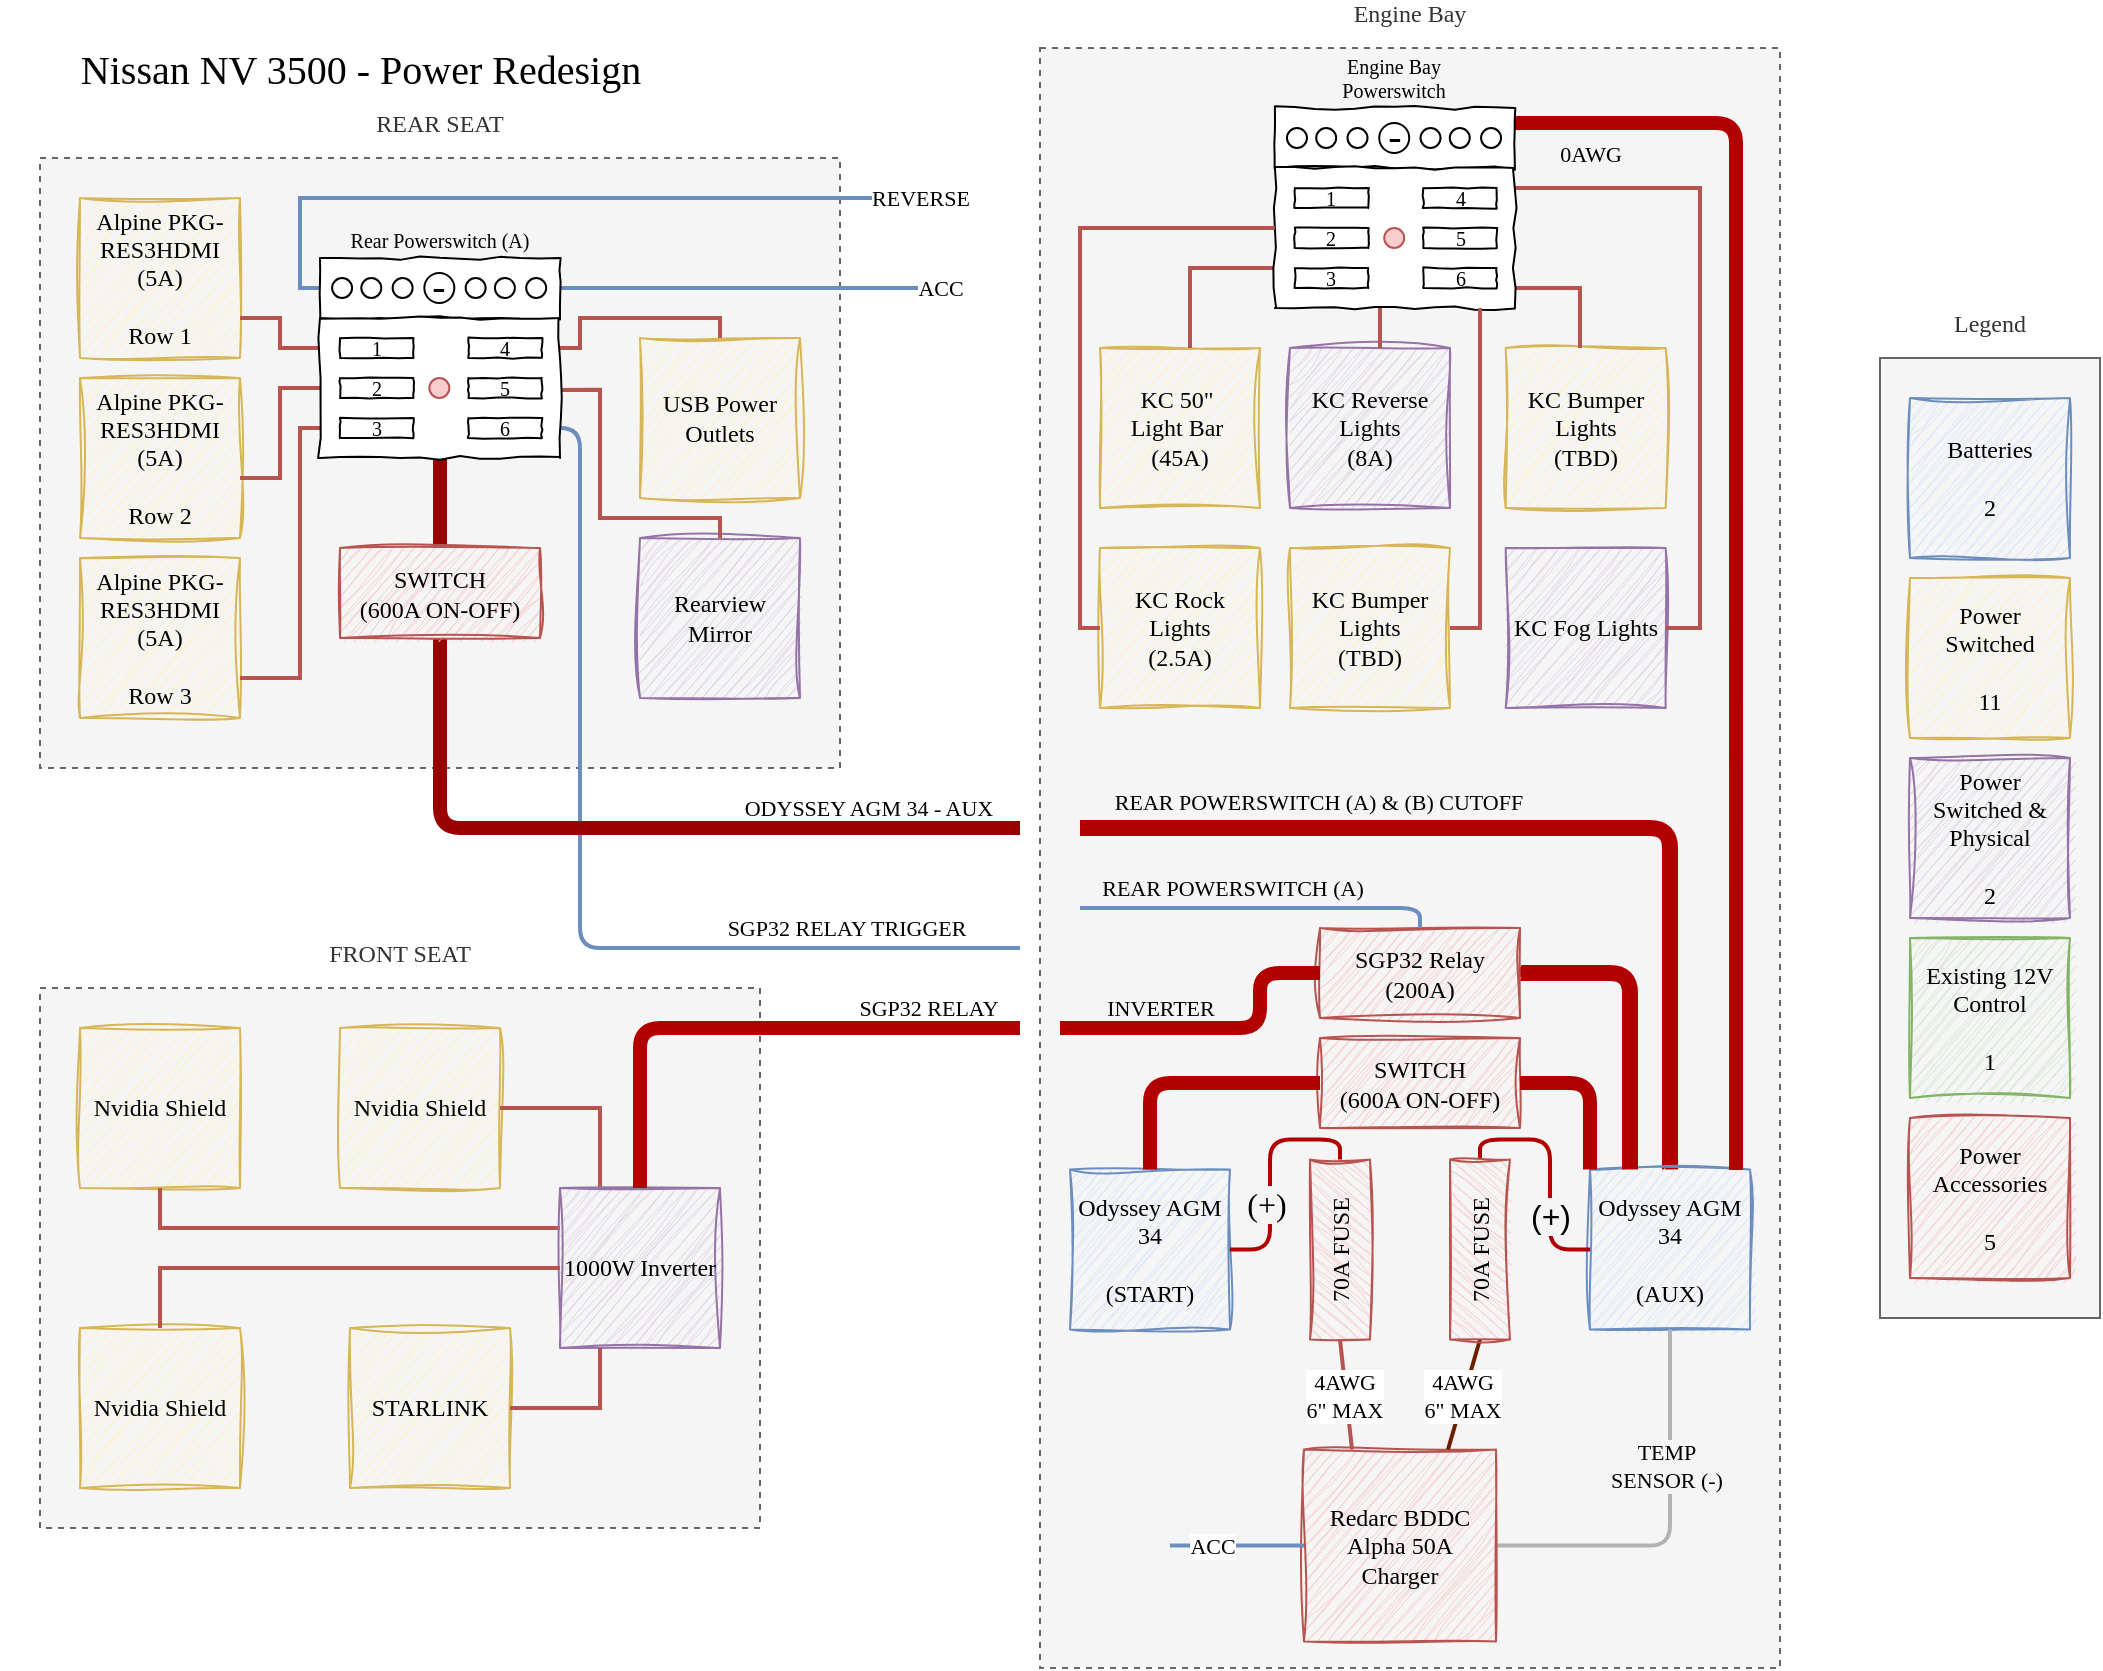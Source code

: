 <mxfile pages="2">
    <diagram name="Current State" id="VUFQrmYKZKEiyiBsg_D4">
        <mxGraphModel dx="870" dy="729" grid="1" gridSize="10" guides="1" tooltips="1" connect="1" arrows="1" fold="1" page="1" pageScale="1" pageWidth="1100" pageHeight="850" math="0" shadow="0">
            <root>
                <mxCell id="xOBqbqH1Hpjd1i9wbY19-0"/>
                <mxCell id="xOBqbqH1Hpjd1i9wbY19-1" parent="xOBqbqH1Hpjd1i9wbY19-0"/>
                <mxCell id="t258rU1OXDLru2p8SHro-9" value="FRONT SEAT" style="group;fontFamily=Montserrat;fontSource=https%3A%2F%2Ffonts.googleapis.com%2Fcss%3Ffamily%3DMontserrat;labelPosition=center;verticalLabelPosition=top;align=center;verticalAlign=bottom;spacingBottom=8;spacingTop=0;fillColor=#f5f5f5;strokeColor=#666666;fontColor=#333333;rounded=0;strokeWidth=1;perimeterSpacing=12;container=0;dashed=1;" parent="xOBqbqH1Hpjd1i9wbY19-1" vertex="1" connectable="0">
                    <mxGeometry x="40" y="500" width="360" height="270" as="geometry"/>
                </mxCell>
                <mxCell id="kzx3socBxiCaO9aaw6-x-7" value="Engine Bay" style="group;fontFamily=Montserrat;fontSource=https%3A%2F%2Ffonts.googleapis.com%2Fcss%3Ffamily%3DMontserrat;labelPosition=center;verticalLabelPosition=top;align=center;verticalAlign=bottom;spacingBottom=8;spacingTop=0;fillColor=#f5f5f5;strokeColor=#666666;fontColor=#333333;rounded=0;strokeWidth=1;perimeterSpacing=12;container=0;dashed=1;" parent="xOBqbqH1Hpjd1i9wbY19-1" vertex="1" connectable="0">
                    <mxGeometry x="540" y="30" width="370" height="810" as="geometry"/>
                </mxCell>
                <mxCell id="xOBqbqH1Hpjd1i9wbY19-11" value="Nissan NV 3500 - Power Redesign" style="text;html=1;align=center;verticalAlign=middle;resizable=0;points=[];autosize=1;strokeColor=none;fillColor=none;fontSize=20;fontFamily=Montserrat;fontSource=https%3A%2F%2Ffonts.googleapis.com%2Fcss%3Ffamily%3DMontserrat;" parent="xOBqbqH1Hpjd1i9wbY19-1" vertex="1">
                    <mxGeometry x="20" y="20" width="360" height="40" as="geometry"/>
                </mxCell>
                <mxCell id="xOBqbqH1Hpjd1i9wbY19-47" value="Nvidia Shield" style="whiteSpace=wrap;html=1;aspect=fixed;sketch=1;curveFitting=1;jiggle=2;fontFamily=Montserrat;fontSource=https%3A%2F%2Ffonts.googleapis.com%2Fcss%3Ffamily%3DMontserrat;fillColor=#fff2cc;strokeColor=#d6b656;" parent="xOBqbqH1Hpjd1i9wbY19-1" vertex="1">
                    <mxGeometry x="60" y="670" width="80" height="80" as="geometry"/>
                </mxCell>
                <mxCell id="xOBqbqH1Hpjd1i9wbY19-48" value="Nvidia Shield" style="whiteSpace=wrap;html=1;aspect=fixed;sketch=1;curveFitting=1;jiggle=2;fontFamily=Montserrat;fontSource=https%3A%2F%2Ffonts.googleapis.com%2Fcss%3Ffamily%3DMontserrat;fillColor=#fff2cc;strokeColor=#d6b656;" parent="xOBqbqH1Hpjd1i9wbY19-1" vertex="1">
                    <mxGeometry x="60" y="520" width="80" height="80" as="geometry"/>
                </mxCell>
                <mxCell id="xOBqbqH1Hpjd1i9wbY19-45" value="Nvidia Shield" style="whiteSpace=wrap;html=1;aspect=fixed;sketch=1;curveFitting=1;jiggle=2;fontFamily=Montserrat;fontSource=https%3A%2F%2Ffonts.googleapis.com%2Fcss%3Ffamily%3DMontserrat;fillColor=#fff2cc;strokeColor=#d6b656;" parent="xOBqbqH1Hpjd1i9wbY19-1" vertex="1">
                    <mxGeometry x="190" y="520" width="80" height="80" as="geometry"/>
                </mxCell>
                <mxCell id="3" style="edgeStyle=orthogonalEdgeStyle;html=1;exitX=0.25;exitY=0;exitDx=0;exitDy=0;entryX=1;entryY=0.5;entryDx=0;entryDy=0;fillColor=#f8cecc;strokeColor=#b85450;endArrow=none;endFill=0;rounded=0;strokeWidth=2;" parent="xOBqbqH1Hpjd1i9wbY19-1" source="1" target="xOBqbqH1Hpjd1i9wbY19-45" edge="1">
                    <mxGeometry relative="1" as="geometry"/>
                </mxCell>
                <mxCell id="t258rU1OXDLru2p8SHro-12" style="edgeStyle=orthogonalEdgeStyle;rounded=0;jumpStyle=none;html=1;exitX=0;exitY=0.25;exitDx=0;exitDy=0;labelBackgroundColor=none;strokeColor=#b85450;strokeWidth=2;fontFamily=Montserrat;fontSource=https%3A%2F%2Ffonts.googleapis.com%2Fcss%3Ffamily%3DMontserrat;fontSize=11;endArrow=none;endFill=0;fillColor=#f8cecc;entryX=0.5;entryY=1;entryDx=0;entryDy=0;" parent="xOBqbqH1Hpjd1i9wbY19-1" source="1" target="xOBqbqH1Hpjd1i9wbY19-48" edge="1">
                    <mxGeometry relative="1" as="geometry">
                        <Array as="points"/>
                    </mxGeometry>
                </mxCell>
                <mxCell id="1" value="1000W Inverter" style="whiteSpace=wrap;html=1;aspect=fixed;sketch=1;curveFitting=1;jiggle=2;fontFamily=Montserrat;fontSource=https%3A%2F%2Ffonts.googleapis.com%2Fcss%3Ffamily%3DMontserrat;fillColor=#e1d5e7;strokeColor=#9673a6;" parent="xOBqbqH1Hpjd1i9wbY19-1" vertex="1">
                    <mxGeometry x="300" y="600" width="80" height="80" as="geometry"/>
                </mxCell>
                <mxCell id="6" value="Odyssey AGM 34&lt;br&gt;&lt;br&gt;(START)" style="whiteSpace=wrap;html=1;aspect=fixed;sketch=1;curveFitting=1;jiggle=2;fontFamily=Montserrat;fontSource=https%3A%2F%2Ffonts.googleapis.com%2Fcss%3Ffamily%3DMontserrat;fillColor=#dae8fc;strokeColor=#6c8ebf;" parent="xOBqbqH1Hpjd1i9wbY19-1" vertex="1">
                    <mxGeometry x="555" y="590.75" width="80" height="80" as="geometry"/>
                </mxCell>
                <mxCell id="11" style="edgeStyle=orthogonalEdgeStyle;html=1;exitX=0.5;exitY=0;exitDx=0;exitDy=0;strokeColor=#b20000;strokeWidth=8;fontFamily=Montserrat;fontSource=https%3A%2F%2Ffonts.googleapis.com%2Fcss%3Ffamily%3DMontserrat;fontSize=11;endArrow=none;endFill=0;" parent="xOBqbqH1Hpjd1i9wbY19-1" source="7" edge="1">
                    <mxGeometry relative="1" as="geometry">
                        <mxPoint x="560" y="420" as="targetPoint"/>
                        <Array as="points">
                            <mxPoint x="855" y="420"/>
                        </Array>
                    </mxGeometry>
                </mxCell>
                <mxCell id="12" value="REAR POWERSWITCH (A) &amp;amp; (B) CUTOFF" style="edgeLabel;html=1;align=center;verticalAlign=middle;resizable=0;points=[];fontSize=11;fontFamily=Montserrat;labelBackgroundColor=none;" parent="11" vertex="1" connectable="0">
                    <mxGeometry x="0.136" y="-2" relative="1" as="geometry">
                        <mxPoint x="-83" y="-11" as="offset"/>
                    </mxGeometry>
                </mxCell>
                <mxCell id="7" value="Odyssey AGM 34&lt;br&gt;&lt;br&gt;(AUX)" style="whiteSpace=wrap;html=1;aspect=fixed;sketch=1;curveFitting=1;jiggle=2;fontFamily=Montserrat;fontSource=https%3A%2F%2Ffonts.googleapis.com%2Fcss%3Ffamily%3DMontserrat;fillColor=#dae8fc;strokeColor=#6c8ebf;" parent="xOBqbqH1Hpjd1i9wbY19-1" vertex="1">
                    <mxGeometry x="815" y="590.75" width="80" height="80" as="geometry"/>
                </mxCell>
                <mxCell id="kzx3socBxiCaO9aaw6-x-18" style="edgeStyle=orthogonalEdgeStyle;html=1;exitX=1;exitY=0.5;exitDx=0;exitDy=0;entryX=0.5;entryY=1;entryDx=0;entryDy=0;strokeWidth=2;endArrow=none;endFill=0;fillColor=#eeeeee;strokeColor=#B3B3B3;" parent="xOBqbqH1Hpjd1i9wbY19-1" source="kzx3socBxiCaO9aaw6-x-8" target="7" edge="1">
                    <mxGeometry relative="1" as="geometry"/>
                </mxCell>
                <mxCell id="kzx3socBxiCaO9aaw6-x-20" value="TEMP &lt;br&gt;SENSOR (-)" style="edgeLabel;html=1;align=center;verticalAlign=middle;resizable=0;points=[];rotation=0;spacing=6;fontFamily=Montserrat;fontSource=https%3A%2F%2Ffonts.googleapis.com%2Fcss%3Ffamily%3DMontserrat;labelBackgroundColor=#f5f5f5;" parent="kzx3socBxiCaO9aaw6-x-18" vertex="1" connectable="0">
                    <mxGeometry x="0.132" relative="1" as="geometry">
                        <mxPoint x="-2" y="-17" as="offset"/>
                    </mxGeometry>
                </mxCell>
                <mxCell id="kzx3socBxiCaO9aaw6-x-8" value="Redarc BDDC Alpha 50A Charger" style="whiteSpace=wrap;html=1;aspect=fixed;sketch=1;curveFitting=1;jiggle=2;fontFamily=Montserrat;fontSource=https%3A%2F%2Ffonts.googleapis.com%2Fcss%3Ffamily%3DMontserrat;fillColor=#f8cecc;strokeColor=#b85450;spacing=4;" parent="xOBqbqH1Hpjd1i9wbY19-1" vertex="1">
                    <mxGeometry x="672" y="730.75" width="96" height="96" as="geometry"/>
                </mxCell>
                <mxCell id="kzx3socBxiCaO9aaw6-x-12" value="(+)" style="edgeStyle=orthogonalEdgeStyle;html=1;exitX=1;exitY=0.5;exitDx=0;exitDy=0;entryX=0;entryY=0.5;entryDx=0;entryDy=0;strokeWidth=2;endArrow=none;endFill=0;fontSize=16;fillColor=#e51400;strokeColor=#B20000;labelBackgroundColor=#f5f5f5;" parent="xOBqbqH1Hpjd1i9wbY19-1" source="kzx3socBxiCaO9aaw6-x-35" target="7" edge="1">
                    <mxGeometry x="0.383" relative="1" as="geometry">
                        <mxPoint x="770" y="320.75" as="sourcePoint"/>
                        <mxPoint x="758.353" y="329.217" as="targetPoint"/>
                        <mxPoint as="offset"/>
                    </mxGeometry>
                </mxCell>
                <mxCell id="kzx3socBxiCaO9aaw6-x-14" value="70A FUSE" style="whiteSpace=wrap;html=1;sketch=1;curveFitting=1;jiggle=2;fontFamily=Montserrat;fontSource=https%3A%2F%2Ffonts.googleapis.com%2Fcss%3Ffamily%3DMontserrat;fillColor=#f8cecc;strokeColor=#b85450;rotation=-90;" parent="xOBqbqH1Hpjd1i9wbY19-1" vertex="1">
                    <mxGeometry x="645" y="615.75" width="90" height="30" as="geometry"/>
                </mxCell>
                <mxCell id="kzx3socBxiCaO9aaw6-x-15" style="edgeStyle=none;html=1;exitX=0.25;exitY=0;exitDx=0;exitDy=0;entryX=0;entryY=0.5;entryDx=0;entryDy=0;strokeWidth=2;endArrow=none;endFill=0;fillColor=#f8cecc;strokeColor=#b85450;" parent="xOBqbqH1Hpjd1i9wbY19-1" source="kzx3socBxiCaO9aaw6-x-8" target="kzx3socBxiCaO9aaw6-x-14" edge="1">
                    <mxGeometry relative="1" as="geometry">
                        <mxPoint x="765" y="390.75" as="sourcePoint"/>
                        <mxPoint x="780" y="320.75" as="targetPoint"/>
                    </mxGeometry>
                </mxCell>
                <mxCell id="kzx3socBxiCaO9aaw6-x-16" value="4AWG&lt;br&gt;6&quot; MAX" style="edgeLabel;html=1;align=center;verticalAlign=middle;resizable=0;points=[];fontFamily=Montserrat;fontSource=https%3A%2F%2Ffonts.googleapis.com%2Fcss%3Ffamily%3DMontserrat;" parent="kzx3socBxiCaO9aaw6-x-15" vertex="1" connectable="0">
                    <mxGeometry x="-0.016" y="1" relative="1" as="geometry">
                        <mxPoint as="offset"/>
                    </mxGeometry>
                </mxCell>
                <mxCell id="kzx3socBxiCaO9aaw6-x-17" style="edgeStyle=orthogonalEdgeStyle;html=1;exitX=1;exitY=0.5;exitDx=0;exitDy=0;entryX=1;entryY=0.5;entryDx=0;entryDy=0;strokeWidth=2;endArrow=none;endFill=0;jumpStyle=none;rounded=1;strokeColor=#B20000;fillColor=#e51400;" parent="xOBqbqH1Hpjd1i9wbY19-1" source="kzx3socBxiCaO9aaw6-x-14" target="6" edge="1">
                    <mxGeometry relative="1" as="geometry">
                        <mxPoint x="780" y="230.75" as="sourcePoint"/>
                        <mxPoint x="810" y="210.75" as="targetPoint"/>
                    </mxGeometry>
                </mxCell>
                <mxCell id="kzx3socBxiCaO9aaw6-x-23" value="(+)" style="edgeLabel;html=1;align=center;verticalAlign=middle;resizable=0;points=[];fontFamily=Montserrat;fontSize=16;labelBackgroundColor=#f5f5f5;" parent="kzx3socBxiCaO9aaw6-x-17" vertex="1" connectable="0">
                    <mxGeometry x="0.309" y="2" relative="1" as="geometry">
                        <mxPoint x="-4" y="-2" as="offset"/>
                    </mxGeometry>
                </mxCell>
                <mxCell id="10" style="edgeStyle=orthogonalEdgeStyle;html=1;exitX=1;exitY=0.5;exitDx=0;exitDy=0;entryX=0.25;entryY=0;entryDx=0;entryDy=0;fontFamily=Montserrat;fontSource=https%3A%2F%2Ffonts.googleapis.com%2Fcss%3Ffamily%3DMontserrat;fontSize=11;fillColor=#f8cecc;strokeColor=#b20000;strokeWidth=8;endArrow=none;endFill=0;" parent="xOBqbqH1Hpjd1i9wbY19-1" source="kzx3socBxiCaO9aaw6-x-24" target="7" edge="1">
                    <mxGeometry relative="1" as="geometry"/>
                </mxCell>
                <mxCell id="kzx3socBxiCaO9aaw6-x-24" value="SGP32 Relay&lt;br&gt;(200A)" style="whiteSpace=wrap;html=1;sketch=1;curveFitting=1;jiggle=2;fontFamily=Montserrat;fontSource=https%3A%2F%2Ffonts.googleapis.com%2Fcss%3Ffamily%3DMontserrat;fillColor=#f8cecc;strokeColor=#b85450;rotation=0;" parent="xOBqbqH1Hpjd1i9wbY19-1" vertex="1">
                    <mxGeometry x="680" y="470" width="100" height="45" as="geometry"/>
                </mxCell>
                <mxCell id="kzx3socBxiCaO9aaw6-x-29" value="INVERTER" style="endArrow=none;html=1;rounded=1;strokeColor=#B20000;strokeWidth=7;fontFamily=Montserrat;fontSource=https%3A%2F%2Ffonts.googleapis.com%2Fcss%3Ffamily%3DMontserrat;fontSize=11;jumpStyle=none;entryX=0;entryY=0.5;entryDx=0;entryDy=0;fillColor=#e51400;labelBackgroundColor=none;edgeStyle=orthogonalEdgeStyle;" parent="xOBqbqH1Hpjd1i9wbY19-1" target="kzx3socBxiCaO9aaw6-x-24" edge="1">
                    <mxGeometry x="-0.365" y="10" width="50" height="50" relative="1" as="geometry">
                        <mxPoint x="550" y="520" as="sourcePoint"/>
                        <mxPoint x="670" y="260" as="targetPoint"/>
                        <mxPoint as="offset"/>
                        <Array as="points">
                            <mxPoint x="650" y="520"/>
                            <mxPoint x="650" y="493"/>
                        </Array>
                    </mxGeometry>
                </mxCell>
                <mxCell id="kzx3socBxiCaO9aaw6-x-31" value="" style="endArrow=none;html=1;rounded=1;strokeColor=#6c8ebf;strokeWidth=2;fontFamily=Montserrat;fontSource=https%3A%2F%2Ffonts.googleapis.com%2Fcss%3Ffamily%3DMontserrat;fontSize=11;jumpStyle=none;fillColor=#dae8fc;exitX=0.5;exitY=0;exitDx=0;exitDy=0;edgeStyle=orthogonalEdgeStyle;" parent="xOBqbqH1Hpjd1i9wbY19-1" source="kzx3socBxiCaO9aaw6-x-24" edge="1">
                    <mxGeometry width="50" height="50" relative="1" as="geometry">
                        <mxPoint x="570" y="-10" as="sourcePoint"/>
                        <mxPoint x="560" y="460" as="targetPoint"/>
                        <Array as="points">
                            <mxPoint x="730" y="460"/>
                            <mxPoint x="560" y="460"/>
                        </Array>
                    </mxGeometry>
                </mxCell>
                <mxCell id="kzx3socBxiCaO9aaw6-x-32" value="REAR POWERSWITCH (A)" style="edgeLabel;html=1;align=center;verticalAlign=middle;resizable=0;points=[];fontSize=11;fontFamily=Montserrat;labelBackgroundColor=none;" parent="kzx3socBxiCaO9aaw6-x-31" vertex="1" connectable="0">
                    <mxGeometry x="0.51" y="1" relative="1" as="geometry">
                        <mxPoint x="32" y="-11" as="offset"/>
                    </mxGeometry>
                </mxCell>
                <mxCell id="kzx3socBxiCaO9aaw6-x-33" value="" style="edgeStyle=none;html=1;exitX=0.75;exitY=0;exitDx=0;exitDy=0;strokeWidth=2;endArrow=none;endFill=0;strokeColor=#6D1F00;fillColor=#a0522d;entryX=0;entryY=0.5;entryDx=0;entryDy=0;" parent="xOBqbqH1Hpjd1i9wbY19-1" source="kzx3socBxiCaO9aaw6-x-8" target="kzx3socBxiCaO9aaw6-x-35" edge="1">
                    <mxGeometry relative="1" as="geometry">
                        <mxPoint x="769" y="469.75" as="sourcePoint"/>
                        <mxPoint x="769.567" y="410.75" as="targetPoint"/>
                    </mxGeometry>
                </mxCell>
                <mxCell id="kzx3socBxiCaO9aaw6-x-34" value="4AWG&lt;br&gt;6&quot; MAX" style="edgeLabel;html=1;align=center;verticalAlign=middle;resizable=0;points=[];fontFamily=Montserrat;fontSource=https%3A%2F%2Ffonts.googleapis.com%2Fcss%3Ffamily%3DMontserrat;" parent="kzx3socBxiCaO9aaw6-x-33" vertex="1" connectable="0">
                    <mxGeometry x="-0.016" y="1" relative="1" as="geometry">
                        <mxPoint as="offset"/>
                    </mxGeometry>
                </mxCell>
                <mxCell id="kzx3socBxiCaO9aaw6-x-26" style="edgeStyle=orthogonalEdgeStyle;rounded=0;orthogonalLoop=1;jettySize=auto;html=1;fillColor=#dae8fc;strokeColor=#6c8ebf;strokeWidth=2;endArrow=none;endFill=0;exitX=0;exitY=0.5;exitDx=0;exitDy=0;" parent="xOBqbqH1Hpjd1i9wbY19-1" source="kzx3socBxiCaO9aaw6-x-8" edge="1">
                    <mxGeometry relative="1" as="geometry">
                        <Array as="points">
                            <mxPoint x="645" y="778.75"/>
                            <mxPoint x="645" y="778.75"/>
                        </Array>
                        <mxPoint x="725" y="60.75" as="sourcePoint"/>
                        <mxPoint x="605" y="778.75" as="targetPoint"/>
                    </mxGeometry>
                </mxCell>
                <mxCell id="kzx3socBxiCaO9aaw6-x-27" value="ACC" style="edgeLabel;html=1;align=center;verticalAlign=middle;resizable=0;points=[];fontFamily=Montserrat;fontSource=https%3A%2F%2Ffonts.googleapis.com%2Fcss%3Ffamily%3DMontserrat;" parent="kzx3socBxiCaO9aaw6-x-26" vertex="1" connectable="0">
                    <mxGeometry x="-0.613" y="1" relative="1" as="geometry">
                        <mxPoint x="-33" y="-1" as="offset"/>
                    </mxGeometry>
                </mxCell>
                <mxCell id="kzx3socBxiCaO9aaw6-x-35" value="70A FUSE" style="whiteSpace=wrap;html=1;sketch=1;curveFitting=1;jiggle=2;fontFamily=Montserrat;fontSource=https%3A%2F%2Ffonts.googleapis.com%2Fcss%3Ffamily%3DMontserrat;fillColor=#f8cecc;strokeColor=#b85450;rotation=-90;" parent="xOBqbqH1Hpjd1i9wbY19-1" vertex="1">
                    <mxGeometry x="715" y="615.75" width="90" height="30" as="geometry"/>
                </mxCell>
                <mxCell id="kzx3socBxiCaO9aaw6-x-54" value="0AWG" style="edgeStyle=orthogonalEdgeStyle;html=1;exitX=1;exitY=0.25;exitDx=0;exitDy=0;entryX=0.913;entryY=0.003;entryDx=0;entryDy=0;strokeWidth=7;endArrow=none;endFill=0;fontSize=11;fillColor=#e51400;strokeColor=#B20000;fontFamily=Montserrat;fontSource=https%3A%2F%2Ffonts.googleapis.com%2Fcss%3Ffamily%3DMontserrat;labelBackgroundColor=none;verticalAlign=middle;entryPerimeter=0;" parent="xOBqbqH1Hpjd1i9wbY19-1" source="TMWGFMeSwTxyJ3OuHcdX-50" target="7" edge="1">
                    <mxGeometry x="-0.881" y="-15" relative="1" as="geometry">
                        <mxPoint x="810" y="85" as="sourcePoint"/>
                        <mxPoint x="850" y="510" as="targetPoint"/>
                        <mxPoint as="offset"/>
                    </mxGeometry>
                </mxCell>
                <mxCell id="t258rU1OXDLru2p8SHro-7" value="STARLINK" style="whiteSpace=wrap;html=1;aspect=fixed;sketch=1;curveFitting=1;jiggle=2;fontFamily=Montserrat;fontSource=https%3A%2F%2Ffonts.googleapis.com%2Fcss%3Ffamily%3DMontserrat;fillColor=#fff2cc;strokeColor=#d6b656;" parent="xOBqbqH1Hpjd1i9wbY19-1" vertex="1">
                    <mxGeometry x="195" y="670" width="80" height="80" as="geometry"/>
                </mxCell>
                <mxCell id="t258rU1OXDLru2p8SHro-11" value="SGP32 RELAY" style="endArrow=none;html=1;rounded=1;strokeColor=#B20000;strokeWidth=7;fontFamily=Montserrat;fontSource=https%3A%2F%2Ffonts.googleapis.com%2Fcss%3Ffamily%3DMontserrat;fontSize=11;jumpStyle=none;fillColor=#e51400;labelBackgroundColor=none;exitX=0.5;exitY=0;exitDx=0;exitDy=0;edgeStyle=orthogonalEdgeStyle;" parent="xOBqbqH1Hpjd1i9wbY19-1" source="1" edge="1">
                    <mxGeometry x="0.655" y="10" width="50" height="50" relative="1" as="geometry">
                        <mxPoint x="440" y="570" as="sourcePoint"/>
                        <mxPoint x="530" y="520" as="targetPoint"/>
                        <mxPoint as="offset"/>
                        <Array as="points">
                            <mxPoint x="340" y="520"/>
                            <mxPoint x="520" y="520"/>
                        </Array>
                    </mxGeometry>
                </mxCell>
                <mxCell id="t258rU1OXDLru2p8SHro-13" style="edgeStyle=orthogonalEdgeStyle;rounded=0;jumpStyle=none;html=1;labelBackgroundColor=none;strokeColor=#b85450;strokeWidth=2;fontFamily=Montserrat;fontSource=https%3A%2F%2Ffonts.googleapis.com%2Fcss%3Ffamily%3DMontserrat;fontSize=11;endArrow=none;endFill=0;fillColor=#f8cecc;entryX=0.5;entryY=0;entryDx=0;entryDy=0;exitX=0;exitY=0.5;exitDx=0;exitDy=0;" parent="xOBqbqH1Hpjd1i9wbY19-1" source="1" target="xOBqbqH1Hpjd1i9wbY19-47" edge="1">
                    <mxGeometry relative="1" as="geometry">
                        <mxPoint x="340" y="680" as="sourcePoint"/>
                        <mxPoint x="140" y="550" as="targetPoint"/>
                        <Array as="points">
                            <mxPoint x="100" y="640"/>
                        </Array>
                    </mxGeometry>
                </mxCell>
                <mxCell id="t258rU1OXDLru2p8SHro-14" style="edgeStyle=orthogonalEdgeStyle;html=1;exitX=0.25;exitY=1;exitDx=0;exitDy=0;entryX=1;entryY=0.5;entryDx=0;entryDy=0;fillColor=#f8cecc;strokeColor=#b85450;endArrow=none;endFill=0;rounded=0;strokeWidth=2;" parent="xOBqbqH1Hpjd1i9wbY19-1" source="1" target="t258rU1OXDLru2p8SHro-7" edge="1">
                    <mxGeometry relative="1" as="geometry">
                        <mxPoint x="330" y="610" as="sourcePoint"/>
                        <mxPoint x="240" y="550" as="targetPoint"/>
                    </mxGeometry>
                </mxCell>
                <mxCell id="t258rU1OXDLru2p8SHro-15" value="SWITCH&lt;br&gt;(600A ON-OFF)" style="whiteSpace=wrap;html=1;sketch=1;curveFitting=1;jiggle=2;fontFamily=Montserrat;fontSource=https%3A%2F%2Ffonts.googleapis.com%2Fcss%3Ffamily%3DMontserrat;fillColor=#f8cecc;strokeColor=#b85450;rotation=0;" parent="xOBqbqH1Hpjd1i9wbY19-1" vertex="1">
                    <mxGeometry x="680" y="525" width="100" height="45" as="geometry"/>
                </mxCell>
                <mxCell id="t258rU1OXDLru2p8SHro-16" style="edgeStyle=orthogonalEdgeStyle;html=1;exitX=0;exitY=0.5;exitDx=0;exitDy=0;entryX=0.5;entryY=0;entryDx=0;entryDy=0;strokeWidth=7;endArrow=none;endFill=0;jumpStyle=none;rounded=1;strokeColor=#B20000;fillColor=#e51400;" parent="xOBqbqH1Hpjd1i9wbY19-1" source="t258rU1OXDLru2p8SHro-15" target="6" edge="1">
                    <mxGeometry relative="1" as="geometry">
                        <mxPoint x="675" y="533.25" as="sourcePoint"/>
                        <mxPoint x="645" y="640.75" as="targetPoint"/>
                    </mxGeometry>
                </mxCell>
                <mxCell id="t258rU1OXDLru2p8SHro-18" style="edgeStyle=orthogonalEdgeStyle;html=1;exitX=1;exitY=0.5;exitDx=0;exitDy=0;entryX=0;entryY=0;entryDx=0;entryDy=0;strokeWidth=7;endArrow=none;endFill=0;jumpStyle=none;rounded=1;strokeColor=#B20000;fillColor=#e51400;" parent="xOBqbqH1Hpjd1i9wbY19-1" source="t258rU1OXDLru2p8SHro-15" target="7" edge="1">
                    <mxGeometry relative="1" as="geometry">
                        <mxPoint x="775" y="533.25" as="sourcePoint"/>
                        <mxPoint x="605" y="600.75" as="targetPoint"/>
                        <Array as="points">
                            <mxPoint x="815" y="548"/>
                        </Array>
                    </mxGeometry>
                </mxCell>
                <mxCell id="TMWGFMeSwTxyJ3OuHcdX-39" value="KC Rock Lights &lt;br&gt;(2.5A)" style="whiteSpace=wrap;html=1;aspect=fixed;sketch=1;curveFitting=1;jiggle=2;fontFamily=Montserrat;fontSource=https%3A%2F%2Ffonts.googleapis.com%2Fcss%3Ffamily%3DMontserrat;fillColor=#fff2cc;strokeColor=#d6b656;container=0;" parent="xOBqbqH1Hpjd1i9wbY19-1" vertex="1">
                    <mxGeometry x="570" y="280.0" width="80" height="80" as="geometry"/>
                </mxCell>
                <mxCell id="TMWGFMeSwTxyJ3OuHcdX-40" value="KC 50&quot;&amp;nbsp;&lt;br style=&quot;border-color: var(--border-color);&quot;&gt;Light Bar&amp;nbsp;&lt;br style=&quot;border-color: var(--border-color);&quot;&gt;(45A)" style="whiteSpace=wrap;html=1;aspect=fixed;sketch=1;curveFitting=1;jiggle=2;fontFamily=Montserrat;fontSource=https%3A%2F%2Ffonts.googleapis.com%2Fcss%3Ffamily%3DMontserrat;fillColor=#fff2cc;strokeColor=#d6b656;container=0;" parent="xOBqbqH1Hpjd1i9wbY19-1" vertex="1">
                    <mxGeometry x="570" y="180.0" width="80" height="80" as="geometry"/>
                </mxCell>
                <mxCell id="TMWGFMeSwTxyJ3OuHcdX-41" style="edgeStyle=orthogonalEdgeStyle;rounded=0;hachureGap=4;orthogonalLoop=1;jettySize=auto;html=1;fontFamily=Architects Daughter;fontSource=https%3A%2F%2Ffonts.googleapis.com%2Fcss%3Ffamily%3DArchitects%2BDaughter;fontSize=16;endArrow=none;endFill=0;strokeWidth=2;fillColor=#f8cecc;strokeColor=#b85450;" parent="xOBqbqH1Hpjd1i9wbY19-1" source="TMWGFMeSwTxyJ3OuHcdX-40" target="TMWGFMeSwTxyJ3OuHcdX-58" edge="1">
                    <mxGeometry relative="1" as="geometry">
                        <mxPoint x="805" y="370.0" as="sourcePoint"/>
                        <mxPoint x="885" y="140.0" as="targetPoint"/>
                        <Array as="points">
                            <mxPoint x="615" y="140.0"/>
                        </Array>
                    </mxGeometry>
                </mxCell>
                <mxCell id="TMWGFMeSwTxyJ3OuHcdX-42" value="KC Fog Lights" style="whiteSpace=wrap;html=1;aspect=fixed;sketch=1;curveFitting=1;jiggle=2;fontFamily=Montserrat;fontSource=https%3A%2F%2Ffonts.googleapis.com%2Fcss%3Ffamily%3DMontserrat;fillColor=#e1d5e7;strokeColor=#9673a6;container=0;" parent="xOBqbqH1Hpjd1i9wbY19-1" vertex="1">
                    <mxGeometry x="772.83" y="280.0" width="80" height="80" as="geometry"/>
                </mxCell>
                <mxCell id="TMWGFMeSwTxyJ3OuHcdX-43" value="KC Reverse Lights &lt;br&gt;(8A)" style="whiteSpace=wrap;html=1;aspect=fixed;sketch=1;curveFitting=1;jiggle=2;fontFamily=Montserrat;fontSource=https%3A%2F%2Ffonts.googleapis.com%2Fcss%3Ffamily%3DMontserrat;fillColor=#e1d5e7;strokeColor=#9673a6;container=0;" parent="xOBqbqH1Hpjd1i9wbY19-1" vertex="1">
                    <mxGeometry x="665" y="180.0" width="80" height="80" as="geometry"/>
                </mxCell>
                <mxCell id="TMWGFMeSwTxyJ3OuHcdX-44" value="KC Bumper Lights &lt;br&gt;(TBD)" style="whiteSpace=wrap;html=1;aspect=fixed;sketch=1;curveFitting=1;jiggle=2;fontFamily=Montserrat;fontSource=https%3A%2F%2Ffonts.googleapis.com%2Fcss%3Ffamily%3DMontserrat;fillColor=#fff2cc;strokeColor=#d6b656;container=0;" parent="xOBqbqH1Hpjd1i9wbY19-1" vertex="1">
                    <mxGeometry x="772.83" y="180.0" width="80" height="80" as="geometry"/>
                </mxCell>
                <mxCell id="TMWGFMeSwTxyJ3OuHcdX-45" style="edgeStyle=orthogonalEdgeStyle;rounded=0;hachureGap=4;orthogonalLoop=1;jettySize=auto;html=1;fontFamily=Architects Daughter;fontSource=https%3A%2F%2Ffonts.googleapis.com%2Fcss%3Ffamily%3DArchitects%2BDaughter;fontSize=16;endArrow=none;endFill=0;strokeWidth=2;fillColor=#f8cecc;strokeColor=#b85450;" parent="xOBqbqH1Hpjd1i9wbY19-1" source="TMWGFMeSwTxyJ3OuHcdX-44" target="TMWGFMeSwTxyJ3OuHcdX-58" edge="1">
                    <mxGeometry relative="1" as="geometry">
                        <Array as="points">
                            <mxPoint x="810" y="150.0"/>
                        </Array>
                    </mxGeometry>
                </mxCell>
                <mxCell id="TMWGFMeSwTxyJ3OuHcdX-46" style="edgeStyle=orthogonalEdgeStyle;rounded=0;hachureGap=4;orthogonalLoop=1;jettySize=auto;html=1;fontFamily=Architects Daughter;fontSource=https%3A%2F%2Ffonts.googleapis.com%2Fcss%3Ffamily%3DArchitects%2BDaughter;fontSize=16;endArrow=none;endFill=0;strokeWidth=2;fillColor=#f8cecc;strokeColor=#b85450;" parent="xOBqbqH1Hpjd1i9wbY19-1" source="TMWGFMeSwTxyJ3OuHcdX-43" target="TMWGFMeSwTxyJ3OuHcdX-58" edge="1">
                    <mxGeometry relative="1" as="geometry">
                        <mxPoint x="630" y="200.0" as="sourcePoint"/>
                        <mxPoint x="710" y="160.0" as="targetPoint"/>
                        <Array as="points">
                            <mxPoint x="710" y="170.0"/>
                            <mxPoint x="710" y="170.0"/>
                        </Array>
                    </mxGeometry>
                </mxCell>
                <mxCell id="TMWGFMeSwTxyJ3OuHcdX-47" style="edgeStyle=orthogonalEdgeStyle;rounded=0;hachureGap=4;orthogonalLoop=1;jettySize=auto;html=1;fontFamily=Architects Daughter;fontSource=https%3A%2F%2Ffonts.googleapis.com%2Fcss%3Ffamily%3DArchitects%2BDaughter;fontSize=16;fillColor=#f8cecc;strokeColor=#b85450;strokeWidth=2;endArrow=none;endFill=0;" parent="xOBqbqH1Hpjd1i9wbY19-1" source="TMWGFMeSwTxyJ3OuHcdX-42" target="TMWGFMeSwTxyJ3OuHcdX-58" edge="1">
                    <mxGeometry relative="1" as="geometry">
                        <Array as="points">
                            <mxPoint x="870" y="320"/>
                            <mxPoint x="870" y="100"/>
                        </Array>
                        <mxPoint x="530" y="190.0" as="sourcePoint"/>
                        <mxPoint x="700" y="130.0" as="targetPoint"/>
                    </mxGeometry>
                </mxCell>
                <mxCell id="TMWGFMeSwTxyJ3OuHcdX-48" value="KC Bumper Lights &lt;br&gt;(TBD)" style="whiteSpace=wrap;html=1;aspect=fixed;sketch=1;curveFitting=1;jiggle=2;fontFamily=Montserrat;fontSource=https%3A%2F%2Ffonts.googleapis.com%2Fcss%3Ffamily%3DMontserrat;fillColor=#fff2cc;strokeColor=#d6b656;container=0;" parent="xOBqbqH1Hpjd1i9wbY19-1" vertex="1">
                    <mxGeometry x="665" y="280.0" width="80" height="80" as="geometry"/>
                </mxCell>
                <mxCell id="TMWGFMeSwTxyJ3OuHcdX-49" value="" style="group" parent="xOBqbqH1Hpjd1i9wbY19-1" vertex="1" connectable="0">
                    <mxGeometry x="657.44" y="60.0" width="120" height="100" as="geometry"/>
                </mxCell>
                <mxCell id="TMWGFMeSwTxyJ3OuHcdX-50" value="Engine Bay&lt;br&gt;Powerswitch" style="rounded=0;whiteSpace=wrap;html=1;sketch=1;curveFitting=1;jiggle=2;fontFamily=Montserrat;fontSource=https%3A%2F%2Ffonts.googleapis.com%2Fcss%3Ffamily%3DMontserrat;fontSize=10;sketchStyle=comic;container=0;labelPosition=center;verticalLabelPosition=top;align=center;verticalAlign=bottom;" parent="TMWGFMeSwTxyJ3OuHcdX-49" vertex="1">
                    <mxGeometry width="120" height="30" as="geometry"/>
                </mxCell>
                <mxCell id="TMWGFMeSwTxyJ3OuHcdX-51" value="" style="ellipse;whiteSpace=wrap;html=1;aspect=fixed;sketch=1;hachureGap=4;jiggle=2;curveFitting=1;fontFamily=Architects Daughter;fontSource=https%3A%2F%2Ffonts.googleapis.com%2Fcss%3Ffamily%3DArchitects%2BDaughter;fontSize=20;sketchStyle=comic;container=0;" parent="TMWGFMeSwTxyJ3OuHcdX-49" vertex="1">
                    <mxGeometry x="6.052" y="10" width="10" height="10" as="geometry"/>
                </mxCell>
                <mxCell id="TMWGFMeSwTxyJ3OuHcdX-52" value="" style="ellipse;whiteSpace=wrap;html=1;aspect=fixed;sketch=1;hachureGap=4;jiggle=2;curveFitting=1;fontFamily=Architects Daughter;fontSource=https%3A%2F%2Ffonts.googleapis.com%2Fcss%3Ffamily%3DArchitects%2BDaughter;fontSize=20;sketchStyle=comic;container=0;" parent="TMWGFMeSwTxyJ3OuHcdX-49" vertex="1">
                    <mxGeometry x="20.661" y="10" width="10" height="10" as="geometry"/>
                </mxCell>
                <mxCell id="TMWGFMeSwTxyJ3OuHcdX-53" value="" style="ellipse;whiteSpace=wrap;html=1;aspect=fixed;sketch=1;hachureGap=4;jiggle=2;curveFitting=1;fontFamily=Architects Daughter;fontSource=https%3A%2F%2Ffonts.googleapis.com%2Fcss%3Ffamily%3DArchitects%2BDaughter;fontSize=20;sketchStyle=comic;container=0;" parent="TMWGFMeSwTxyJ3OuHcdX-49" vertex="1">
                    <mxGeometry x="36.313" y="10" width="10" height="10" as="geometry"/>
                </mxCell>
                <mxCell id="TMWGFMeSwTxyJ3OuHcdX-54" value="-" style="ellipse;whiteSpace=wrap;html=1;aspect=fixed;sketch=1;hachureGap=4;jiggle=2;curveFitting=1;fontFamily=Montserrat;fontSource=https%3A%2F%2Ffonts.googleapis.com%2Fcss%3Ffamily%3DMontserrat;fontSize=20;sketchStyle=comic;direction=south;spacing=0;spacingBottom=4;container=0;" parent="TMWGFMeSwTxyJ3OuHcdX-49" vertex="1">
                    <mxGeometry x="52.174" y="7.5" width="15" height="15" as="geometry"/>
                </mxCell>
                <mxCell id="TMWGFMeSwTxyJ3OuHcdX-55" value="" style="ellipse;whiteSpace=wrap;html=1;aspect=fixed;sketch=1;hachureGap=4;jiggle=2;curveFitting=1;fontFamily=Architects Daughter;fontSource=https%3A%2F%2Ffonts.googleapis.com%2Fcss%3Ffamily%3DArchitects%2BDaughter;fontSize=20;sketchStyle=comic;container=0;" parent="TMWGFMeSwTxyJ3OuHcdX-49" vertex="1">
                    <mxGeometry x="72.835" y="10" width="10" height="10" as="geometry"/>
                </mxCell>
                <mxCell id="TMWGFMeSwTxyJ3OuHcdX-56" value="" style="ellipse;whiteSpace=wrap;html=1;aspect=fixed;sketch=1;hachureGap=4;jiggle=2;curveFitting=1;fontFamily=Architects Daughter;fontSource=https%3A%2F%2Ffonts.googleapis.com%2Fcss%3Ffamily%3DArchitects%2BDaughter;fontSize=20;sketchStyle=comic;container=0;" parent="TMWGFMeSwTxyJ3OuHcdX-49" vertex="1">
                    <mxGeometry x="87.443" y="10" width="10" height="10" as="geometry"/>
                </mxCell>
                <mxCell id="TMWGFMeSwTxyJ3OuHcdX-57" value="" style="ellipse;whiteSpace=wrap;html=1;aspect=fixed;sketch=1;hachureGap=4;jiggle=2;curveFitting=1;fontFamily=Architects Daughter;fontSource=https%3A%2F%2Ffonts.googleapis.com%2Fcss%3Ffamily%3DArchitects%2BDaughter;fontSize=20;sketchStyle=comic;container=0;" parent="TMWGFMeSwTxyJ3OuHcdX-49" vertex="1">
                    <mxGeometry x="103.096" y="10" width="10" height="10" as="geometry"/>
                </mxCell>
                <mxCell id="TMWGFMeSwTxyJ3OuHcdX-58" value="" style="rounded=0;whiteSpace=wrap;html=1;sketch=1;curveFitting=1;jiggle=2;fontFamily=Montserrat;fontSource=https%3A%2F%2Ffonts.googleapis.com%2Fcss%3Ffamily%3DMontserrat;fontSize=10;sketchStyle=comic;container=0;" parent="TMWGFMeSwTxyJ3OuHcdX-49" vertex="1">
                    <mxGeometry y="30" width="120" height="70" as="geometry"/>
                </mxCell>
                <mxCell id="TMWGFMeSwTxyJ3OuHcdX-59" value="1" style="rounded=0;whiteSpace=wrap;html=1;sketch=1;curveFitting=1;jiggle=2;fontFamily=Montserrat;fontSource=https%3A%2F%2Ffonts.googleapis.com%2Fcss%3Ffamily%3DMontserrat;fontSize=10;sketchStyle=comic;container=0;" parent="TMWGFMeSwTxyJ3OuHcdX-49" vertex="1">
                    <mxGeometry x="10" y="40" width="36.7" height="10" as="geometry"/>
                </mxCell>
                <mxCell id="TMWGFMeSwTxyJ3OuHcdX-60" value="2" style="rounded=0;whiteSpace=wrap;html=1;sketch=1;curveFitting=1;jiggle=2;fontFamily=Montserrat;fontSource=https%3A%2F%2Ffonts.googleapis.com%2Fcss%3Ffamily%3DMontserrat;fontSize=10;sketchStyle=comic;container=0;" parent="TMWGFMeSwTxyJ3OuHcdX-49" vertex="1">
                    <mxGeometry x="10" y="60" width="36.7" height="10" as="geometry"/>
                </mxCell>
                <mxCell id="TMWGFMeSwTxyJ3OuHcdX-61" value="3" style="rounded=0;whiteSpace=wrap;html=1;sketch=1;curveFitting=1;jiggle=2;fontFamily=Montserrat;fontSource=https%3A%2F%2Ffonts.googleapis.com%2Fcss%3Ffamily%3DMontserrat;fontSize=10;sketchStyle=comic;container=0;" parent="TMWGFMeSwTxyJ3OuHcdX-49" vertex="1">
                    <mxGeometry x="10" y="80" width="36.7" height="10" as="geometry"/>
                </mxCell>
                <mxCell id="TMWGFMeSwTxyJ3OuHcdX-62" value="4" style="rounded=0;whiteSpace=wrap;html=1;sketch=1;curveFitting=1;jiggle=2;fontFamily=Montserrat;fontSource=https%3A%2F%2Ffonts.googleapis.com%2Fcss%3Ffamily%3DMontserrat;fontSize=10;sketchStyle=comic;container=0;" parent="TMWGFMeSwTxyJ3OuHcdX-49" vertex="1">
                    <mxGeometry x="74.2" y="40" width="36.7" height="10" as="geometry"/>
                </mxCell>
                <mxCell id="TMWGFMeSwTxyJ3OuHcdX-63" value="5" style="rounded=0;whiteSpace=wrap;html=1;sketch=1;curveFitting=1;jiggle=2;fontFamily=Montserrat;fontSource=https%3A%2F%2Ffonts.googleapis.com%2Fcss%3Ffamily%3DMontserrat;fontSize=10;sketchStyle=comic;container=0;" parent="TMWGFMeSwTxyJ3OuHcdX-49" vertex="1">
                    <mxGeometry x="74.2" y="60" width="36.7" height="10" as="geometry"/>
                </mxCell>
                <mxCell id="TMWGFMeSwTxyJ3OuHcdX-64" value="6" style="rounded=0;whiteSpace=wrap;html=1;sketch=1;curveFitting=1;jiggle=2;fontFamily=Montserrat;fontSource=https%3A%2F%2Ffonts.googleapis.com%2Fcss%3Ffamily%3DMontserrat;fontSize=10;sketchStyle=comic;container=0;" parent="TMWGFMeSwTxyJ3OuHcdX-49" vertex="1">
                    <mxGeometry x="74.2" y="80" width="36.7" height="10" as="geometry"/>
                </mxCell>
                <mxCell id="TMWGFMeSwTxyJ3OuHcdX-65" value="" style="ellipse;whiteSpace=wrap;html=1;aspect=fixed;fillColor=#f8cecc;strokeColor=#b85450;sketch=1;curveFitting=1;jiggle=2;sketchStyle=comic;container=0;" parent="TMWGFMeSwTxyJ3OuHcdX-49" vertex="1">
                    <mxGeometry x="54.67" y="60" width="10" height="10" as="geometry"/>
                </mxCell>
                <mxCell id="TMWGFMeSwTxyJ3OuHcdX-66" style="edgeStyle=orthogonalEdgeStyle;rounded=0;hachureGap=4;orthogonalLoop=1;jettySize=auto;html=1;fontFamily=Architects Daughter;fontSource=https%3A%2F%2Ffonts.googleapis.com%2Fcss%3Ffamily%3DArchitects%2BDaughter;fontSize=16;fillColor=#f8cecc;strokeColor=#b85450;strokeWidth=2;endArrow=none;endFill=0;" parent="xOBqbqH1Hpjd1i9wbY19-1" source="TMWGFMeSwTxyJ3OuHcdX-39" target="TMWGFMeSwTxyJ3OuHcdX-58" edge="1">
                    <mxGeometry relative="1" as="geometry">
                        <Array as="points">
                            <mxPoint x="560" y="320.0"/>
                            <mxPoint x="560" y="120.0"/>
                        </Array>
                    </mxGeometry>
                </mxCell>
                <mxCell id="TMWGFMeSwTxyJ3OuHcdX-67" style="edgeStyle=orthogonalEdgeStyle;rounded=0;hachureGap=4;orthogonalLoop=1;jettySize=auto;html=1;fontFamily=Architects Daughter;fontSource=https%3A%2F%2Ffonts.googleapis.com%2Fcss%3Ffamily%3DArchitects%2BDaughter;fontSize=16;fillColor=#f8cecc;strokeColor=#b85450;strokeWidth=2;endArrow=none;endFill=0;" parent="xOBqbqH1Hpjd1i9wbY19-1" source="TMWGFMeSwTxyJ3OuHcdX-48" target="TMWGFMeSwTxyJ3OuHcdX-58" edge="1">
                    <mxGeometry relative="1" as="geometry">
                        <Array as="points">
                            <mxPoint x="760" y="320.0"/>
                        </Array>
                        <mxPoint x="955" y="230.0" as="sourcePoint"/>
                        <mxPoint x="820" y="110.0" as="targetPoint"/>
                    </mxGeometry>
                </mxCell>
                <mxCell id="t258rU1OXDLru2p8SHro-19" value="REAR SEAT" style="group;fontFamily=Montserrat;fontSource=https%3A%2F%2Ffonts.googleapis.com%2Fcss%3Ffamily%3DMontserrat;labelPosition=center;verticalLabelPosition=top;align=center;verticalAlign=bottom;spacingBottom=8;spacingTop=0;fillColor=#f5f5f5;strokeColor=#666666;fontColor=#333333;rounded=0;strokeWidth=1;perimeterSpacing=12;container=0;dashed=1;" parent="xOBqbqH1Hpjd1i9wbY19-1" vertex="1" connectable="0">
                    <mxGeometry x="40" y="85" width="400" height="305" as="geometry"/>
                </mxCell>
                <mxCell id="xOBqbqH1Hpjd1i9wbY19-36" value="USB Power Outlets" style="whiteSpace=wrap;html=1;aspect=fixed;sketch=1;curveFitting=1;jiggle=2;fontFamily=Montserrat;fontSource=https%3A%2F%2Ffonts.googleapis.com%2Fcss%3Ffamily%3DMontserrat;fillColor=#fff2cc;strokeColor=#d6b656;" parent="xOBqbqH1Hpjd1i9wbY19-1" vertex="1">
                    <mxGeometry x="340.0" y="175" width="80" height="80" as="geometry"/>
                </mxCell>
                <mxCell id="xOBqbqH1Hpjd1i9wbY19-42" value="Alpine PKG-RES3HDMI&lt;br style=&quot;border-color: var(--border-color);&quot;&gt;(5A)&lt;br&gt;&lt;br&gt;Row 1" style="whiteSpace=wrap;html=1;aspect=fixed;sketch=1;curveFitting=1;jiggle=2;fontFamily=Montserrat;fontSource=https%3A%2F%2Ffonts.googleapis.com%2Fcss%3Ffamily%3DMontserrat;fillColor=#fff2cc;strokeColor=#d6b656;" parent="xOBqbqH1Hpjd1i9wbY19-1" vertex="1">
                    <mxGeometry x="60" y="105" width="80" height="80" as="geometry"/>
                </mxCell>
                <mxCell id="xOBqbqH1Hpjd1i9wbY19-43" value="Alpine PKG-RES3HDMI&lt;br style=&quot;border-color: var(--border-color);&quot;&gt;(5A)&lt;br&gt;&lt;br&gt;Row 3" style="whiteSpace=wrap;html=1;aspect=fixed;sketch=1;curveFitting=1;jiggle=2;fontFamily=Montserrat;fontSource=https%3A%2F%2Ffonts.googleapis.com%2Fcss%3Ffamily%3DMontserrat;fillColor=#fff2cc;strokeColor=#d6b656;" parent="xOBqbqH1Hpjd1i9wbY19-1" vertex="1">
                    <mxGeometry x="60" y="285" width="80" height="80" as="geometry"/>
                </mxCell>
                <mxCell id="xOBqbqH1Hpjd1i9wbY19-44" value="Alpine PKG-RES3HDMI&lt;br style=&quot;border-color: var(--border-color);&quot;&gt;(5A)&lt;br&gt;&lt;br&gt;Row 2" style="whiteSpace=wrap;html=1;aspect=fixed;sketch=1;curveFitting=1;jiggle=2;fontFamily=Montserrat;fontSource=https%3A%2F%2Ffonts.googleapis.com%2Fcss%3Ffamily%3DMontserrat;fillColor=#fff2cc;strokeColor=#d6b656;" parent="xOBqbqH1Hpjd1i9wbY19-1" vertex="1">
                    <mxGeometry x="60" y="195" width="80" height="80" as="geometry"/>
                </mxCell>
                <mxCell id="xOBqbqH1Hpjd1i9wbY19-66" style="edgeStyle=orthogonalEdgeStyle;rounded=0;hachureGap=4;orthogonalLoop=1;jettySize=auto;html=1;fontFamily=Architects Daughter;fontSource=https%3A%2F%2Ffonts.googleapis.com%2Fcss%3Ffamily%3DArchitects%2BDaughter;fontSize=16;fillColor=#f8cecc;strokeColor=#b85450;strokeWidth=2;endArrow=none;endFill=0;" parent="xOBqbqH1Hpjd1i9wbY19-1" source="xOBqbqH1Hpjd1i9wbY19-42" target="xOBqbqH1Hpjd1i9wbY19-59" edge="1">
                    <mxGeometry relative="1" as="geometry">
                        <Array as="points">
                            <mxPoint x="160" y="165"/>
                            <mxPoint x="160" y="180"/>
                        </Array>
                    </mxGeometry>
                </mxCell>
                <mxCell id="xOBqbqH1Hpjd1i9wbY19-67" style="edgeStyle=orthogonalEdgeStyle;rounded=0;hachureGap=4;orthogonalLoop=1;jettySize=auto;html=1;fontFamily=Architects Daughter;fontSource=https%3A%2F%2Ffonts.googleapis.com%2Fcss%3Ffamily%3DArchitects%2BDaughter;fontSize=16;fillColor=#f8cecc;strokeColor=#b85450;endArrow=none;endFill=0;strokeWidth=2;" parent="xOBqbqH1Hpjd1i9wbY19-1" source="xOBqbqH1Hpjd1i9wbY19-43" target="xOBqbqH1Hpjd1i9wbY19-61" edge="1">
                    <mxGeometry relative="1" as="geometry">
                        <Array as="points">
                            <mxPoint x="170" y="345"/>
                            <mxPoint x="170" y="220"/>
                        </Array>
                    </mxGeometry>
                </mxCell>
                <mxCell id="xOBqbqH1Hpjd1i9wbY19-73" style="edgeStyle=orthogonalEdgeStyle;rounded=0;hachureGap=4;orthogonalLoop=1;jettySize=auto;html=1;fontFamily=Architects Daughter;fontSource=https%3A%2F%2Ffonts.googleapis.com%2Fcss%3Ffamily%3DArchitects%2BDaughter;fontSize=16;fillColor=#f8cecc;strokeColor=#b85450;endArrow=none;endFill=0;strokeWidth=2;" parent="xOBqbqH1Hpjd1i9wbY19-1" source="xOBqbqH1Hpjd1i9wbY19-44" target="xOBqbqH1Hpjd1i9wbY19-60" edge="1">
                    <mxGeometry relative="1" as="geometry">
                        <mxPoint x="450" y="240" as="sourcePoint"/>
                        <mxPoint x="400" y="220" as="targetPoint"/>
                        <Array as="points">
                            <mxPoint x="160" y="245"/>
                            <mxPoint x="160" y="200"/>
                        </Array>
                    </mxGeometry>
                </mxCell>
                <mxCell id="qlsOF0vql8uy90qMi4uD-2" style="edgeStyle=orthogonalEdgeStyle;rounded=0;orthogonalLoop=1;jettySize=auto;html=1;endArrow=none;endFill=0;strokeWidth=2;fillColor=#f8cecc;strokeColor=#b85450;" parent="xOBqbqH1Hpjd1i9wbY19-1" source="xOBqbqH1Hpjd1i9wbY19-62" target="xOBqbqH1Hpjd1i9wbY19-36" edge="1">
                    <mxGeometry relative="1" as="geometry">
                        <Array as="points">
                            <mxPoint x="310" y="180"/>
                            <mxPoint x="310" y="165"/>
                            <mxPoint x="380" y="165"/>
                        </Array>
                    </mxGeometry>
                </mxCell>
                <mxCell id="qlsOF0vql8uy90qMi4uD-4" style="edgeStyle=orthogonalEdgeStyle;rounded=0;orthogonalLoop=1;jettySize=auto;html=1;fillColor=#dae8fc;strokeColor=#6c8ebf;strokeWidth=2;endArrow=none;endFill=0;" parent="xOBqbqH1Hpjd1i9wbY19-1" target="xOBqbqH1Hpjd1i9wbY19-57" edge="1">
                    <mxGeometry relative="1" as="geometry">
                        <Array as="points">
                            <mxPoint x="500" y="150"/>
                        </Array>
                        <mxPoint x="490" y="150" as="sourcePoint"/>
                    </mxGeometry>
                </mxCell>
                <mxCell id="qlsOF0vql8uy90qMi4uD-5" value="ACC" style="edgeLabel;html=1;align=center;verticalAlign=middle;resizable=0;points=[];fontFamily=Montserrat;fontSource=https%3A%2F%2Ffonts.googleapis.com%2Fcss%3Ffamily%3DMontserrat;" parent="qlsOF0vql8uy90qMi4uD-4" vertex="1" connectable="0">
                    <mxGeometry x="-0.613" y="1" relative="1" as="geometry">
                        <mxPoint x="22" y="-1" as="offset"/>
                    </mxGeometry>
                </mxCell>
                <mxCell id="TxJ9_3HnYkknABI4JmNG-0" value="Rearview Mirror" style="whiteSpace=wrap;html=1;aspect=fixed;sketch=1;curveFitting=1;jiggle=2;fontFamily=Montserrat;fontSource=https%3A%2F%2Ffonts.googleapis.com%2Fcss%3Ffamily%3DMontserrat;fillColor=#e1d5e7;strokeColor=#9673a6;" parent="xOBqbqH1Hpjd1i9wbY19-1" vertex="1">
                    <mxGeometry x="340" y="275" width="80" height="80" as="geometry"/>
                </mxCell>
                <mxCell id="TxJ9_3HnYkknABI4JmNG-1" style="edgeStyle=orthogonalEdgeStyle;rounded=0;orthogonalLoop=1;jettySize=auto;html=1;fillColor=#dae8fc;strokeColor=#6c8ebf;strokeWidth=2;endArrow=none;endFill=0;" parent="xOBqbqH1Hpjd1i9wbY19-1" target="xOBqbqH1Hpjd1i9wbY19-56" edge="1">
                    <mxGeometry relative="1" as="geometry">
                        <Array as="points">
                            <mxPoint x="170" y="105"/>
                            <mxPoint x="170" y="150"/>
                        </Array>
                        <mxPoint x="500" y="105" as="sourcePoint"/>
                        <mxPoint x="393" y="145" as="targetPoint"/>
                    </mxGeometry>
                </mxCell>
                <mxCell id="TxJ9_3HnYkknABI4JmNG-2" value="REVERSE" style="edgeLabel;html=1;align=center;verticalAlign=middle;resizable=0;points=[];fontFamily=Montserrat;fontSource=https%3A%2F%2Ffonts.googleapis.com%2Fcss%3Ffamily%3DMontserrat;" parent="TxJ9_3HnYkknABI4JmNG-1" vertex="1" connectable="0">
                    <mxGeometry x="-0.613" y="1" relative="1" as="geometry">
                        <mxPoint x="71" y="-1" as="offset"/>
                    </mxGeometry>
                </mxCell>
                <mxCell id="13" style="edgeStyle=orthogonalEdgeStyle;html=1;exitX=0.5;exitY=1;exitDx=0;exitDy=0;strokeWidth=7;endArrow=none;endFill=0;strokeColor=#990000;entryX=0.5;entryY=0;entryDx=0;entryDy=0;" parent="xOBqbqH1Hpjd1i9wbY19-1" source="xOBqbqH1Hpjd1i9wbY19-58" target="14" edge="1">
                    <mxGeometry relative="1" as="geometry">
                        <mxPoint x="510" y="320" as="targetPoint"/>
                        <Array as="points"/>
                    </mxGeometry>
                </mxCell>
                <mxCell id="TxJ9_3HnYkknABI4JmNG-3" style="edgeStyle=orthogonalEdgeStyle;rounded=0;orthogonalLoop=1;jettySize=auto;html=1;endArrow=none;endFill=0;strokeWidth=2;fillColor=#f8cecc;strokeColor=#b85450;exitX=1.066;exitY=0.594;exitDx=0;exitDy=0;exitPerimeter=0;" parent="xOBqbqH1Hpjd1i9wbY19-1" source="xOBqbqH1Hpjd1i9wbY19-63" target="TxJ9_3HnYkknABI4JmNG-0" edge="1">
                    <mxGeometry relative="1" as="geometry">
                        <Array as="points">
                            <mxPoint x="320" y="201"/>
                            <mxPoint x="320" y="265"/>
                            <mxPoint x="380" y="265"/>
                        </Array>
                        <mxPoint x="391" y="175" as="sourcePoint"/>
                        <mxPoint x="430" y="175" as="targetPoint"/>
                    </mxGeometry>
                </mxCell>
                <mxCell id="t258rU1OXDLru2p8SHro-8" style="edgeStyle=orthogonalEdgeStyle;rounded=1;orthogonalLoop=1;jettySize=auto;html=1;endArrow=none;endFill=0;strokeWidth=2;fillColor=#dae8fc;strokeColor=#6c8ebf;exitX=1;exitY=0.5;exitDx=0;exitDy=0;" parent="xOBqbqH1Hpjd1i9wbY19-1" source="xOBqbqH1Hpjd1i9wbY19-64" edge="1">
                    <mxGeometry relative="1" as="geometry">
                        <Array as="points">
                            <mxPoint x="310" y="220"/>
                            <mxPoint x="310" y="480"/>
                        </Array>
                        <mxPoint x="393.322" y="205.94" as="sourcePoint"/>
                        <mxPoint x="530" y="480" as="targetPoint"/>
                    </mxGeometry>
                </mxCell>
                <mxCell id="t258rU1OXDLru2p8SHro-10" value="SGP32 RELAY TRIGGER" style="edgeLabel;html=1;align=center;verticalAlign=middle;resizable=0;points=[];fontSize=11;fontFamily=Montserrat;" parent="t258rU1OXDLru2p8SHro-8" vertex="1" connectable="0">
                    <mxGeometry x="0.633" y="2" relative="1" as="geometry">
                        <mxPoint x="4" y="-8" as="offset"/>
                    </mxGeometry>
                </mxCell>
                <mxCell id="xOBqbqH1Hpjd1i9wbY19-50" value="Rear Powerswitch (A)" style="rounded=0;whiteSpace=wrap;html=1;sketch=1;curveFitting=1;jiggle=2;fontFamily=Montserrat;fontSource=https%3A%2F%2Ffonts.googleapis.com%2Fcss%3Ffamily%3DMontserrat;fontSize=10;sketchStyle=comic;container=0;labelPosition=center;verticalLabelPosition=top;align=center;verticalAlign=bottom;" parent="xOBqbqH1Hpjd1i9wbY19-1" vertex="1">
                    <mxGeometry x="180" y="135" width="120" height="30" as="geometry"/>
                </mxCell>
                <mxCell id="xOBqbqH1Hpjd1i9wbY19-51" value="" style="ellipse;whiteSpace=wrap;html=1;aspect=fixed;sketch=1;hachureGap=4;jiggle=2;curveFitting=1;fontFamily=Architects Daughter;fontSource=https%3A%2F%2Ffonts.googleapis.com%2Fcss%3Ffamily%3DArchitects%2BDaughter;fontSize=20;sketchStyle=comic;container=0;" parent="xOBqbqH1Hpjd1i9wbY19-1" vertex="1">
                    <mxGeometry x="186.052" y="145" width="10" height="10" as="geometry"/>
                </mxCell>
                <mxCell id="xOBqbqH1Hpjd1i9wbY19-52" value="" style="ellipse;whiteSpace=wrap;html=1;aspect=fixed;sketch=1;hachureGap=4;jiggle=2;curveFitting=1;fontFamily=Architects Daughter;fontSource=https%3A%2F%2Ffonts.googleapis.com%2Fcss%3Ffamily%3DArchitects%2BDaughter;fontSize=20;sketchStyle=comic;container=0;" parent="xOBqbqH1Hpjd1i9wbY19-1" vertex="1">
                    <mxGeometry x="200.661" y="145" width="10" height="10" as="geometry"/>
                </mxCell>
                <mxCell id="xOBqbqH1Hpjd1i9wbY19-53" value="" style="ellipse;whiteSpace=wrap;html=1;aspect=fixed;sketch=1;hachureGap=4;jiggle=2;curveFitting=1;fontFamily=Architects Daughter;fontSource=https%3A%2F%2Ffonts.googleapis.com%2Fcss%3Ffamily%3DArchitects%2BDaughter;fontSize=20;sketchStyle=comic;container=0;" parent="xOBqbqH1Hpjd1i9wbY19-1" vertex="1">
                    <mxGeometry x="216.313" y="145" width="10" height="10" as="geometry"/>
                </mxCell>
                <mxCell id="xOBqbqH1Hpjd1i9wbY19-54" value="-" style="ellipse;whiteSpace=wrap;html=1;aspect=fixed;sketch=1;hachureGap=4;jiggle=2;curveFitting=1;fontFamily=Montserrat;fontSource=https%3A%2F%2Ffonts.googleapis.com%2Fcss%3Ffamily%3DMontserrat;fontSize=20;sketchStyle=comic;direction=south;spacing=0;spacingBottom=4;container=0;" parent="xOBqbqH1Hpjd1i9wbY19-1" vertex="1">
                    <mxGeometry x="232.174" y="142.5" width="15" height="15" as="geometry"/>
                </mxCell>
                <mxCell id="xOBqbqH1Hpjd1i9wbY19-55" value="" style="ellipse;whiteSpace=wrap;html=1;aspect=fixed;sketch=1;hachureGap=4;jiggle=2;curveFitting=1;fontFamily=Architects Daughter;fontSource=https%3A%2F%2Ffonts.googleapis.com%2Fcss%3Ffamily%3DArchitects%2BDaughter;fontSize=20;sketchStyle=comic;container=0;" parent="xOBqbqH1Hpjd1i9wbY19-1" vertex="1">
                    <mxGeometry x="252.835" y="145" width="10" height="10" as="geometry"/>
                </mxCell>
                <mxCell id="xOBqbqH1Hpjd1i9wbY19-56" value="" style="ellipse;whiteSpace=wrap;html=1;aspect=fixed;sketch=1;hachureGap=4;jiggle=2;curveFitting=1;fontFamily=Architects Daughter;fontSource=https%3A%2F%2Ffonts.googleapis.com%2Fcss%3Ffamily%3DArchitects%2BDaughter;fontSize=20;sketchStyle=comic;container=0;" parent="xOBqbqH1Hpjd1i9wbY19-1" vertex="1">
                    <mxGeometry x="267.443" y="145" width="10" height="10" as="geometry"/>
                </mxCell>
                <mxCell id="xOBqbqH1Hpjd1i9wbY19-57" value="" style="ellipse;whiteSpace=wrap;html=1;aspect=fixed;sketch=1;hachureGap=4;jiggle=2;curveFitting=1;fontFamily=Architects Daughter;fontSource=https%3A%2F%2Ffonts.googleapis.com%2Fcss%3Ffamily%3DArchitects%2BDaughter;fontSize=20;sketchStyle=comic;container=0;" parent="xOBqbqH1Hpjd1i9wbY19-1" vertex="1">
                    <mxGeometry x="283.096" y="145" width="10" height="10" as="geometry"/>
                </mxCell>
                <mxCell id="xOBqbqH1Hpjd1i9wbY19-58" value="" style="rounded=0;whiteSpace=wrap;html=1;sketch=1;curveFitting=1;jiggle=2;fontFamily=Montserrat;fontSource=https%3A%2F%2Ffonts.googleapis.com%2Fcss%3Ffamily%3DMontserrat;fontSize=10;sketchStyle=comic;" parent="xOBqbqH1Hpjd1i9wbY19-1" vertex="1">
                    <mxGeometry x="180" y="165" width="120" height="70" as="geometry"/>
                </mxCell>
                <mxCell id="xOBqbqH1Hpjd1i9wbY19-59" value="1" style="rounded=0;whiteSpace=wrap;html=1;sketch=1;curveFitting=1;jiggle=2;fontFamily=Montserrat;fontSource=https%3A%2F%2Ffonts.googleapis.com%2Fcss%3Ffamily%3DMontserrat;fontSize=10;sketchStyle=comic;" parent="xOBqbqH1Hpjd1i9wbY19-1" vertex="1">
                    <mxGeometry x="190.0" y="175" width="36.7" height="10" as="geometry"/>
                </mxCell>
                <mxCell id="xOBqbqH1Hpjd1i9wbY19-60" value="2" style="rounded=0;whiteSpace=wrap;html=1;sketch=1;curveFitting=1;jiggle=2;fontFamily=Montserrat;fontSource=https%3A%2F%2Ffonts.googleapis.com%2Fcss%3Ffamily%3DMontserrat;fontSize=10;sketchStyle=comic;" parent="xOBqbqH1Hpjd1i9wbY19-1" vertex="1">
                    <mxGeometry x="190.0" y="195" width="36.7" height="10" as="geometry"/>
                </mxCell>
                <mxCell id="xOBqbqH1Hpjd1i9wbY19-61" value="3" style="rounded=0;whiteSpace=wrap;html=1;sketch=1;curveFitting=1;jiggle=2;fontFamily=Montserrat;fontSource=https%3A%2F%2Ffonts.googleapis.com%2Fcss%3Ffamily%3DMontserrat;fontSize=10;sketchStyle=comic;" parent="xOBqbqH1Hpjd1i9wbY19-1" vertex="1">
                    <mxGeometry x="190.0" y="215" width="36.7" height="10" as="geometry"/>
                </mxCell>
                <mxCell id="xOBqbqH1Hpjd1i9wbY19-62" value="4" style="rounded=0;whiteSpace=wrap;html=1;sketch=1;curveFitting=1;jiggle=2;fontFamily=Montserrat;fontSource=https%3A%2F%2Ffonts.googleapis.com%2Fcss%3Ffamily%3DMontserrat;fontSize=10;sketchStyle=comic;" parent="xOBqbqH1Hpjd1i9wbY19-1" vertex="1">
                    <mxGeometry x="254.2" y="175" width="36.7" height="10" as="geometry"/>
                </mxCell>
                <mxCell id="xOBqbqH1Hpjd1i9wbY19-63" value="5" style="rounded=0;whiteSpace=wrap;html=1;sketch=1;curveFitting=1;jiggle=2;fontFamily=Montserrat;fontSource=https%3A%2F%2Ffonts.googleapis.com%2Fcss%3Ffamily%3DMontserrat;fontSize=10;sketchStyle=comic;" parent="xOBqbqH1Hpjd1i9wbY19-1" vertex="1">
                    <mxGeometry x="254.2" y="195" width="36.7" height="10" as="geometry"/>
                </mxCell>
                <mxCell id="xOBqbqH1Hpjd1i9wbY19-64" value="6" style="rounded=0;whiteSpace=wrap;html=1;sketch=1;curveFitting=1;jiggle=2;fontFamily=Montserrat;fontSource=https%3A%2F%2Ffonts.googleapis.com%2Fcss%3Ffamily%3DMontserrat;fontSize=10;sketchStyle=comic;" parent="xOBqbqH1Hpjd1i9wbY19-1" vertex="1">
                    <mxGeometry x="254.2" y="215" width="36.7" height="10" as="geometry"/>
                </mxCell>
                <mxCell id="xOBqbqH1Hpjd1i9wbY19-65" value="" style="ellipse;whiteSpace=wrap;html=1;aspect=fixed;fillColor=#f8cecc;strokeColor=#b85450;sketch=1;curveFitting=1;jiggle=2;sketchStyle=comic;" parent="xOBqbqH1Hpjd1i9wbY19-1" vertex="1">
                    <mxGeometry x="234.67" y="195" width="10" height="10" as="geometry"/>
                </mxCell>
                <mxCell id="t258rU1OXDLru2p8SHro-21" value="" style="group" parent="xOBqbqH1Hpjd1i9wbY19-1" vertex="1" connectable="0">
                    <mxGeometry x="960" y="185" width="110" height="480" as="geometry"/>
                </mxCell>
                <mxCell id="xOBqbqH1Hpjd1i9wbY19-6" value="Legend" style="group;fontFamily=Montserrat;fontSource=https%3A%2F%2Ffonts.googleapis.com%2Fcss%3Ffamily%3DMontserrat;labelPosition=center;verticalLabelPosition=top;align=center;verticalAlign=bottom;spacingBottom=8;spacingTop=0;fillColor=#f5f5f5;strokeColor=#666666;fontColor=#333333;rounded=0;strokeWidth=1;perimeterSpacing=12;container=0;" parent="t258rU1OXDLru2p8SHro-21" vertex="1" connectable="0">
                    <mxGeometry width="110" height="480" as="geometry"/>
                </mxCell>
                <mxCell id="xOBqbqH1Hpjd1i9wbY19-7" value="Batteries&lt;br&gt;&lt;br&gt;2" style="whiteSpace=wrap;html=1;aspect=fixed;sketch=1;curveFitting=1;jiggle=2;fontFamily=Montserrat;fontSource=https%3A%2F%2Ffonts.googleapis.com%2Fcss%3Ffamily%3DMontserrat;fillColor=#dae8fc;strokeColor=#6c8ebf;" parent="t258rU1OXDLru2p8SHro-21" vertex="1">
                    <mxGeometry x="15" y="20" width="80" height="80" as="geometry"/>
                </mxCell>
                <mxCell id="xOBqbqH1Hpjd1i9wbY19-8" value="Power Switched&lt;br&gt;&lt;br&gt;11" style="whiteSpace=wrap;html=1;aspect=fixed;sketch=1;curveFitting=1;jiggle=2;fontFamily=Montserrat;fontSource=https%3A%2F%2Ffonts.googleapis.com%2Fcss%3Ffamily%3DMontserrat;fillColor=#fff2cc;strokeColor=#d6b656;" parent="t258rU1OXDLru2p8SHro-21" vertex="1">
                    <mxGeometry x="15" y="110" width="80" height="80" as="geometry"/>
                </mxCell>
                <mxCell id="xOBqbqH1Hpjd1i9wbY19-9" value="Power Switched &amp;amp; Physical&lt;br&gt;&lt;br&gt;2" style="whiteSpace=wrap;html=1;aspect=fixed;sketch=1;curveFitting=1;jiggle=2;fontFamily=Montserrat;fontSource=https%3A%2F%2Ffonts.googleapis.com%2Fcss%3Ffamily%3DMontserrat;fillColor=#e1d5e7;strokeColor=#9673a6;" parent="t258rU1OXDLru2p8SHro-21" vertex="1">
                    <mxGeometry x="15" y="200" width="80" height="80" as="geometry"/>
                </mxCell>
                <mxCell id="xOBqbqH1Hpjd1i9wbY19-10" value="Existing 12V Control&lt;br&gt;&lt;br&gt;1" style="whiteSpace=wrap;html=1;aspect=fixed;sketch=1;curveFitting=1;jiggle=2;fontFamily=Montserrat;fontSource=https%3A%2F%2Ffonts.googleapis.com%2Fcss%3Ffamily%3DMontserrat;fillColor=#d5e8d4;strokeColor=#82b366;" parent="t258rU1OXDLru2p8SHro-21" vertex="1">
                    <mxGeometry x="15" y="290" width="80" height="80" as="geometry"/>
                </mxCell>
                <mxCell id="t258rU1OXDLru2p8SHro-20" value="Power Accessories&lt;br&gt;&lt;br&gt;5" style="whiteSpace=wrap;html=1;aspect=fixed;sketch=1;curveFitting=1;jiggle=2;fontFamily=Montserrat;fontSource=https%3A%2F%2Ffonts.googleapis.com%2Fcss%3Ffamily%3DMontserrat;fillColor=#f8cecc;strokeColor=#b85450;" parent="t258rU1OXDLru2p8SHro-21" vertex="1">
                    <mxGeometry x="15" y="380" width="80" height="80" as="geometry"/>
                </mxCell>
                <mxCell id="15" style="edgeStyle=orthogonalEdgeStyle;rounded=1;html=1;exitX=0.5;exitY=1;exitDx=0;exitDy=0;strokeColor=#990000;strokeWidth=7;endArrow=none;endFill=0;" parent="xOBqbqH1Hpjd1i9wbY19-1" source="14" edge="1">
                    <mxGeometry relative="1" as="geometry">
                        <mxPoint x="530" y="420" as="targetPoint"/>
                        <Array as="points">
                            <mxPoint x="240" y="420"/>
                            <mxPoint x="520" y="420"/>
                        </Array>
                    </mxGeometry>
                </mxCell>
                <mxCell id="16" value="ODYSSEY AGM 34 - AUX" style="edgeLabel;html=1;align=center;verticalAlign=middle;resizable=0;points=[];fontFamily=Montserrat;fontSource=https%3A%2F%2Ffonts.googleapis.com%2Fcss%3Ffamily%3DMontserrat;labelBackgroundColor=none;" parent="15" vertex="1" connectable="0">
                    <mxGeometry x="0.597" y="2" relative="1" as="geometry">
                        <mxPoint x="1" y="-8" as="offset"/>
                    </mxGeometry>
                </mxCell>
                <mxCell id="14" value="SWITCH&lt;br&gt;(600A ON-OFF)" style="whiteSpace=wrap;html=1;sketch=1;curveFitting=1;jiggle=2;fontFamily=Montserrat;fontSource=https%3A%2F%2Ffonts.googleapis.com%2Fcss%3Ffamily%3DMontserrat;fillColor=#f8cecc;strokeColor=#b85450;rotation=0;" parent="xOBqbqH1Hpjd1i9wbY19-1" vertex="1">
                    <mxGeometry x="190" y="280" width="100" height="45" as="geometry"/>
                </mxCell>
            </root>
        </mxGraphModel>
    </diagram>
    <diagram name="Genesis" id="UQx_d4MNaLbwzury2Jw2">
        <mxGraphModel dx="870" dy="729" grid="1" gridSize="10" guides="1" tooltips="1" connect="1" arrows="1" fold="1" page="1" pageScale="1" pageWidth="1100" pageHeight="850" math="0" shadow="0">
            <root>
                <mxCell id="Vva5lLFeMDwevvV42i2x-0"/>
                <mxCell id="Vva5lLFeMDwevvV42i2x-1" parent="Vva5lLFeMDwevvV42i2x-0"/>
                <mxCell id="Vva5lLFeMDwevvV42i2x-2" value="FRONT SEAT" style="group;fontFamily=Montserrat;fontSource=https%3A%2F%2Ffonts.googleapis.com%2Fcss%3Ffamily%3DMontserrat;labelPosition=center;verticalLabelPosition=top;align=center;verticalAlign=bottom;spacingBottom=8;spacingTop=0;fillColor=#f5f5f5;strokeColor=#666666;fontColor=#333333;rounded=0;strokeWidth=1;perimeterSpacing=12;container=0;dashed=1;" parent="Vva5lLFeMDwevvV42i2x-1" vertex="1" connectable="0">
                    <mxGeometry x="40" y="500" width="360" height="270" as="geometry"/>
                </mxCell>
                <mxCell id="Vva5lLFeMDwevvV42i2x-3" value="Engine Bay" style="group;fontFamily=Montserrat;fontSource=https%3A%2F%2Ffonts.googleapis.com%2Fcss%3Ffamily%3DMontserrat;labelPosition=center;verticalLabelPosition=top;align=center;verticalAlign=bottom;spacingBottom=8;spacingTop=0;fillColor=#f5f5f5;strokeColor=#666666;fontColor=#333333;rounded=0;strokeWidth=1;perimeterSpacing=12;container=0;dashed=1;" parent="Vva5lLFeMDwevvV42i2x-1" vertex="1" connectable="0">
                    <mxGeometry x="540" y="30" width="380" height="810" as="geometry"/>
                </mxCell>
                <mxCell id="Vva5lLFeMDwevvV42i2x-4" value="Nissan NV 3500 - Power Redesign" style="text;html=1;align=center;verticalAlign=middle;resizable=0;points=[];autosize=1;strokeColor=none;fillColor=none;fontSize=20;fontFamily=Montserrat;fontSource=https%3A%2F%2Ffonts.googleapis.com%2Fcss%3Ffamily%3DMontserrat;" parent="Vva5lLFeMDwevvV42i2x-1" vertex="1">
                    <mxGeometry x="20" y="20" width="360" height="40" as="geometry"/>
                </mxCell>
                <mxCell id="Vva5lLFeMDwevvV42i2x-5" value="Nvidia Shield" style="whiteSpace=wrap;html=1;aspect=fixed;sketch=1;curveFitting=1;jiggle=2;fontFamily=Montserrat;fontSource=https%3A%2F%2Ffonts.googleapis.com%2Fcss%3Ffamily%3DMontserrat;fillColor=#fff2cc;strokeColor=#d6b656;" parent="Vva5lLFeMDwevvV42i2x-1" vertex="1">
                    <mxGeometry x="60" y="670" width="80" height="80" as="geometry"/>
                </mxCell>
                <mxCell id="Vva5lLFeMDwevvV42i2x-6" value="Nvidia Shield" style="whiteSpace=wrap;html=1;aspect=fixed;sketch=1;curveFitting=1;jiggle=2;fontFamily=Montserrat;fontSource=https%3A%2F%2Ffonts.googleapis.com%2Fcss%3Ffamily%3DMontserrat;fillColor=#fff2cc;strokeColor=#d6b656;" parent="Vva5lLFeMDwevvV42i2x-1" vertex="1">
                    <mxGeometry x="60" y="520" width="80" height="80" as="geometry"/>
                </mxCell>
                <mxCell id="Vva5lLFeMDwevvV42i2x-7" value="Nvidia Shield" style="whiteSpace=wrap;html=1;aspect=fixed;sketch=1;curveFitting=1;jiggle=2;fontFamily=Montserrat;fontSource=https%3A%2F%2Ffonts.googleapis.com%2Fcss%3Ffamily%3DMontserrat;fillColor=#fff2cc;strokeColor=#d6b656;" parent="Vva5lLFeMDwevvV42i2x-1" vertex="1">
                    <mxGeometry x="190" y="520" width="80" height="80" as="geometry"/>
                </mxCell>
                <mxCell id="Vva5lLFeMDwevvV42i2x-8" style="edgeStyle=orthogonalEdgeStyle;html=1;exitX=0.25;exitY=0;exitDx=0;exitDy=0;entryX=1;entryY=0.5;entryDx=0;entryDy=0;fillColor=#f8cecc;strokeColor=#b85450;endArrow=none;endFill=0;rounded=0;strokeWidth=2;" parent="Vva5lLFeMDwevvV42i2x-1" source="Vva5lLFeMDwevvV42i2x-10" target="Vva5lLFeMDwevvV42i2x-7" edge="1">
                    <mxGeometry relative="1" as="geometry"/>
                </mxCell>
                <mxCell id="Vva5lLFeMDwevvV42i2x-9" style="edgeStyle=orthogonalEdgeStyle;rounded=0;jumpStyle=none;html=1;exitX=0;exitY=0.25;exitDx=0;exitDy=0;labelBackgroundColor=none;strokeColor=#b85450;strokeWidth=2;fontFamily=Montserrat;fontSource=https%3A%2F%2Ffonts.googleapis.com%2Fcss%3Ffamily%3DMontserrat;fontSize=11;endArrow=none;endFill=0;fillColor=#f8cecc;entryX=0.5;entryY=1;entryDx=0;entryDy=0;" parent="Vva5lLFeMDwevvV42i2x-1" source="Vva5lLFeMDwevvV42i2x-10" target="Vva5lLFeMDwevvV42i2x-6" edge="1">
                    <mxGeometry relative="1" as="geometry">
                        <Array as="points"/>
                    </mxGeometry>
                </mxCell>
                <mxCell id="Vva5lLFeMDwevvV42i2x-10" value="1000W Inverter" style="whiteSpace=wrap;html=1;aspect=fixed;sketch=1;curveFitting=1;jiggle=2;fontFamily=Montserrat;fontSource=https%3A%2F%2Ffonts.googleapis.com%2Fcss%3Ffamily%3DMontserrat;fillColor=#e1d5e7;strokeColor=#9673a6;" parent="Vva5lLFeMDwevvV42i2x-1" vertex="1">
                    <mxGeometry x="300" y="600" width="80" height="80" as="geometry"/>
                </mxCell>
                <mxCell id="Vva5lLFeMDwevvV42i2x-11" value="Odyssey AGM 34&lt;br&gt;&lt;br&gt;(START)" style="whiteSpace=wrap;html=1;aspect=fixed;sketch=1;curveFitting=1;jiggle=2;fontFamily=Montserrat;fontSource=https%3A%2F%2Ffonts.googleapis.com%2Fcss%3Ffamily%3DMontserrat;fillColor=#dae8fc;strokeColor=#6c8ebf;" parent="Vva5lLFeMDwevvV42i2x-1" vertex="1">
                    <mxGeometry x="560" y="698" width="80" height="80" as="geometry"/>
                </mxCell>
                <mxCell id="Vva5lLFeMDwevvV42i2x-12" style="edgeStyle=orthogonalEdgeStyle;html=1;exitX=0.5;exitY=0;exitDx=0;exitDy=0;strokeColor=#b20000;strokeWidth=8;fontFamily=Montserrat;fontSource=https%3A%2F%2Ffonts.googleapis.com%2Fcss%3Ffamily%3DMontserrat;fontSize=11;endArrow=none;endFill=0;" parent="Vva5lLFeMDwevvV42i2x-1" source="Vva5lLFeMDwevvV42i2x-14" edge="1">
                    <mxGeometry relative="1" as="geometry">
                        <mxPoint x="560" y="420" as="targetPoint"/>
                        <Array as="points">
                            <mxPoint x="870" y="420"/>
                        </Array>
                    </mxGeometry>
                </mxCell>
                <mxCell id="Vva5lLFeMDwevvV42i2x-13" value="REAR POWERSWITCH (A) &amp;amp; (B) CUTOFF" style="edgeLabel;html=1;align=center;verticalAlign=middle;resizable=0;points=[];fontSize=11;fontFamily=Montserrat;labelBackgroundColor=none;" parent="Vva5lLFeMDwevvV42i2x-12" vertex="1" connectable="0">
                    <mxGeometry x="0.136" y="-2" relative="1" as="geometry">
                        <mxPoint x="-83" y="-11" as="offset"/>
                    </mxGeometry>
                </mxCell>
                <mxCell id="Vva5lLFeMDwevvV42i2x-14" value="Odyssey AGM 34&lt;br&gt;&lt;br&gt;(AUX)" style="whiteSpace=wrap;html=1;aspect=fixed;sketch=1;curveFitting=1;jiggle=2;fontFamily=Montserrat;fontSource=https%3A%2F%2Ffonts.googleapis.com%2Fcss%3Ffamily%3DMontserrat;fillColor=#dae8fc;strokeColor=#6c8ebf;" parent="Vva5lLFeMDwevvV42i2x-1" vertex="1">
                    <mxGeometry x="830" y="698" width="80" height="80" as="geometry"/>
                </mxCell>
                <mxCell id="Vva5lLFeMDwevvV42i2x-17" value="Genesis Offroad Group 34 Dual Battery" style="whiteSpace=wrap;html=1;aspect=fixed;sketch=1;curveFitting=1;jiggle=2;fontFamily=Montserrat;fontSource=https%3A%2F%2Ffonts.googleapis.com%2Fcss%3Ffamily%3DMontserrat;fillColor=#f8cecc;strokeColor=#b85450;spacing=4;" parent="Vva5lLFeMDwevvV42i2x-1" vertex="1">
                    <mxGeometry x="690" y="690" width="96" height="96" as="geometry"/>
                </mxCell>
                <mxCell id="Vva5lLFeMDwevvV42i2x-18" value="(+)" style="edgeStyle=orthogonalEdgeStyle;html=1;exitX=1;exitY=0.5;exitDx=0;exitDy=0;entryX=0;entryY=0.5;entryDx=0;entryDy=0;strokeWidth=2;endArrow=none;endFill=0;fontSize=16;fillColor=#e51400;strokeColor=#B20000;labelBackgroundColor=#f5f5f5;fontFamily=Montserrat;fontSource=https%3A%2F%2Ffonts.googleapis.com%2Fcss%3Ffamily%3DMontserrat;" parent="Vva5lLFeMDwevvV42i2x-1" source="Vva5lLFeMDwevvV42i2x-17" target="Vva5lLFeMDwevvV42i2x-14" edge="1">
                    <mxGeometry x="0.048" relative="1" as="geometry">
                        <mxPoint x="760" y="585.75" as="sourcePoint"/>
                        <mxPoint x="758.353" y="329.217" as="targetPoint"/>
                        <mxPoint as="offset"/>
                    </mxGeometry>
                </mxCell>
                <mxCell id="Vva5lLFeMDwevvV42i2x-22" style="html=1;exitX=0;exitY=0.75;exitDx=0;exitDy=0;entryX=1;entryY=0.75;entryDx=0;entryDy=0;strokeWidth=2;endArrow=none;endFill=0;jumpStyle=none;rounded=1;strokeColor=#B20000;fillColor=#e51400;" parent="Vva5lLFeMDwevvV42i2x-1" source="Vva5lLFeMDwevvV42i2x-17" target="Vva5lLFeMDwevvV42i2x-11" edge="1">
                    <mxGeometry relative="1" as="geometry">
                        <mxPoint x="690" y="585.75" as="sourcePoint"/>
                        <mxPoint x="810" y="210.75" as="targetPoint"/>
                    </mxGeometry>
                </mxCell>
                <mxCell id="Vva5lLFeMDwevvV42i2x-23" value="(+)" style="edgeLabel;html=1;align=center;verticalAlign=middle;resizable=0;points=[];fontFamily=Montserrat;fontSize=16;labelBackgroundColor=#f5f5f5;" parent="Vva5lLFeMDwevvV42i2x-22" vertex="1" connectable="0">
                    <mxGeometry x="0.309" y="2" relative="1" as="geometry">
                        <mxPoint x="2" y="-2" as="offset"/>
                    </mxGeometry>
                </mxCell>
                <mxCell id="Vva5lLFeMDwevvV42i2x-24" style="edgeStyle=orthogonalEdgeStyle;html=1;exitX=1;exitY=0.5;exitDx=0;exitDy=0;entryX=0.25;entryY=0;entryDx=0;entryDy=0;fontFamily=Montserrat;fontSource=https%3A%2F%2Ffonts.googleapis.com%2Fcss%3Ffamily%3DMontserrat;fontSize=11;fillColor=#f8cecc;strokeColor=#b20000;strokeWidth=8;endArrow=none;endFill=0;" parent="Vva5lLFeMDwevvV42i2x-1" source="Vva5lLFeMDwevvV42i2x-25" target="Vva5lLFeMDwevvV42i2x-14" edge="1">
                    <mxGeometry relative="1" as="geometry"/>
                </mxCell>
                <mxCell id="Vva5lLFeMDwevvV42i2x-25" value="SGP32 Relay&lt;br&gt;(200A)" style="whiteSpace=wrap;html=1;sketch=1;curveFitting=1;jiggle=2;fontFamily=Montserrat;fontSource=https%3A%2F%2Ffonts.googleapis.com%2Fcss%3Ffamily%3DMontserrat;fillColor=#f8cecc;strokeColor=#b85450;rotation=0;" parent="Vva5lLFeMDwevvV42i2x-1" vertex="1">
                    <mxGeometry x="690" y="498" width="100" height="45" as="geometry"/>
                </mxCell>
                <mxCell id="Vva5lLFeMDwevvV42i2x-26" value="INVERTER" style="endArrow=none;html=1;rounded=1;strokeColor=#B20000;strokeWidth=7;fontFamily=Montserrat;fontSource=https%3A%2F%2Ffonts.googleapis.com%2Fcss%3Ffamily%3DMontserrat;fontSize=11;jumpStyle=none;fillColor=#e51400;labelBackgroundColor=none;edgeStyle=orthogonalEdgeStyle;entryX=0;entryY=0.5;entryDx=0;entryDy=0;" parent="Vva5lLFeMDwevvV42i2x-1" target="Vva5lLFeMDwevvV42i2x-25" edge="1">
                    <mxGeometry x="-0.143" y="10" width="50" height="50" relative="1" as="geometry">
                        <mxPoint x="550" y="520" as="sourcePoint"/>
                        <mxPoint x="640" y="590" as="targetPoint"/>
                        <mxPoint as="offset"/>
                        <Array as="points">
                            <mxPoint x="680" y="520"/>
                        </Array>
                    </mxGeometry>
                </mxCell>
                <mxCell id="Vva5lLFeMDwevvV42i2x-27" value="" style="endArrow=none;html=1;rounded=1;strokeColor=#6c8ebf;strokeWidth=2;fontFamily=Montserrat;fontSource=https%3A%2F%2Ffonts.googleapis.com%2Fcss%3Ffamily%3DMontserrat;fontSize=11;jumpStyle=none;fillColor=#dae8fc;exitX=0.5;exitY=0;exitDx=0;exitDy=0;edgeStyle=orthogonalEdgeStyle;" parent="Vva5lLFeMDwevvV42i2x-1" source="Vva5lLFeMDwevvV42i2x-25" edge="1">
                    <mxGeometry width="50" height="50" relative="1" as="geometry">
                        <mxPoint x="570" y="-10" as="sourcePoint"/>
                        <mxPoint x="560" y="480" as="targetPoint"/>
                        <Array as="points">
                            <mxPoint x="740" y="480"/>
                        </Array>
                    </mxGeometry>
                </mxCell>
                <mxCell id="Vva5lLFeMDwevvV42i2x-28" value="REAR POWERSWITCH (A)" style="edgeLabel;html=1;align=center;verticalAlign=middle;resizable=0;points=[];fontSize=11;fontFamily=Montserrat;labelBackgroundColor=none;" parent="Vva5lLFeMDwevvV42i2x-27" vertex="1" connectable="0">
                    <mxGeometry x="0.51" y="1" relative="1" as="geometry">
                        <mxPoint x="32" y="-11" as="offset"/>
                    </mxGeometry>
                </mxCell>
                <mxCell id="Vva5lLFeMDwevvV42i2x-34" value="0AWG" style="edgeStyle=orthogonalEdgeStyle;html=1;exitX=1;exitY=0.25;exitDx=0;exitDy=0;entryX=0.75;entryY=0;entryDx=0;entryDy=0;strokeWidth=7;endArrow=none;endFill=0;fontSize=11;fillColor=#e51400;strokeColor=#B20000;fontFamily=Montserrat;fontSource=https%3A%2F%2Ffonts.googleapis.com%2Fcss%3Ffamily%3DMontserrat;labelBackgroundColor=none;verticalAlign=middle;" parent="Vva5lLFeMDwevvV42i2x-1" source="Vva5lLFeMDwevvV42i2x-53" target="Vva5lLFeMDwevvV42i2x-14" edge="1">
                    <mxGeometry x="-0.881" y="-15" relative="1" as="geometry">
                        <mxPoint x="810" y="85" as="sourcePoint"/>
                        <mxPoint x="850" y="510" as="targetPoint"/>
                        <mxPoint as="offset"/>
                    </mxGeometry>
                </mxCell>
                <mxCell id="Vva5lLFeMDwevvV42i2x-35" value="STARLINK" style="whiteSpace=wrap;html=1;aspect=fixed;sketch=1;curveFitting=1;jiggle=2;fontFamily=Montserrat;fontSource=https%3A%2F%2Ffonts.googleapis.com%2Fcss%3Ffamily%3DMontserrat;fillColor=#fff2cc;strokeColor=#d6b656;" parent="Vva5lLFeMDwevvV42i2x-1" vertex="1">
                    <mxGeometry x="195" y="670" width="80" height="80" as="geometry"/>
                </mxCell>
                <mxCell id="Vva5lLFeMDwevvV42i2x-36" value="SGP32 RELAY" style="endArrow=none;html=1;rounded=1;strokeColor=#B20000;strokeWidth=7;fontFamily=Montserrat;fontSource=https%3A%2F%2Ffonts.googleapis.com%2Fcss%3Ffamily%3DMontserrat;fontSize=11;jumpStyle=none;fillColor=#e51400;labelBackgroundColor=none;exitX=0.5;exitY=0;exitDx=0;exitDy=0;edgeStyle=orthogonalEdgeStyle;" parent="Vva5lLFeMDwevvV42i2x-1" source="Vva5lLFeMDwevvV42i2x-10" edge="1">
                    <mxGeometry x="0.655" y="10" width="50" height="50" relative="1" as="geometry">
                        <mxPoint x="440" y="570" as="sourcePoint"/>
                        <mxPoint x="530" y="520" as="targetPoint"/>
                        <mxPoint as="offset"/>
                        <Array as="points">
                            <mxPoint x="340" y="520"/>
                            <mxPoint x="520" y="520"/>
                        </Array>
                    </mxGeometry>
                </mxCell>
                <mxCell id="Vva5lLFeMDwevvV42i2x-37" style="edgeStyle=orthogonalEdgeStyle;rounded=0;jumpStyle=none;html=1;labelBackgroundColor=none;strokeColor=#b85450;strokeWidth=2;fontFamily=Montserrat;fontSource=https%3A%2F%2Ffonts.googleapis.com%2Fcss%3Ffamily%3DMontserrat;fontSize=11;endArrow=none;endFill=0;fillColor=#f8cecc;entryX=0.5;entryY=0;entryDx=0;entryDy=0;exitX=0;exitY=0.5;exitDx=0;exitDy=0;" parent="Vva5lLFeMDwevvV42i2x-1" source="Vva5lLFeMDwevvV42i2x-10" target="Vva5lLFeMDwevvV42i2x-5" edge="1">
                    <mxGeometry relative="1" as="geometry">
                        <mxPoint x="340" y="680" as="sourcePoint"/>
                        <mxPoint x="140" y="550" as="targetPoint"/>
                        <Array as="points">
                            <mxPoint x="100" y="640"/>
                        </Array>
                    </mxGeometry>
                </mxCell>
                <mxCell id="Vva5lLFeMDwevvV42i2x-38" style="edgeStyle=orthogonalEdgeStyle;html=1;exitX=0.25;exitY=1;exitDx=0;exitDy=0;entryX=1;entryY=0.5;entryDx=0;entryDy=0;fillColor=#f8cecc;strokeColor=#b85450;endArrow=none;endFill=0;rounded=0;strokeWidth=2;" parent="Vva5lLFeMDwevvV42i2x-1" source="Vva5lLFeMDwevvV42i2x-10" target="Vva5lLFeMDwevvV42i2x-35" edge="1">
                    <mxGeometry relative="1" as="geometry">
                        <mxPoint x="330" y="610" as="sourcePoint"/>
                        <mxPoint x="240" y="550" as="targetPoint"/>
                    </mxGeometry>
                </mxCell>
                <mxCell id="Vva5lLFeMDwevvV42i2x-42" value="KC Rock Lights &lt;br&gt;(2.5A)" style="whiteSpace=wrap;html=1;aspect=fixed;sketch=1;curveFitting=1;jiggle=2;fontFamily=Montserrat;fontSource=https%3A%2F%2Ffonts.googleapis.com%2Fcss%3Ffamily%3DMontserrat;fillColor=#fff2cc;strokeColor=#d6b656;container=0;" parent="Vva5lLFeMDwevvV42i2x-1" vertex="1">
                    <mxGeometry x="570" y="280.0" width="80" height="80" as="geometry"/>
                </mxCell>
                <mxCell id="Vva5lLFeMDwevvV42i2x-43" value="KC 50&quot;&amp;nbsp;&lt;br style=&quot;border-color: var(--border-color);&quot;&gt;Light Bar&amp;nbsp;&lt;br style=&quot;border-color: var(--border-color);&quot;&gt;(45A)" style="whiteSpace=wrap;html=1;aspect=fixed;sketch=1;curveFitting=1;jiggle=2;fontFamily=Montserrat;fontSource=https%3A%2F%2Ffonts.googleapis.com%2Fcss%3Ffamily%3DMontserrat;fillColor=#fff2cc;strokeColor=#d6b656;container=0;" parent="Vva5lLFeMDwevvV42i2x-1" vertex="1">
                    <mxGeometry x="570" y="180.0" width="80" height="80" as="geometry"/>
                </mxCell>
                <mxCell id="Vva5lLFeMDwevvV42i2x-44" style="edgeStyle=orthogonalEdgeStyle;rounded=0;hachureGap=4;orthogonalLoop=1;jettySize=auto;html=1;fontFamily=Architects Daughter;fontSource=https%3A%2F%2Ffonts.googleapis.com%2Fcss%3Ffamily%3DArchitects%2BDaughter;fontSize=16;endArrow=none;endFill=0;strokeWidth=2;fillColor=#f8cecc;strokeColor=#b85450;" parent="Vva5lLFeMDwevvV42i2x-1" source="Vva5lLFeMDwevvV42i2x-43" target="Vva5lLFeMDwevvV42i2x-61" edge="1">
                    <mxGeometry relative="1" as="geometry">
                        <mxPoint x="805" y="370.0" as="sourcePoint"/>
                        <mxPoint x="885" y="140.0" as="targetPoint"/>
                        <Array as="points">
                            <mxPoint x="615" y="140.0"/>
                        </Array>
                    </mxGeometry>
                </mxCell>
                <mxCell id="Vva5lLFeMDwevvV42i2x-45" value="KC Fog Lights" style="whiteSpace=wrap;html=1;aspect=fixed;sketch=1;curveFitting=1;jiggle=2;fontFamily=Montserrat;fontSource=https%3A%2F%2Ffonts.googleapis.com%2Fcss%3Ffamily%3DMontserrat;fillColor=#e1d5e7;strokeColor=#9673a6;container=0;" parent="Vva5lLFeMDwevvV42i2x-1" vertex="1">
                    <mxGeometry x="772.83" y="280.0" width="80" height="80" as="geometry"/>
                </mxCell>
                <mxCell id="Vva5lLFeMDwevvV42i2x-46" value="KC Reverse Lights &lt;br&gt;(8A)" style="whiteSpace=wrap;html=1;aspect=fixed;sketch=1;curveFitting=1;jiggle=2;fontFamily=Montserrat;fontSource=https%3A%2F%2Ffonts.googleapis.com%2Fcss%3Ffamily%3DMontserrat;fillColor=#e1d5e7;strokeColor=#9673a6;container=0;" parent="Vva5lLFeMDwevvV42i2x-1" vertex="1">
                    <mxGeometry x="665" y="180.0" width="80" height="80" as="geometry"/>
                </mxCell>
                <mxCell id="Vva5lLFeMDwevvV42i2x-47" value="KC Bumper Lights &lt;br&gt;(TBD)" style="whiteSpace=wrap;html=1;aspect=fixed;sketch=1;curveFitting=1;jiggle=2;fontFamily=Montserrat;fontSource=https%3A%2F%2Ffonts.googleapis.com%2Fcss%3Ffamily%3DMontserrat;fillColor=#fff2cc;strokeColor=#d6b656;container=0;" parent="Vva5lLFeMDwevvV42i2x-1" vertex="1">
                    <mxGeometry x="772.83" y="180.0" width="80" height="80" as="geometry"/>
                </mxCell>
                <mxCell id="Vva5lLFeMDwevvV42i2x-48" style="edgeStyle=orthogonalEdgeStyle;rounded=0;hachureGap=4;orthogonalLoop=1;jettySize=auto;html=1;fontFamily=Architects Daughter;fontSource=https%3A%2F%2Ffonts.googleapis.com%2Fcss%3Ffamily%3DArchitects%2BDaughter;fontSize=16;endArrow=none;endFill=0;strokeWidth=2;fillColor=#f8cecc;strokeColor=#b85450;" parent="Vva5lLFeMDwevvV42i2x-1" source="Vva5lLFeMDwevvV42i2x-47" target="Vva5lLFeMDwevvV42i2x-61" edge="1">
                    <mxGeometry relative="1" as="geometry">
                        <Array as="points">
                            <mxPoint x="810" y="150.0"/>
                        </Array>
                    </mxGeometry>
                </mxCell>
                <mxCell id="Vva5lLFeMDwevvV42i2x-49" style="edgeStyle=orthogonalEdgeStyle;rounded=0;hachureGap=4;orthogonalLoop=1;jettySize=auto;html=1;fontFamily=Architects Daughter;fontSource=https%3A%2F%2Ffonts.googleapis.com%2Fcss%3Ffamily%3DArchitects%2BDaughter;fontSize=16;endArrow=none;endFill=0;strokeWidth=2;fillColor=#f8cecc;strokeColor=#b85450;" parent="Vva5lLFeMDwevvV42i2x-1" source="Vva5lLFeMDwevvV42i2x-46" target="Vva5lLFeMDwevvV42i2x-61" edge="1">
                    <mxGeometry relative="1" as="geometry">
                        <mxPoint x="630" y="200.0" as="sourcePoint"/>
                        <mxPoint x="710" y="160.0" as="targetPoint"/>
                        <Array as="points">
                            <mxPoint x="710" y="170.0"/>
                            <mxPoint x="710" y="170.0"/>
                        </Array>
                    </mxGeometry>
                </mxCell>
                <mxCell id="Vva5lLFeMDwevvV42i2x-50" style="edgeStyle=orthogonalEdgeStyle;rounded=0;hachureGap=4;orthogonalLoop=1;jettySize=auto;html=1;fontFamily=Architects Daughter;fontSource=https%3A%2F%2Ffonts.googleapis.com%2Fcss%3Ffamily%3DArchitects%2BDaughter;fontSize=16;fillColor=#f8cecc;strokeColor=#b85450;strokeWidth=2;endArrow=none;endFill=0;" parent="Vva5lLFeMDwevvV42i2x-1" source="Vva5lLFeMDwevvV42i2x-45" target="Vva5lLFeMDwevvV42i2x-61" edge="1">
                    <mxGeometry relative="1" as="geometry">
                        <Array as="points">
                            <mxPoint x="870" y="320"/>
                            <mxPoint x="870" y="100"/>
                        </Array>
                        <mxPoint x="530" y="190.0" as="sourcePoint"/>
                        <mxPoint x="700" y="130.0" as="targetPoint"/>
                    </mxGeometry>
                </mxCell>
                <mxCell id="Vva5lLFeMDwevvV42i2x-51" value="KC Bumper Lights &lt;br&gt;(TBD)" style="whiteSpace=wrap;html=1;aspect=fixed;sketch=1;curveFitting=1;jiggle=2;fontFamily=Montserrat;fontSource=https%3A%2F%2Ffonts.googleapis.com%2Fcss%3Ffamily%3DMontserrat;fillColor=#fff2cc;strokeColor=#d6b656;container=0;" parent="Vva5lLFeMDwevvV42i2x-1" vertex="1">
                    <mxGeometry x="665" y="280.0" width="80" height="80" as="geometry"/>
                </mxCell>
                <mxCell id="Vva5lLFeMDwevvV42i2x-52" value="" style="group" parent="Vva5lLFeMDwevvV42i2x-1" vertex="1" connectable="0">
                    <mxGeometry x="657.44" y="60.0" width="120" height="100" as="geometry"/>
                </mxCell>
                <mxCell id="Vva5lLFeMDwevvV42i2x-53" value="Engine Bay&lt;br&gt;Powerswitch" style="rounded=0;whiteSpace=wrap;html=1;sketch=1;curveFitting=1;jiggle=2;fontFamily=Montserrat;fontSource=https%3A%2F%2Ffonts.googleapis.com%2Fcss%3Ffamily%3DMontserrat;fontSize=10;sketchStyle=comic;container=0;labelPosition=center;verticalLabelPosition=top;align=center;verticalAlign=bottom;" parent="Vva5lLFeMDwevvV42i2x-52" vertex="1">
                    <mxGeometry width="120" height="30" as="geometry"/>
                </mxCell>
                <mxCell id="Vva5lLFeMDwevvV42i2x-54" value="" style="ellipse;whiteSpace=wrap;html=1;aspect=fixed;sketch=1;hachureGap=4;jiggle=2;curveFitting=1;fontFamily=Architects Daughter;fontSource=https%3A%2F%2Ffonts.googleapis.com%2Fcss%3Ffamily%3DArchitects%2BDaughter;fontSize=20;sketchStyle=comic;container=0;" parent="Vva5lLFeMDwevvV42i2x-52" vertex="1">
                    <mxGeometry x="6.052" y="10" width="10" height="10" as="geometry"/>
                </mxCell>
                <mxCell id="Vva5lLFeMDwevvV42i2x-55" value="" style="ellipse;whiteSpace=wrap;html=1;aspect=fixed;sketch=1;hachureGap=4;jiggle=2;curveFitting=1;fontFamily=Architects Daughter;fontSource=https%3A%2F%2Ffonts.googleapis.com%2Fcss%3Ffamily%3DArchitects%2BDaughter;fontSize=20;sketchStyle=comic;container=0;" parent="Vva5lLFeMDwevvV42i2x-52" vertex="1">
                    <mxGeometry x="20.661" y="10" width="10" height="10" as="geometry"/>
                </mxCell>
                <mxCell id="Vva5lLFeMDwevvV42i2x-56" value="" style="ellipse;whiteSpace=wrap;html=1;aspect=fixed;sketch=1;hachureGap=4;jiggle=2;curveFitting=1;fontFamily=Architects Daughter;fontSource=https%3A%2F%2Ffonts.googleapis.com%2Fcss%3Ffamily%3DArchitects%2BDaughter;fontSize=20;sketchStyle=comic;container=0;" parent="Vva5lLFeMDwevvV42i2x-52" vertex="1">
                    <mxGeometry x="36.313" y="10" width="10" height="10" as="geometry"/>
                </mxCell>
                <mxCell id="Vva5lLFeMDwevvV42i2x-57" value="-" style="ellipse;whiteSpace=wrap;html=1;aspect=fixed;sketch=1;hachureGap=4;jiggle=2;curveFitting=1;fontFamily=Montserrat;fontSource=https%3A%2F%2Ffonts.googleapis.com%2Fcss%3Ffamily%3DMontserrat;fontSize=20;sketchStyle=comic;direction=south;spacing=0;spacingBottom=4;container=0;" parent="Vva5lLFeMDwevvV42i2x-52" vertex="1">
                    <mxGeometry x="52.174" y="7.5" width="15" height="15" as="geometry"/>
                </mxCell>
                <mxCell id="Vva5lLFeMDwevvV42i2x-58" value="" style="ellipse;whiteSpace=wrap;html=1;aspect=fixed;sketch=1;hachureGap=4;jiggle=2;curveFitting=1;fontFamily=Architects Daughter;fontSource=https%3A%2F%2Ffonts.googleapis.com%2Fcss%3Ffamily%3DArchitects%2BDaughter;fontSize=20;sketchStyle=comic;container=0;" parent="Vva5lLFeMDwevvV42i2x-52" vertex="1">
                    <mxGeometry x="72.835" y="10" width="10" height="10" as="geometry"/>
                </mxCell>
                <mxCell id="Vva5lLFeMDwevvV42i2x-59" value="" style="ellipse;whiteSpace=wrap;html=1;aspect=fixed;sketch=1;hachureGap=4;jiggle=2;curveFitting=1;fontFamily=Architects Daughter;fontSource=https%3A%2F%2Ffonts.googleapis.com%2Fcss%3Ffamily%3DArchitects%2BDaughter;fontSize=20;sketchStyle=comic;container=0;" parent="Vva5lLFeMDwevvV42i2x-52" vertex="1">
                    <mxGeometry x="87.443" y="10" width="10" height="10" as="geometry"/>
                </mxCell>
                <mxCell id="Vva5lLFeMDwevvV42i2x-60" value="" style="ellipse;whiteSpace=wrap;html=1;aspect=fixed;sketch=1;hachureGap=4;jiggle=2;curveFitting=1;fontFamily=Architects Daughter;fontSource=https%3A%2F%2Ffonts.googleapis.com%2Fcss%3Ffamily%3DArchitects%2BDaughter;fontSize=20;sketchStyle=comic;container=0;" parent="Vva5lLFeMDwevvV42i2x-52" vertex="1">
                    <mxGeometry x="103.096" y="10" width="10" height="10" as="geometry"/>
                </mxCell>
                <mxCell id="Vva5lLFeMDwevvV42i2x-61" value="" style="rounded=0;whiteSpace=wrap;html=1;sketch=1;curveFitting=1;jiggle=2;fontFamily=Montserrat;fontSource=https%3A%2F%2Ffonts.googleapis.com%2Fcss%3Ffamily%3DMontserrat;fontSize=10;sketchStyle=comic;container=0;" parent="Vva5lLFeMDwevvV42i2x-52" vertex="1">
                    <mxGeometry y="30" width="120" height="70" as="geometry"/>
                </mxCell>
                <mxCell id="Vva5lLFeMDwevvV42i2x-62" value="1" style="rounded=0;whiteSpace=wrap;html=1;sketch=1;curveFitting=1;jiggle=2;fontFamily=Montserrat;fontSource=https%3A%2F%2Ffonts.googleapis.com%2Fcss%3Ffamily%3DMontserrat;fontSize=10;sketchStyle=comic;container=0;" parent="Vva5lLFeMDwevvV42i2x-52" vertex="1">
                    <mxGeometry x="10" y="40" width="36.7" height="10" as="geometry"/>
                </mxCell>
                <mxCell id="Vva5lLFeMDwevvV42i2x-63" value="2" style="rounded=0;whiteSpace=wrap;html=1;sketch=1;curveFitting=1;jiggle=2;fontFamily=Montserrat;fontSource=https%3A%2F%2Ffonts.googleapis.com%2Fcss%3Ffamily%3DMontserrat;fontSize=10;sketchStyle=comic;container=0;" parent="Vva5lLFeMDwevvV42i2x-52" vertex="1">
                    <mxGeometry x="10" y="60" width="36.7" height="10" as="geometry"/>
                </mxCell>
                <mxCell id="Vva5lLFeMDwevvV42i2x-64" value="3" style="rounded=0;whiteSpace=wrap;html=1;sketch=1;curveFitting=1;jiggle=2;fontFamily=Montserrat;fontSource=https%3A%2F%2Ffonts.googleapis.com%2Fcss%3Ffamily%3DMontserrat;fontSize=10;sketchStyle=comic;container=0;" parent="Vva5lLFeMDwevvV42i2x-52" vertex="1">
                    <mxGeometry x="10" y="80" width="36.7" height="10" as="geometry"/>
                </mxCell>
                <mxCell id="Vva5lLFeMDwevvV42i2x-65" value="4" style="rounded=0;whiteSpace=wrap;html=1;sketch=1;curveFitting=1;jiggle=2;fontFamily=Montserrat;fontSource=https%3A%2F%2Ffonts.googleapis.com%2Fcss%3Ffamily%3DMontserrat;fontSize=10;sketchStyle=comic;container=0;" parent="Vva5lLFeMDwevvV42i2x-52" vertex="1">
                    <mxGeometry x="74.2" y="40" width="36.7" height="10" as="geometry"/>
                </mxCell>
                <mxCell id="Vva5lLFeMDwevvV42i2x-66" value="5" style="rounded=0;whiteSpace=wrap;html=1;sketch=1;curveFitting=1;jiggle=2;fontFamily=Montserrat;fontSource=https%3A%2F%2Ffonts.googleapis.com%2Fcss%3Ffamily%3DMontserrat;fontSize=10;sketchStyle=comic;container=0;" parent="Vva5lLFeMDwevvV42i2x-52" vertex="1">
                    <mxGeometry x="74.2" y="60" width="36.7" height="10" as="geometry"/>
                </mxCell>
                <mxCell id="Vva5lLFeMDwevvV42i2x-67" value="6" style="rounded=0;whiteSpace=wrap;html=1;sketch=1;curveFitting=1;jiggle=2;fontFamily=Montserrat;fontSource=https%3A%2F%2Ffonts.googleapis.com%2Fcss%3Ffamily%3DMontserrat;fontSize=10;sketchStyle=comic;container=0;" parent="Vva5lLFeMDwevvV42i2x-52" vertex="1">
                    <mxGeometry x="74.2" y="80" width="36.7" height="10" as="geometry"/>
                </mxCell>
                <mxCell id="Vva5lLFeMDwevvV42i2x-68" value="" style="ellipse;whiteSpace=wrap;html=1;aspect=fixed;fillColor=#f8cecc;strokeColor=#b85450;sketch=1;curveFitting=1;jiggle=2;sketchStyle=comic;container=0;" parent="Vva5lLFeMDwevvV42i2x-52" vertex="1">
                    <mxGeometry x="54.67" y="60" width="10" height="10" as="geometry"/>
                </mxCell>
                <mxCell id="Vva5lLFeMDwevvV42i2x-69" style="edgeStyle=orthogonalEdgeStyle;rounded=0;hachureGap=4;orthogonalLoop=1;jettySize=auto;html=1;fontFamily=Architects Daughter;fontSource=https%3A%2F%2Ffonts.googleapis.com%2Fcss%3Ffamily%3DArchitects%2BDaughter;fontSize=16;fillColor=#f8cecc;strokeColor=#b85450;strokeWidth=2;endArrow=none;endFill=0;" parent="Vva5lLFeMDwevvV42i2x-1" source="Vva5lLFeMDwevvV42i2x-42" target="Vva5lLFeMDwevvV42i2x-61" edge="1">
                    <mxGeometry relative="1" as="geometry">
                        <Array as="points">
                            <mxPoint x="560" y="320.0"/>
                            <mxPoint x="560" y="120.0"/>
                        </Array>
                    </mxGeometry>
                </mxCell>
                <mxCell id="Vva5lLFeMDwevvV42i2x-70" style="edgeStyle=orthogonalEdgeStyle;rounded=0;hachureGap=4;orthogonalLoop=1;jettySize=auto;html=1;fontFamily=Architects Daughter;fontSource=https%3A%2F%2Ffonts.googleapis.com%2Fcss%3Ffamily%3DArchitects%2BDaughter;fontSize=16;fillColor=#f8cecc;strokeColor=#b85450;strokeWidth=2;endArrow=none;endFill=0;" parent="Vva5lLFeMDwevvV42i2x-1" source="Vva5lLFeMDwevvV42i2x-51" target="Vva5lLFeMDwevvV42i2x-61" edge="1">
                    <mxGeometry relative="1" as="geometry">
                        <Array as="points">
                            <mxPoint x="760" y="320.0"/>
                        </Array>
                        <mxPoint x="955" y="230.0" as="sourcePoint"/>
                        <mxPoint x="820" y="110.0" as="targetPoint"/>
                    </mxGeometry>
                </mxCell>
                <mxCell id="Vva5lLFeMDwevvV42i2x-71" value="REAR SEAT" style="group;fontFamily=Montserrat;fontSource=https%3A%2F%2Ffonts.googleapis.com%2Fcss%3Ffamily%3DMontserrat;labelPosition=center;verticalLabelPosition=top;align=center;verticalAlign=bottom;spacingBottom=8;spacingTop=0;fillColor=#f5f5f5;strokeColor=#666666;fontColor=#333333;rounded=0;strokeWidth=1;perimeterSpacing=12;container=0;dashed=1;" parent="Vva5lLFeMDwevvV42i2x-1" vertex="1" connectable="0">
                    <mxGeometry x="40" y="85" width="400" height="305" as="geometry"/>
                </mxCell>
                <mxCell id="Vva5lLFeMDwevvV42i2x-72" value="USB Power Outlets" style="whiteSpace=wrap;html=1;aspect=fixed;sketch=1;curveFitting=1;jiggle=2;fontFamily=Montserrat;fontSource=https%3A%2F%2Ffonts.googleapis.com%2Fcss%3Ffamily%3DMontserrat;fillColor=#fff2cc;strokeColor=#d6b656;" parent="Vva5lLFeMDwevvV42i2x-1" vertex="1">
                    <mxGeometry x="340.0" y="175" width="80" height="80" as="geometry"/>
                </mxCell>
                <mxCell id="Vva5lLFeMDwevvV42i2x-73" value="Alpine PKG-RES3HDMI&lt;br style=&quot;border-color: var(--border-color);&quot;&gt;(5A)&lt;br&gt;&lt;br&gt;Row 1" style="whiteSpace=wrap;html=1;aspect=fixed;sketch=1;curveFitting=1;jiggle=2;fontFamily=Montserrat;fontSource=https%3A%2F%2Ffonts.googleapis.com%2Fcss%3Ffamily%3DMontserrat;fillColor=#fff2cc;strokeColor=#d6b656;" parent="Vva5lLFeMDwevvV42i2x-1" vertex="1">
                    <mxGeometry x="60" y="105" width="80" height="80" as="geometry"/>
                </mxCell>
                <mxCell id="Vva5lLFeMDwevvV42i2x-74" value="Alpine PKG-RES3HDMI&lt;br style=&quot;border-color: var(--border-color);&quot;&gt;(5A)&lt;br&gt;&lt;br&gt;Row 3" style="whiteSpace=wrap;html=1;aspect=fixed;sketch=1;curveFitting=1;jiggle=2;fontFamily=Montserrat;fontSource=https%3A%2F%2Ffonts.googleapis.com%2Fcss%3Ffamily%3DMontserrat;fillColor=#fff2cc;strokeColor=#d6b656;" parent="Vva5lLFeMDwevvV42i2x-1" vertex="1">
                    <mxGeometry x="60" y="285" width="80" height="80" as="geometry"/>
                </mxCell>
                <mxCell id="Vva5lLFeMDwevvV42i2x-75" value="Alpine PKG-RES3HDMI&lt;br style=&quot;border-color: var(--border-color);&quot;&gt;(5A)&lt;br&gt;&lt;br&gt;Row 2" style="whiteSpace=wrap;html=1;aspect=fixed;sketch=1;curveFitting=1;jiggle=2;fontFamily=Montserrat;fontSource=https%3A%2F%2Ffonts.googleapis.com%2Fcss%3Ffamily%3DMontserrat;fillColor=#fff2cc;strokeColor=#d6b656;" parent="Vva5lLFeMDwevvV42i2x-1" vertex="1">
                    <mxGeometry x="60" y="195" width="80" height="80" as="geometry"/>
                </mxCell>
                <mxCell id="Vva5lLFeMDwevvV42i2x-76" style="edgeStyle=orthogonalEdgeStyle;rounded=0;hachureGap=4;orthogonalLoop=1;jettySize=auto;html=1;fontFamily=Architects Daughter;fontSource=https%3A%2F%2Ffonts.googleapis.com%2Fcss%3Ffamily%3DArchitects%2BDaughter;fontSize=16;fillColor=#f8cecc;strokeColor=#b85450;strokeWidth=2;endArrow=none;endFill=0;" parent="Vva5lLFeMDwevvV42i2x-1" source="Vva5lLFeMDwevvV42i2x-73" target="Vva5lLFeMDwevvV42i2x-98" edge="1">
                    <mxGeometry relative="1" as="geometry">
                        <Array as="points">
                            <mxPoint x="160" y="165"/>
                            <mxPoint x="160" y="180"/>
                        </Array>
                    </mxGeometry>
                </mxCell>
                <mxCell id="Vva5lLFeMDwevvV42i2x-77" style="edgeStyle=orthogonalEdgeStyle;rounded=0;hachureGap=4;orthogonalLoop=1;jettySize=auto;html=1;fontFamily=Architects Daughter;fontSource=https%3A%2F%2Ffonts.googleapis.com%2Fcss%3Ffamily%3DArchitects%2BDaughter;fontSize=16;fillColor=#f8cecc;strokeColor=#b85450;endArrow=none;endFill=0;strokeWidth=2;" parent="Vva5lLFeMDwevvV42i2x-1" source="Vva5lLFeMDwevvV42i2x-74" target="Vva5lLFeMDwevvV42i2x-100" edge="1">
                    <mxGeometry relative="1" as="geometry">
                        <Array as="points">
                            <mxPoint x="170" y="345"/>
                            <mxPoint x="170" y="220"/>
                        </Array>
                    </mxGeometry>
                </mxCell>
                <mxCell id="Vva5lLFeMDwevvV42i2x-78" style="edgeStyle=orthogonalEdgeStyle;rounded=0;hachureGap=4;orthogonalLoop=1;jettySize=auto;html=1;fontFamily=Architects Daughter;fontSource=https%3A%2F%2Ffonts.googleapis.com%2Fcss%3Ffamily%3DArchitects%2BDaughter;fontSize=16;fillColor=#f8cecc;strokeColor=#b85450;endArrow=none;endFill=0;strokeWidth=2;" parent="Vva5lLFeMDwevvV42i2x-1" source="Vva5lLFeMDwevvV42i2x-75" target="Vva5lLFeMDwevvV42i2x-99" edge="1">
                    <mxGeometry relative="1" as="geometry">
                        <mxPoint x="450" y="240" as="sourcePoint"/>
                        <mxPoint x="400" y="220" as="targetPoint"/>
                        <Array as="points">
                            <mxPoint x="160" y="245"/>
                            <mxPoint x="160" y="200"/>
                        </Array>
                    </mxGeometry>
                </mxCell>
                <mxCell id="Vva5lLFeMDwevvV42i2x-79" style="edgeStyle=orthogonalEdgeStyle;rounded=0;orthogonalLoop=1;jettySize=auto;html=1;endArrow=none;endFill=0;strokeWidth=2;fillColor=#f8cecc;strokeColor=#b85450;" parent="Vva5lLFeMDwevvV42i2x-1" source="Vva5lLFeMDwevvV42i2x-101" target="Vva5lLFeMDwevvV42i2x-72" edge="1">
                    <mxGeometry relative="1" as="geometry">
                        <Array as="points">
                            <mxPoint x="310" y="180"/>
                            <mxPoint x="310" y="165"/>
                            <mxPoint x="380" y="165"/>
                        </Array>
                    </mxGeometry>
                </mxCell>
                <mxCell id="Vva5lLFeMDwevvV42i2x-80" style="edgeStyle=orthogonalEdgeStyle;rounded=0;orthogonalLoop=1;jettySize=auto;html=1;fillColor=#dae8fc;strokeColor=#6c8ebf;strokeWidth=2;endArrow=none;endFill=0;" parent="Vva5lLFeMDwevvV42i2x-1" target="Vva5lLFeMDwevvV42i2x-96" edge="1">
                    <mxGeometry relative="1" as="geometry">
                        <Array as="points">
                            <mxPoint x="500" y="150"/>
                        </Array>
                        <mxPoint x="490" y="150" as="sourcePoint"/>
                    </mxGeometry>
                </mxCell>
                <mxCell id="Vva5lLFeMDwevvV42i2x-81" value="ACC" style="edgeLabel;html=1;align=center;verticalAlign=middle;resizable=0;points=[];fontFamily=Montserrat;fontSource=https%3A%2F%2Ffonts.googleapis.com%2Fcss%3Ffamily%3DMontserrat;" parent="Vva5lLFeMDwevvV42i2x-80" vertex="1" connectable="0">
                    <mxGeometry x="-0.613" y="1" relative="1" as="geometry">
                        <mxPoint x="22" y="-1" as="offset"/>
                    </mxGeometry>
                </mxCell>
                <mxCell id="Vva5lLFeMDwevvV42i2x-82" value="Rearview Mirror" style="whiteSpace=wrap;html=1;aspect=fixed;sketch=1;curveFitting=1;jiggle=2;fontFamily=Montserrat;fontSource=https%3A%2F%2Ffonts.googleapis.com%2Fcss%3Ffamily%3DMontserrat;fillColor=#e1d5e7;strokeColor=#9673a6;" parent="Vva5lLFeMDwevvV42i2x-1" vertex="1">
                    <mxGeometry x="340" y="275" width="80" height="80" as="geometry"/>
                </mxCell>
                <mxCell id="Vva5lLFeMDwevvV42i2x-83" style="edgeStyle=orthogonalEdgeStyle;rounded=0;orthogonalLoop=1;jettySize=auto;html=1;fillColor=#dae8fc;strokeColor=#6c8ebf;strokeWidth=2;endArrow=none;endFill=0;" parent="Vva5lLFeMDwevvV42i2x-1" target="Vva5lLFeMDwevvV42i2x-95" edge="1">
                    <mxGeometry relative="1" as="geometry">
                        <Array as="points">
                            <mxPoint x="170" y="105"/>
                            <mxPoint x="170" y="150"/>
                        </Array>
                        <mxPoint x="500" y="105" as="sourcePoint"/>
                        <mxPoint x="393" y="145" as="targetPoint"/>
                    </mxGeometry>
                </mxCell>
                <mxCell id="Vva5lLFeMDwevvV42i2x-84" value="REVERSE" style="edgeLabel;html=1;align=center;verticalAlign=middle;resizable=0;points=[];fontFamily=Montserrat;fontSource=https%3A%2F%2Ffonts.googleapis.com%2Fcss%3Ffamily%3DMontserrat;" parent="Vva5lLFeMDwevvV42i2x-83" vertex="1" connectable="0">
                    <mxGeometry x="-0.613" y="1" relative="1" as="geometry">
                        <mxPoint x="71" y="-1" as="offset"/>
                    </mxGeometry>
                </mxCell>
                <mxCell id="Vva5lLFeMDwevvV42i2x-85" style="edgeStyle=orthogonalEdgeStyle;html=1;exitX=0.5;exitY=1;exitDx=0;exitDy=0;strokeWidth=7;endArrow=none;endFill=0;strokeColor=#990000;entryX=0.5;entryY=0;entryDx=0;entryDy=0;" parent="Vva5lLFeMDwevvV42i2x-1" source="Vva5lLFeMDwevvV42i2x-97" target="Vva5lLFeMDwevvV42i2x-114" edge="1">
                    <mxGeometry relative="1" as="geometry">
                        <mxPoint x="510" y="320" as="targetPoint"/>
                        <Array as="points"/>
                    </mxGeometry>
                </mxCell>
                <mxCell id="Vva5lLFeMDwevvV42i2x-86" style="edgeStyle=orthogonalEdgeStyle;rounded=0;orthogonalLoop=1;jettySize=auto;html=1;endArrow=none;endFill=0;strokeWidth=2;fillColor=#f8cecc;strokeColor=#b85450;exitX=1.066;exitY=0.594;exitDx=0;exitDy=0;exitPerimeter=0;" parent="Vva5lLFeMDwevvV42i2x-1" source="Vva5lLFeMDwevvV42i2x-102" target="Vva5lLFeMDwevvV42i2x-82" edge="1">
                    <mxGeometry relative="1" as="geometry">
                        <Array as="points">
                            <mxPoint x="320" y="201"/>
                            <mxPoint x="320" y="265"/>
                            <mxPoint x="380" y="265"/>
                        </Array>
                        <mxPoint x="391" y="175" as="sourcePoint"/>
                        <mxPoint x="430" y="175" as="targetPoint"/>
                    </mxGeometry>
                </mxCell>
                <mxCell id="Vva5lLFeMDwevvV42i2x-87" style="edgeStyle=orthogonalEdgeStyle;rounded=1;orthogonalLoop=1;jettySize=auto;html=1;endArrow=none;endFill=0;strokeWidth=2;fillColor=#dae8fc;strokeColor=#6c8ebf;exitX=1;exitY=0.5;exitDx=0;exitDy=0;" parent="Vva5lLFeMDwevvV42i2x-1" source="Vva5lLFeMDwevvV42i2x-103" edge="1">
                    <mxGeometry relative="1" as="geometry">
                        <Array as="points">
                            <mxPoint x="310" y="220"/>
                            <mxPoint x="310" y="480"/>
                        </Array>
                        <mxPoint x="393.322" y="205.94" as="sourcePoint"/>
                        <mxPoint x="530" y="480" as="targetPoint"/>
                    </mxGeometry>
                </mxCell>
                <mxCell id="Vva5lLFeMDwevvV42i2x-88" value="SGP32 RELAY TRIGGER" style="edgeLabel;html=1;align=center;verticalAlign=middle;resizable=0;points=[];fontSize=11;fontFamily=Montserrat;" parent="Vva5lLFeMDwevvV42i2x-87" vertex="1" connectable="0">
                    <mxGeometry x="0.633" y="2" relative="1" as="geometry">
                        <mxPoint x="4" y="-8" as="offset"/>
                    </mxGeometry>
                </mxCell>
                <mxCell id="Vva5lLFeMDwevvV42i2x-89" value="Rear Powerswitch (A)" style="rounded=0;whiteSpace=wrap;html=1;sketch=1;curveFitting=1;jiggle=2;fontFamily=Montserrat;fontSource=https%3A%2F%2Ffonts.googleapis.com%2Fcss%3Ffamily%3DMontserrat;fontSize=10;sketchStyle=comic;container=0;labelPosition=center;verticalLabelPosition=top;align=center;verticalAlign=bottom;" parent="Vva5lLFeMDwevvV42i2x-1" vertex="1">
                    <mxGeometry x="180" y="135" width="120" height="30" as="geometry"/>
                </mxCell>
                <mxCell id="Vva5lLFeMDwevvV42i2x-90" value="" style="ellipse;whiteSpace=wrap;html=1;aspect=fixed;sketch=1;hachureGap=4;jiggle=2;curveFitting=1;fontFamily=Architects Daughter;fontSource=https%3A%2F%2Ffonts.googleapis.com%2Fcss%3Ffamily%3DArchitects%2BDaughter;fontSize=20;sketchStyle=comic;container=0;" parent="Vva5lLFeMDwevvV42i2x-1" vertex="1">
                    <mxGeometry x="186.052" y="145" width="10" height="10" as="geometry"/>
                </mxCell>
                <mxCell id="Vva5lLFeMDwevvV42i2x-91" value="" style="ellipse;whiteSpace=wrap;html=1;aspect=fixed;sketch=1;hachureGap=4;jiggle=2;curveFitting=1;fontFamily=Architects Daughter;fontSource=https%3A%2F%2Ffonts.googleapis.com%2Fcss%3Ffamily%3DArchitects%2BDaughter;fontSize=20;sketchStyle=comic;container=0;" parent="Vva5lLFeMDwevvV42i2x-1" vertex="1">
                    <mxGeometry x="200.661" y="145" width="10" height="10" as="geometry"/>
                </mxCell>
                <mxCell id="Vva5lLFeMDwevvV42i2x-92" value="" style="ellipse;whiteSpace=wrap;html=1;aspect=fixed;sketch=1;hachureGap=4;jiggle=2;curveFitting=1;fontFamily=Architects Daughter;fontSource=https%3A%2F%2Ffonts.googleapis.com%2Fcss%3Ffamily%3DArchitects%2BDaughter;fontSize=20;sketchStyle=comic;container=0;" parent="Vva5lLFeMDwevvV42i2x-1" vertex="1">
                    <mxGeometry x="216.313" y="145" width="10" height="10" as="geometry"/>
                </mxCell>
                <mxCell id="Vva5lLFeMDwevvV42i2x-93" value="-" style="ellipse;whiteSpace=wrap;html=1;aspect=fixed;sketch=1;hachureGap=4;jiggle=2;curveFitting=1;fontFamily=Montserrat;fontSource=https%3A%2F%2Ffonts.googleapis.com%2Fcss%3Ffamily%3DMontserrat;fontSize=20;sketchStyle=comic;direction=south;spacing=0;spacingBottom=4;container=0;" parent="Vva5lLFeMDwevvV42i2x-1" vertex="1">
                    <mxGeometry x="232.174" y="142.5" width="15" height="15" as="geometry"/>
                </mxCell>
                <mxCell id="Vva5lLFeMDwevvV42i2x-94" value="" style="ellipse;whiteSpace=wrap;html=1;aspect=fixed;sketch=1;hachureGap=4;jiggle=2;curveFitting=1;fontFamily=Architects Daughter;fontSource=https%3A%2F%2Ffonts.googleapis.com%2Fcss%3Ffamily%3DArchitects%2BDaughter;fontSize=20;sketchStyle=comic;container=0;" parent="Vva5lLFeMDwevvV42i2x-1" vertex="1">
                    <mxGeometry x="252.835" y="145" width="10" height="10" as="geometry"/>
                </mxCell>
                <mxCell id="Vva5lLFeMDwevvV42i2x-95" value="" style="ellipse;whiteSpace=wrap;html=1;aspect=fixed;sketch=1;hachureGap=4;jiggle=2;curveFitting=1;fontFamily=Architects Daughter;fontSource=https%3A%2F%2Ffonts.googleapis.com%2Fcss%3Ffamily%3DArchitects%2BDaughter;fontSize=20;sketchStyle=comic;container=0;" parent="Vva5lLFeMDwevvV42i2x-1" vertex="1">
                    <mxGeometry x="267.443" y="145" width="10" height="10" as="geometry"/>
                </mxCell>
                <mxCell id="Vva5lLFeMDwevvV42i2x-96" value="" style="ellipse;whiteSpace=wrap;html=1;aspect=fixed;sketch=1;hachureGap=4;jiggle=2;curveFitting=1;fontFamily=Architects Daughter;fontSource=https%3A%2F%2Ffonts.googleapis.com%2Fcss%3Ffamily%3DArchitects%2BDaughter;fontSize=20;sketchStyle=comic;container=0;" parent="Vva5lLFeMDwevvV42i2x-1" vertex="1">
                    <mxGeometry x="283.096" y="145" width="10" height="10" as="geometry"/>
                </mxCell>
                <mxCell id="Vva5lLFeMDwevvV42i2x-97" value="" style="rounded=0;whiteSpace=wrap;html=1;sketch=1;curveFitting=1;jiggle=2;fontFamily=Montserrat;fontSource=https%3A%2F%2Ffonts.googleapis.com%2Fcss%3Ffamily%3DMontserrat;fontSize=10;sketchStyle=comic;" parent="Vva5lLFeMDwevvV42i2x-1" vertex="1">
                    <mxGeometry x="180" y="165" width="120" height="70" as="geometry"/>
                </mxCell>
                <mxCell id="Vva5lLFeMDwevvV42i2x-98" value="1" style="rounded=0;whiteSpace=wrap;html=1;sketch=1;curveFitting=1;jiggle=2;fontFamily=Montserrat;fontSource=https%3A%2F%2Ffonts.googleapis.com%2Fcss%3Ffamily%3DMontserrat;fontSize=10;sketchStyle=comic;" parent="Vva5lLFeMDwevvV42i2x-1" vertex="1">
                    <mxGeometry x="190.0" y="175" width="36.7" height="10" as="geometry"/>
                </mxCell>
                <mxCell id="Vva5lLFeMDwevvV42i2x-99" value="2" style="rounded=0;whiteSpace=wrap;html=1;sketch=1;curveFitting=1;jiggle=2;fontFamily=Montserrat;fontSource=https%3A%2F%2Ffonts.googleapis.com%2Fcss%3Ffamily%3DMontserrat;fontSize=10;sketchStyle=comic;" parent="Vva5lLFeMDwevvV42i2x-1" vertex="1">
                    <mxGeometry x="190.0" y="195" width="36.7" height="10" as="geometry"/>
                </mxCell>
                <mxCell id="Vva5lLFeMDwevvV42i2x-100" value="3" style="rounded=0;whiteSpace=wrap;html=1;sketch=1;curveFitting=1;jiggle=2;fontFamily=Montserrat;fontSource=https%3A%2F%2Ffonts.googleapis.com%2Fcss%3Ffamily%3DMontserrat;fontSize=10;sketchStyle=comic;" parent="Vva5lLFeMDwevvV42i2x-1" vertex="1">
                    <mxGeometry x="190.0" y="215" width="36.7" height="10" as="geometry"/>
                </mxCell>
                <mxCell id="Vva5lLFeMDwevvV42i2x-101" value="4" style="rounded=0;whiteSpace=wrap;html=1;sketch=1;curveFitting=1;jiggle=2;fontFamily=Montserrat;fontSource=https%3A%2F%2Ffonts.googleapis.com%2Fcss%3Ffamily%3DMontserrat;fontSize=10;sketchStyle=comic;" parent="Vva5lLFeMDwevvV42i2x-1" vertex="1">
                    <mxGeometry x="254.2" y="175" width="36.7" height="10" as="geometry"/>
                </mxCell>
                <mxCell id="Vva5lLFeMDwevvV42i2x-102" value="5" style="rounded=0;whiteSpace=wrap;html=1;sketch=1;curveFitting=1;jiggle=2;fontFamily=Montserrat;fontSource=https%3A%2F%2Ffonts.googleapis.com%2Fcss%3Ffamily%3DMontserrat;fontSize=10;sketchStyle=comic;" parent="Vva5lLFeMDwevvV42i2x-1" vertex="1">
                    <mxGeometry x="254.2" y="195" width="36.7" height="10" as="geometry"/>
                </mxCell>
                <mxCell id="Vva5lLFeMDwevvV42i2x-103" value="6" style="rounded=0;whiteSpace=wrap;html=1;sketch=1;curveFitting=1;jiggle=2;fontFamily=Montserrat;fontSource=https%3A%2F%2Ffonts.googleapis.com%2Fcss%3Ffamily%3DMontserrat;fontSize=10;sketchStyle=comic;" parent="Vva5lLFeMDwevvV42i2x-1" vertex="1">
                    <mxGeometry x="254.2" y="215" width="36.7" height="10" as="geometry"/>
                </mxCell>
                <mxCell id="Vva5lLFeMDwevvV42i2x-104" value="" style="ellipse;whiteSpace=wrap;html=1;aspect=fixed;fillColor=#f8cecc;strokeColor=#b85450;sketch=1;curveFitting=1;jiggle=2;sketchStyle=comic;" parent="Vva5lLFeMDwevvV42i2x-1" vertex="1">
                    <mxGeometry x="234.67" y="195" width="10" height="10" as="geometry"/>
                </mxCell>
                <mxCell id="Vva5lLFeMDwevvV42i2x-105" value="" style="group" parent="Vva5lLFeMDwevvV42i2x-1" vertex="1" connectable="0">
                    <mxGeometry x="960" y="185" width="110" height="480" as="geometry"/>
                </mxCell>
                <mxCell id="Vva5lLFeMDwevvV42i2x-106" value="Legend" style="group;fontFamily=Montserrat;fontSource=https%3A%2F%2Ffonts.googleapis.com%2Fcss%3Ffamily%3DMontserrat;labelPosition=center;verticalLabelPosition=top;align=center;verticalAlign=bottom;spacingBottom=8;spacingTop=0;fillColor=#f5f5f5;strokeColor=#666666;fontColor=#333333;rounded=0;strokeWidth=1;perimeterSpacing=12;container=0;" parent="Vva5lLFeMDwevvV42i2x-105" vertex="1" connectable="0">
                    <mxGeometry width="110" height="480" as="geometry"/>
                </mxCell>
                <mxCell id="Vva5lLFeMDwevvV42i2x-107" value="Batteries&lt;br&gt;&lt;br&gt;2" style="whiteSpace=wrap;html=1;aspect=fixed;sketch=1;curveFitting=1;jiggle=2;fontFamily=Montserrat;fontSource=https%3A%2F%2Ffonts.googleapis.com%2Fcss%3Ffamily%3DMontserrat;fillColor=#dae8fc;strokeColor=#6c8ebf;" parent="Vva5lLFeMDwevvV42i2x-105" vertex="1">
                    <mxGeometry x="15" y="20" width="80" height="80" as="geometry"/>
                </mxCell>
                <mxCell id="Vva5lLFeMDwevvV42i2x-108" value="Power Switched&lt;br&gt;&lt;br&gt;11" style="whiteSpace=wrap;html=1;aspect=fixed;sketch=1;curveFitting=1;jiggle=2;fontFamily=Montserrat;fontSource=https%3A%2F%2Ffonts.googleapis.com%2Fcss%3Ffamily%3DMontserrat;fillColor=#fff2cc;strokeColor=#d6b656;" parent="Vva5lLFeMDwevvV42i2x-105" vertex="1">
                    <mxGeometry x="15" y="110" width="80" height="80" as="geometry"/>
                </mxCell>
                <mxCell id="Vva5lLFeMDwevvV42i2x-109" value="Power Switched &amp;amp; Physical&lt;br&gt;&lt;br&gt;2" style="whiteSpace=wrap;html=1;aspect=fixed;sketch=1;curveFitting=1;jiggle=2;fontFamily=Montserrat;fontSource=https%3A%2F%2Ffonts.googleapis.com%2Fcss%3Ffamily%3DMontserrat;fillColor=#e1d5e7;strokeColor=#9673a6;" parent="Vva5lLFeMDwevvV42i2x-105" vertex="1">
                    <mxGeometry x="15" y="200" width="80" height="80" as="geometry"/>
                </mxCell>
                <mxCell id="Vva5lLFeMDwevvV42i2x-110" value="Existing 12V Control&lt;br&gt;&lt;br&gt;1" style="whiteSpace=wrap;html=1;aspect=fixed;sketch=1;curveFitting=1;jiggle=2;fontFamily=Montserrat;fontSource=https%3A%2F%2Ffonts.googleapis.com%2Fcss%3Ffamily%3DMontserrat;fillColor=#d5e8d4;strokeColor=#82b366;" parent="Vva5lLFeMDwevvV42i2x-105" vertex="1">
                    <mxGeometry x="15" y="290" width="80" height="80" as="geometry"/>
                </mxCell>
                <mxCell id="Vva5lLFeMDwevvV42i2x-111" value="Power Accessories&lt;br&gt;&lt;br&gt;5" style="whiteSpace=wrap;html=1;aspect=fixed;sketch=1;curveFitting=1;jiggle=2;fontFamily=Montserrat;fontSource=https%3A%2F%2Ffonts.googleapis.com%2Fcss%3Ffamily%3DMontserrat;fillColor=#f8cecc;strokeColor=#b85450;" parent="Vva5lLFeMDwevvV42i2x-105" vertex="1">
                    <mxGeometry x="15" y="380" width="80" height="80" as="geometry"/>
                </mxCell>
                <mxCell id="Vva5lLFeMDwevvV42i2x-112" style="edgeStyle=orthogonalEdgeStyle;rounded=1;html=1;exitX=0.5;exitY=1;exitDx=0;exitDy=0;strokeColor=#990000;strokeWidth=7;endArrow=none;endFill=0;" parent="Vva5lLFeMDwevvV42i2x-1" source="Vva5lLFeMDwevvV42i2x-114" edge="1">
                    <mxGeometry relative="1" as="geometry">
                        <mxPoint x="530" y="420" as="targetPoint"/>
                        <Array as="points">
                            <mxPoint x="240" y="420"/>
                            <mxPoint x="520" y="420"/>
                        </Array>
                    </mxGeometry>
                </mxCell>
                <mxCell id="Vva5lLFeMDwevvV42i2x-113" value="ODYSSEY AGM 34 - AUX" style="edgeLabel;html=1;align=center;verticalAlign=middle;resizable=0;points=[];fontFamily=Montserrat;fontSource=https%3A%2F%2Ffonts.googleapis.com%2Fcss%3Ffamily%3DMontserrat;labelBackgroundColor=none;" parent="Vva5lLFeMDwevvV42i2x-112" vertex="1" connectable="0">
                    <mxGeometry x="0.597" y="2" relative="1" as="geometry">
                        <mxPoint x="1" y="-8" as="offset"/>
                    </mxGeometry>
                </mxCell>
                <mxCell id="Vva5lLFeMDwevvV42i2x-114" value="SWITCH&lt;br&gt;(600A ON-OFF)" style="whiteSpace=wrap;html=1;sketch=1;curveFitting=1;jiggle=2;fontFamily=Montserrat;fontSource=https%3A%2F%2Ffonts.googleapis.com%2Fcss%3Ffamily%3DMontserrat;fillColor=#f8cecc;strokeColor=#b85450;rotation=0;" parent="Vva5lLFeMDwevvV42i2x-1" vertex="1">
                    <mxGeometry x="190" y="280" width="100" height="45" as="geometry"/>
                </mxCell>
            </root>
        </mxGraphModel>
    </diagram>
    <diagram name="Devices" id="NLXhh_cYfULNmkipfsyW">
        <mxGraphModel dx="870" dy="729" grid="1" gridSize="10" guides="1" tooltips="1" connect="1" arrows="1" fold="1" page="1" pageScale="1" pageWidth="1100" pageHeight="850" math="0" shadow="0">
            <root>
                <mxCell id="WHzFMk7UU_tTh9giWUfS-0"/>
                <mxCell id="WHzFMk7UU_tTh9giWUfS-1" parent="WHzFMk7UU_tTh9giWUfS-0"/>
                <mxCell id="WHzFMk7UU_tTh9giWUfS-4" value="Modified &lt;br&gt;PoE Cable" style="edgeStyle=orthogonalEdgeStyle;rounded=0;orthogonalLoop=1;jettySize=auto;html=1;endArrow=none;endFill=0;fontFamily=Montserrat;fontSource=https%3A%2F%2Ffonts.googleapis.com%2Fcss%3Ffamily%3DMontserrat;fillColor=#dae8fc;strokeColor=#6c8ebf;strokeWidth=2;" parent="WHzFMk7UU_tTh9giWUfS-1" source="WHzFMk7UU_tTh9giWUfS-114" target="WHzFMk7UU_tTh9giWUfS-5" edge="1">
                    <mxGeometry x="-0.312" relative="1" as="geometry">
                        <Array as="points">
                            <mxPoint x="180" y="810"/>
                            <mxPoint x="180" y="810"/>
                        </Array>
                        <mxPoint as="offset"/>
                    </mxGeometry>
                </mxCell>
                <mxCell id="WHzFMk7UU_tTh9giWUfS-5" value="" style="shape=image;imageAspect=0;aspect=fixed;verticalLabelPosition=bottom;verticalAlign=top;image=https://iec-telecom.com/wp-content/uploads/2023/01/Starlink_Mobile_1000x600.png;clipPath=inset(22.22% 10.67% 22.22% 12%);" parent="WHzFMk7UU_tTh9giWUfS-1" vertex="1">
                    <mxGeometry x="430" y="766.95" width="153.33" height="66.091" as="geometry"/>
                </mxCell>
                <mxCell id="WHzFMk7UU_tTh9giWUfS-84" style="edgeStyle=orthogonalEdgeStyle;rounded=0;hachureGap=4;orthogonalLoop=1;jettySize=auto;html=1;fontFamily=Architects Daughter;fontSource=https%3A%2F%2Ffonts.googleapis.com%2Fcss%3Ffamily%3DArchitects%2BDaughter;fontSize=16;fillColor=#dae8fc;strokeColor=#6c8ebf;endArrow=none;endFill=0;strokeWidth=2;" parent="WHzFMk7UU_tTh9giWUfS-1" source="WHzFMk7UU_tTh9giWUfS-57" target="WHzFMk7UU_tTh9giWUfS-49" edge="1">
                    <mxGeometry relative="1" as="geometry">
                        <Array as="points">
                            <mxPoint x="430" y="450"/>
                            <mxPoint x="350" y="450"/>
                        </Array>
                    </mxGeometry>
                </mxCell>
                <mxCell id="WHzFMk7UU_tTh9giWUfS-85" style="edgeStyle=orthogonalEdgeStyle;rounded=0;hachureGap=4;orthogonalLoop=1;jettySize=auto;html=1;fontFamily=Architects Daughter;fontSource=https%3A%2F%2Ffonts.googleapis.com%2Fcss%3Ffamily%3DArchitects%2BDaughter;fontSize=16;fillColor=#dae8fc;strokeColor=#6c8ebf;strokeWidth=2;endArrow=none;endFill=0;" parent="WHzFMk7UU_tTh9giWUfS-1" source="WHzFMk7UU_tTh9giWUfS-58" target="WHzFMk7UU_tTh9giWUfS-49" edge="1">
                    <mxGeometry relative="1" as="geometry">
                        <Array as="points">
                            <mxPoint x="240" y="450"/>
                            <mxPoint x="310" y="450"/>
                        </Array>
                    </mxGeometry>
                </mxCell>
                <mxCell id="WHzFMk7UU_tTh9giWUfS-87" value="Legend" style="group;fontFamily=Montserrat;fontSource=https%3A%2F%2Ffonts.googleapis.com%2Fcss%3Ffamily%3DMontserrat;labelPosition=center;verticalLabelPosition=top;align=center;verticalAlign=bottom;spacingBottom=8;spacingTop=0;fillColor=#f5f5f5;strokeColor=#666666;fontColor=#333333;rounded=0;strokeWidth=1;perimeterSpacing=12;" parent="WHzFMk7UU_tTh9giWUfS-1" vertex="1" connectable="0">
                    <mxGeometry x="980" y="30" width="110" height="380" as="geometry"/>
                </mxCell>
                <mxCell id="WHzFMk7UU_tTh9giWUfS-88" value="Fused&lt;br&gt;&lt;br&gt;0" style="whiteSpace=wrap;html=1;aspect=fixed;sketch=1;curveFitting=1;jiggle=2;fontFamily=Montserrat;fontSource=https%3A%2F%2Ffonts.googleapis.com%2Fcss%3Ffamily%3DMontserrat;fillColor=#dae8fc;strokeColor=#6c8ebf;" parent="WHzFMk7UU_tTh9giWUfS-87" vertex="1">
                    <mxGeometry x="15" y="20" width="80" height="80" as="geometry"/>
                </mxCell>
                <mxCell id="WHzFMk7UU_tTh9giWUfS-89" value="Power Switched&lt;br&gt;&lt;br&gt;11" style="whiteSpace=wrap;html=1;aspect=fixed;sketch=1;curveFitting=1;jiggle=2;fontFamily=Montserrat;fontSource=https%3A%2F%2Ffonts.googleapis.com%2Fcss%3Ffamily%3DMontserrat;fillColor=#fff2cc;strokeColor=#d6b656;" parent="WHzFMk7UU_tTh9giWUfS-87" vertex="1">
                    <mxGeometry x="15" y="110" width="80" height="80" as="geometry"/>
                </mxCell>
                <mxCell id="WHzFMk7UU_tTh9giWUfS-90" value="Power Switched &amp;amp; Physical&lt;br&gt;&lt;br&gt;2" style="whiteSpace=wrap;html=1;aspect=fixed;sketch=1;curveFitting=1;jiggle=2;fontFamily=Montserrat;fontSource=https%3A%2F%2Ffonts.googleapis.com%2Fcss%3Ffamily%3DMontserrat;fillColor=#e1d5e7;strokeColor=#9673a6;" parent="WHzFMk7UU_tTh9giWUfS-87" vertex="1">
                    <mxGeometry x="15" y="200" width="80" height="80" as="geometry"/>
                </mxCell>
                <mxCell id="WHzFMk7UU_tTh9giWUfS-91" value="Existing 12V Control&lt;br&gt;&lt;br&gt;1" style="whiteSpace=wrap;html=1;aspect=fixed;sketch=1;curveFitting=1;jiggle=2;fontFamily=Montserrat;fontSource=https%3A%2F%2Ffonts.googleapis.com%2Fcss%3Ffamily%3DMontserrat;fillColor=#d5e8d4;strokeColor=#82b366;" parent="WHzFMk7UU_tTh9giWUfS-87" vertex="1">
                    <mxGeometry x="15" y="290" width="80" height="80" as="geometry"/>
                </mxCell>
                <mxCell id="WHzFMk7UU_tTh9giWUfS-92" value="Nissan NV 3500 - Power Redesign" style="text;html=1;align=center;verticalAlign=middle;resizable=0;points=[];autosize=1;strokeColor=none;fillColor=none;fontSize=20;fontFamily=Montserrat;fontSource=https%3A%2F%2Ffonts.googleapis.com%2Fcss%3Ffamily%3DMontserrat;" parent="WHzFMk7UU_tTh9giWUfS-1" vertex="1">
                    <mxGeometry x="20" y="20" width="360" height="40" as="geometry"/>
                </mxCell>
                <mxCell id="WHzFMk7UU_tTh9giWUfS-95" value="" style="group" parent="WHzFMk7UU_tTh9giWUfS-1" vertex="1" connectable="0">
                    <mxGeometry x="660" y="200" width="120" height="100" as="geometry"/>
                </mxCell>
                <mxCell id="WHzFMk7UU_tTh9giWUfS-96" value="Front Powerswitch" style="rounded=0;whiteSpace=wrap;html=1;sketch=1;curveFitting=1;jiggle=2;fontFamily=Montserrat;fontSource=https%3A%2F%2Ffonts.googleapis.com%2Fcss%3Ffamily%3DMontserrat;fontSize=10;sketchStyle=comic;container=0;labelPosition=center;verticalLabelPosition=top;align=center;verticalAlign=bottom;" parent="WHzFMk7UU_tTh9giWUfS-95" vertex="1">
                    <mxGeometry width="120" height="30" as="geometry"/>
                </mxCell>
                <mxCell id="WHzFMk7UU_tTh9giWUfS-97" value="" style="ellipse;whiteSpace=wrap;html=1;aspect=fixed;sketch=1;hachureGap=4;jiggle=2;curveFitting=1;fontFamily=Architects Daughter;fontSource=https%3A%2F%2Ffonts.googleapis.com%2Fcss%3Ffamily%3DArchitects%2BDaughter;fontSize=20;sketchStyle=comic;container=0;" parent="WHzFMk7UU_tTh9giWUfS-95" vertex="1">
                    <mxGeometry x="6.052" y="10" width="10" height="10" as="geometry"/>
                </mxCell>
                <mxCell id="WHzFMk7UU_tTh9giWUfS-98" value="" style="ellipse;whiteSpace=wrap;html=1;aspect=fixed;sketch=1;hachureGap=4;jiggle=2;curveFitting=1;fontFamily=Architects Daughter;fontSource=https%3A%2F%2Ffonts.googleapis.com%2Fcss%3Ffamily%3DArchitects%2BDaughter;fontSize=20;sketchStyle=comic;container=0;" parent="WHzFMk7UU_tTh9giWUfS-95" vertex="1">
                    <mxGeometry x="20.661" y="10" width="10" height="10" as="geometry"/>
                </mxCell>
                <mxCell id="WHzFMk7UU_tTh9giWUfS-99" value="" style="ellipse;whiteSpace=wrap;html=1;aspect=fixed;sketch=1;hachureGap=4;jiggle=2;curveFitting=1;fontFamily=Architects Daughter;fontSource=https%3A%2F%2Ffonts.googleapis.com%2Fcss%3Ffamily%3DArchitects%2BDaughter;fontSize=20;sketchStyle=comic;container=0;" parent="WHzFMk7UU_tTh9giWUfS-95" vertex="1">
                    <mxGeometry x="36.313" y="10" width="10" height="10" as="geometry"/>
                </mxCell>
                <mxCell id="WHzFMk7UU_tTh9giWUfS-100" value="-" style="ellipse;whiteSpace=wrap;html=1;aspect=fixed;sketch=1;hachureGap=4;jiggle=2;curveFitting=1;fontFamily=Montserrat;fontSource=https%3A%2F%2Ffonts.googleapis.com%2Fcss%3Ffamily%3DMontserrat;fontSize=20;sketchStyle=comic;direction=south;spacing=0;spacingBottom=4;container=0;" parent="WHzFMk7UU_tTh9giWUfS-95" vertex="1">
                    <mxGeometry x="52.174" y="7.5" width="15" height="15" as="geometry"/>
                </mxCell>
                <mxCell id="WHzFMk7UU_tTh9giWUfS-101" value="" style="ellipse;whiteSpace=wrap;html=1;aspect=fixed;sketch=1;hachureGap=4;jiggle=2;curveFitting=1;fontFamily=Architects Daughter;fontSource=https%3A%2F%2Ffonts.googleapis.com%2Fcss%3Ffamily%3DArchitects%2BDaughter;fontSize=20;sketchStyle=comic;container=0;" parent="WHzFMk7UU_tTh9giWUfS-95" vertex="1">
                    <mxGeometry x="72.835" y="10" width="10" height="10" as="geometry"/>
                </mxCell>
                <mxCell id="WHzFMk7UU_tTh9giWUfS-102" value="" style="ellipse;whiteSpace=wrap;html=1;aspect=fixed;sketch=1;hachureGap=4;jiggle=2;curveFitting=1;fontFamily=Architects Daughter;fontSource=https%3A%2F%2Ffonts.googleapis.com%2Fcss%3Ffamily%3DArchitects%2BDaughter;fontSize=20;sketchStyle=comic;container=0;" parent="WHzFMk7UU_tTh9giWUfS-95" vertex="1">
                    <mxGeometry x="87.443" y="10" width="10" height="10" as="geometry"/>
                </mxCell>
                <mxCell id="WHzFMk7UU_tTh9giWUfS-103" value="" style="ellipse;whiteSpace=wrap;html=1;aspect=fixed;sketch=1;hachureGap=4;jiggle=2;curveFitting=1;fontFamily=Architects Daughter;fontSource=https%3A%2F%2Ffonts.googleapis.com%2Fcss%3Ffamily%3DArchitects%2BDaughter;fontSize=20;sketchStyle=comic;container=0;" parent="WHzFMk7UU_tTh9giWUfS-95" vertex="1">
                    <mxGeometry x="103.096" y="10" width="10" height="10" as="geometry"/>
                </mxCell>
                <mxCell id="WHzFMk7UU_tTh9giWUfS-104" value="" style="rounded=0;whiteSpace=wrap;html=1;sketch=1;curveFitting=1;jiggle=2;fontFamily=Montserrat;fontSource=https%3A%2F%2Ffonts.googleapis.com%2Fcss%3Ffamily%3DMontserrat;fontSize=10;sketchStyle=comic;" parent="WHzFMk7UU_tTh9giWUfS-95" vertex="1">
                    <mxGeometry y="30" width="120" height="70" as="geometry"/>
                </mxCell>
                <mxCell id="WHzFMk7UU_tTh9giWUfS-105" value="1" style="rounded=0;whiteSpace=wrap;html=1;sketch=1;curveFitting=1;jiggle=2;fontFamily=Montserrat;fontSource=https%3A%2F%2Ffonts.googleapis.com%2Fcss%3Ffamily%3DMontserrat;fontSize=10;sketchStyle=comic;" parent="WHzFMk7UU_tTh9giWUfS-95" vertex="1">
                    <mxGeometry x="10.0" y="40" width="36.7" height="10" as="geometry"/>
                </mxCell>
                <mxCell id="WHzFMk7UU_tTh9giWUfS-106" value="2" style="rounded=0;whiteSpace=wrap;html=1;sketch=1;curveFitting=1;jiggle=2;fontFamily=Montserrat;fontSource=https%3A%2F%2Ffonts.googleapis.com%2Fcss%3Ffamily%3DMontserrat;fontSize=10;sketchStyle=comic;" parent="WHzFMk7UU_tTh9giWUfS-95" vertex="1">
                    <mxGeometry x="10.0" y="60" width="36.7" height="10" as="geometry"/>
                </mxCell>
                <mxCell id="WHzFMk7UU_tTh9giWUfS-107" value="3" style="rounded=0;whiteSpace=wrap;html=1;sketch=1;curveFitting=1;jiggle=2;fontFamily=Montserrat;fontSource=https%3A%2F%2Ffonts.googleapis.com%2Fcss%3Ffamily%3DMontserrat;fontSize=10;sketchStyle=comic;" parent="WHzFMk7UU_tTh9giWUfS-95" vertex="1">
                    <mxGeometry x="10.0" y="80" width="36.7" height="10" as="geometry"/>
                </mxCell>
                <mxCell id="WHzFMk7UU_tTh9giWUfS-108" value="4" style="rounded=0;whiteSpace=wrap;html=1;sketch=1;curveFitting=1;jiggle=2;fontFamily=Montserrat;fontSource=https%3A%2F%2Ffonts.googleapis.com%2Fcss%3Ffamily%3DMontserrat;fontSize=10;sketchStyle=comic;" parent="WHzFMk7UU_tTh9giWUfS-95" vertex="1">
                    <mxGeometry x="74.2" y="40" width="36.7" height="10" as="geometry"/>
                </mxCell>
                <mxCell id="WHzFMk7UU_tTh9giWUfS-109" value="5" style="rounded=0;whiteSpace=wrap;html=1;sketch=1;curveFitting=1;jiggle=2;fontFamily=Montserrat;fontSource=https%3A%2F%2Ffonts.googleapis.com%2Fcss%3Ffamily%3DMontserrat;fontSize=10;sketchStyle=comic;" parent="WHzFMk7UU_tTh9giWUfS-95" vertex="1">
                    <mxGeometry x="74.2" y="60" width="36.7" height="10" as="geometry"/>
                </mxCell>
                <mxCell id="WHzFMk7UU_tTh9giWUfS-110" value="6" style="rounded=0;whiteSpace=wrap;html=1;sketch=1;curveFitting=1;jiggle=2;fontFamily=Montserrat;fontSource=https%3A%2F%2Ffonts.googleapis.com%2Fcss%3Ffamily%3DMontserrat;fontSize=10;sketchStyle=comic;" parent="WHzFMk7UU_tTh9giWUfS-95" vertex="1">
                    <mxGeometry x="74.2" y="80" width="36.7" height="10" as="geometry"/>
                </mxCell>
                <mxCell id="WHzFMk7UU_tTh9giWUfS-111" value="" style="ellipse;whiteSpace=wrap;html=1;aspect=fixed;fillColor=#f8cecc;strokeColor=#b85450;sketch=1;curveFitting=1;jiggle=2;sketchStyle=comic;" parent="WHzFMk7UU_tTh9giWUfS-95" vertex="1">
                    <mxGeometry x="54.67" y="60" width="10" height="10" as="geometry"/>
                </mxCell>
                <mxCell id="WHzFMk7UU_tTh9giWUfS-193" value="Radar Detector&amp;nbsp;&lt;br&gt;(2A)" style="whiteSpace=wrap;html=1;aspect=fixed;sketch=1;curveFitting=1;jiggle=2;fontFamily=Montserrat;fontSource=https%3A%2F%2Ffonts.googleapis.com%2Fcss%3Ffamily%3DMontserrat;fillColor=#fff2cc;strokeColor=#d6b656;" parent="WHzFMk7UU_tTh9giWUfS-1" vertex="1">
                    <mxGeometry x="770.0" y="355" width="80" height="80" as="geometry"/>
                </mxCell>
                <mxCell id="WHzFMk7UU_tTh9giWUfS-194" style="edgeStyle=orthogonalEdgeStyle;rounded=0;hachureGap=4;orthogonalLoop=1;jettySize=auto;html=1;fontFamily=Architects Daughter;fontSource=https%3A%2F%2Ffonts.googleapis.com%2Fcss%3Ffamily%3DArchitects%2BDaughter;fontSize=16;endArrow=none;endFill=0;strokeWidth=2;fillColor=#f8cecc;strokeColor=#b85450;" parent="WHzFMk7UU_tTh9giWUfS-1" source="WHzFMk7UU_tTh9giWUfS-195" target="WHzFMk7UU_tTh9giWUfS-104" edge="1">
                    <mxGeometry relative="1" as="geometry"/>
                </mxCell>
                <mxCell id="WHzFMk7UU_tTh9giWUfS-195" value="Rearview Mirror" style="whiteSpace=wrap;html=1;aspect=fixed;sketch=1;curveFitting=1;jiggle=2;fontFamily=Montserrat;fontSource=https%3A%2F%2Ffonts.googleapis.com%2Fcss%3Ffamily%3DMontserrat;fillColor=#e1d5e7;strokeColor=#9673a6;" parent="WHzFMk7UU_tTh9giWUfS-1" vertex="1">
                    <mxGeometry x="680" y="355" width="80" height="80" as="geometry"/>
                </mxCell>
                <mxCell id="WHzFMk7UU_tTh9giWUfS-196" style="edgeStyle=orthogonalEdgeStyle;rounded=0;hachureGap=4;orthogonalLoop=1;jettySize=auto;html=1;fontFamily=Architects Daughter;fontSource=https%3A%2F%2Ffonts.googleapis.com%2Fcss%3Ffamily%3DArchitects%2BDaughter;fontSize=16;fillColor=#f8cecc;strokeColor=#b85450;endArrow=none;endFill=0;strokeWidth=2;" parent="WHzFMk7UU_tTh9giWUfS-1" source="WHzFMk7UU_tTh9giWUfS-197" target="WHzFMk7UU_tTh9giWUfS-104" edge="1">
                    <mxGeometry relative="1" as="geometry">
                        <Array as="points">
                            <mxPoint x="630" y="240"/>
                        </Array>
                    </mxGeometry>
                </mxCell>
                <mxCell id="WHzFMk7UU_tTh9giWUfS-197" value="Midland MXTX575&lt;br&gt;(15A)&lt;br&gt;" style="whiteSpace=wrap;html=1;aspect=fixed;sketch=1;curveFitting=1;jiggle=2;fontFamily=Montserrat;fontSource=https%3A%2F%2Ffonts.googleapis.com%2Fcss%3Ffamily%3DMontserrat;fillColor=#e1d5e7;strokeColor=#9673a6;" parent="WHzFMk7UU_tTh9giWUfS-1" vertex="1">
                    <mxGeometry x="590" y="355" width="80" height="80" as="geometry"/>
                </mxCell>
                <mxCell id="WHzFMk7UU_tTh9giWUfS-198" style="edgeStyle=orthogonalEdgeStyle;rounded=0;hachureGap=4;orthogonalLoop=1;jettySize=auto;html=1;fontFamily=Architects Daughter;fontSource=https%3A%2F%2Ffonts.googleapis.com%2Fcss%3Ffamily%3DArchitects%2BDaughter;fontSize=16;strokeWidth=2;endArrow=none;endFill=0;fillColor=#f8cecc;strokeColor=#b85450;" parent="WHzFMk7UU_tTh9giWUfS-1" source="WHzFMk7UU_tTh9giWUfS-104" target="WHzFMk7UU_tTh9giWUfS-193" edge="1">
                    <mxGeometry relative="1" as="geometry">
                        <Array as="points">
                            <mxPoint x="810" y="240"/>
                        </Array>
                    </mxGeometry>
                </mxCell>
                <mxCell id="WHzFMk7UU_tTh9giWUfS-40" style="edgeStyle=orthogonalEdgeStyle;rounded=0;hachureGap=4;orthogonalLoop=1;jettySize=auto;html=1;fontFamily=Architects Daughter;fontSource=https%3A%2F%2Ffonts.googleapis.com%2Fcss%3Ffamily%3DArchitects%2BDaughter;fontSize=16;endArrow=none;endFill=0;strokeWidth=2;fillColor=#f8cecc;strokeColor=#b85450;" parent="WHzFMk7UU_tTh9giWUfS-1" source="WHzFMk7UU_tTh9giWUfS-113" target="WHzFMk7UU_tTh9giWUfS-47" edge="1">
                    <mxGeometry relative="1" as="geometry">
                        <Array as="points">
                            <mxPoint x="340" y="680"/>
                            <mxPoint x="340" y="680"/>
                        </Array>
                        <mxPoint x="240" y="750" as="sourcePoint"/>
                        <mxPoint x="240" y="720" as="targetPoint"/>
                    </mxGeometry>
                </mxCell>
                <mxCell id="WHzFMk7UU_tTh9giWUfS-42" value="USB Power Outlets" style="whiteSpace=wrap;html=1;aspect=fixed;sketch=1;curveFitting=1;jiggle=2;fontFamily=Montserrat;fontSource=https%3A%2F%2Ffonts.googleapis.com%2Fcss%3Ffamily%3DMontserrat;fillColor=#fff2cc;strokeColor=#d6b656;" parent="WHzFMk7UU_tTh9giWUfS-1" vertex="1">
                    <mxGeometry x="20.0" y="555" width="80" height="80" as="geometry"/>
                </mxCell>
                <mxCell id="WHzFMk7UU_tTh9giWUfS-47" value="5v USB-C Buck Converter" style="whiteSpace=wrap;html=1;sketch=1;curveFitting=1;jiggle=2;fontFamily=Montserrat;fontSource=https%3A%2F%2Ffonts.googleapis.com%2Fcss%3Ffamily%3DMontserrat;fillColor=#f8cecc;strokeColor=#b85450;" parent="WHzFMk7UU_tTh9giWUfS-1" vertex="1">
                    <mxGeometry x="275" y="640" width="110" height="30" as="geometry"/>
                </mxCell>
                <mxCell id="WHzFMk7UU_tTh9giWUfS-49" value="USW-Flex-Mini" style="whiteSpace=wrap;html=1;aspect=fixed;sketch=1;curveFitting=1;jiggle=2;fontFamily=Montserrat;fontSource=https%3A%2F%2Ffonts.googleapis.com%2Fcss%3Ffamily%3DMontserrat;fillColor=#fff2cc;strokeColor=#d6b656;" parent="WHzFMk7UU_tTh9giWUfS-1" vertex="1">
                    <mxGeometry x="290" y="475" width="80" height="80" as="geometry"/>
                </mxCell>
                <mxCell id="WHzFMk7UU_tTh9giWUfS-50" style="edgeStyle=orthogonalEdgeStyle;rounded=0;hachureGap=4;orthogonalLoop=1;jettySize=auto;html=1;fontFamily=Architects Daughter;fontSource=https%3A%2F%2Ffonts.googleapis.com%2Fcss%3Ffamily%3DArchitects%2BDaughter;fontSize=16;strokeWidth=2;fillColor=#f8cecc;strokeColor=#b85450;endArrow=none;endFill=0;" parent="WHzFMk7UU_tTh9giWUfS-1" source="WHzFMk7UU_tTh9giWUfS-137" target="WHzFMk7UU_tTh9giWUfS-49" edge="1">
                    <mxGeometry relative="1" as="geometry">
                        <Array as="points">
                            <mxPoint x="320" y="570"/>
                            <mxPoint x="320" y="570"/>
                        </Array>
                    </mxGeometry>
                </mxCell>
                <mxCell id="WHzFMk7UU_tTh9giWUfS-113" value="UXG Lite &lt;br&gt;(3A)" style="whiteSpace=wrap;html=1;aspect=fixed;sketch=1;curveFitting=1;jiggle=2;fontFamily=Montserrat;fontSource=https%3A%2F%2Ffonts.googleapis.com%2Fcss%3Ffamily%3DMontserrat;fillColor=#fff2cc;strokeColor=#d6b656;" parent="WHzFMk7UU_tTh9giWUfS-1" vertex="1">
                    <mxGeometry x="290" y="680" width="80" height="80" as="geometry"/>
                </mxCell>
                <mxCell id="WHzFMk7UU_tTh9giWUfS-117" value="Twinkle Lights" style="whiteSpace=wrap;html=1;aspect=fixed;sketch=1;curveFitting=1;jiggle=2;fontFamily=Montserrat;fontSource=https%3A%2F%2Ffonts.googleapis.com%2Fcss%3Ffamily%3DMontserrat;fillColor=#fff2cc;strokeColor=#d6b656;" parent="WHzFMk7UU_tTh9giWUfS-1" vertex="1">
                    <mxGeometry x="20.0" y="665" width="80" height="80" as="geometry"/>
                </mxCell>
                <mxCell id="WHzFMk7UU_tTh9giWUfS-52" value="Alpine PKG-RES3HDMI&lt;br style=&quot;border-color: var(--border-color);&quot;&gt;(5A)" style="whiteSpace=wrap;html=1;aspect=fixed;sketch=1;curveFitting=1;jiggle=2;fontFamily=Montserrat;fontSource=https%3A%2F%2Ffonts.googleapis.com%2Fcss%3Ffamily%3DMontserrat;fillColor=#fff2cc;strokeColor=#d6b656;" parent="WHzFMk7UU_tTh9giWUfS-1" vertex="1">
                    <mxGeometry x="200" y="225" width="80" height="80" as="geometry"/>
                </mxCell>
                <mxCell id="WHzFMk7UU_tTh9giWUfS-53" value="Alpine PKG-RES3HDMI&lt;br style=&quot;border-color: var(--border-color);&quot;&gt;(5A)" style="whiteSpace=wrap;html=1;aspect=fixed;sketch=1;curveFitting=1;jiggle=2;fontFamily=Montserrat;fontSource=https%3A%2F%2Ffonts.googleapis.com%2Fcss%3Ffamily%3DMontserrat;fillColor=#fff2cc;strokeColor=#d6b656;" parent="WHzFMk7UU_tTh9giWUfS-1" vertex="1">
                    <mxGeometry x="390" y="225" width="80" height="80" as="geometry"/>
                </mxCell>
                <mxCell id="WHzFMk7UU_tTh9giWUfS-54" value="Alpine PKG-RES3HDMI&lt;br style=&quot;border-color: var(--border-color);&quot;&gt;(5A)" style="whiteSpace=wrap;html=1;aspect=fixed;sketch=1;curveFitting=1;jiggle=2;fontFamily=Montserrat;fontSource=https%3A%2F%2Ffonts.googleapis.com%2Fcss%3Ffamily%3DMontserrat;fillColor=#fff2cc;strokeColor=#d6b656;" parent="WHzFMk7UU_tTh9giWUfS-1" vertex="1">
                    <mxGeometry x="290" y="225" width="80" height="80" as="geometry"/>
                </mxCell>
                <mxCell id="WHzFMk7UU_tTh9giWUfS-55" value="Nvidia Shield" style="whiteSpace=wrap;html=1;aspect=fixed;sketch=1;curveFitting=1;jiggle=2;fontFamily=Montserrat;fontSource=https%3A%2F%2Ffonts.googleapis.com%2Fcss%3Ffamily%3DMontserrat;fillColor=#fff2cc;strokeColor=#d6b656;" parent="WHzFMk7UU_tTh9giWUfS-1" vertex="1">
                    <mxGeometry x="290" y="345" width="80" height="80" as="geometry"/>
                </mxCell>
                <mxCell id="WHzFMk7UU_tTh9giWUfS-56" value="HDMI" style="edgeStyle=orthogonalEdgeStyle;rounded=0;hachureGap=4;orthogonalLoop=1;jettySize=auto;html=1;fontFamily=Montserrat;fontSource=https%3A%2F%2Ffonts.googleapis.com%2Fcss%3Ffamily%3DMontserrat;fontSize=10;fillColor=#d5e8d4;strokeColor=#82b366;endArrow=none;endFill=0;strokeWidth=2;" parent="WHzFMk7UU_tTh9giWUfS-1" source="WHzFMk7UU_tTh9giWUfS-57" target="WHzFMk7UU_tTh9giWUfS-53" edge="1">
                    <mxGeometry relative="1" as="geometry"/>
                </mxCell>
                <mxCell id="WHzFMk7UU_tTh9giWUfS-57" value="Nvidia Shield" style="whiteSpace=wrap;html=1;aspect=fixed;sketch=1;curveFitting=1;jiggle=2;fontFamily=Montserrat;fontSource=https%3A%2F%2Ffonts.googleapis.com%2Fcss%3Ffamily%3DMontserrat;fillColor=#fff2cc;strokeColor=#d6b656;" parent="WHzFMk7UU_tTh9giWUfS-1" vertex="1">
                    <mxGeometry x="390" y="345" width="80" height="80" as="geometry"/>
                </mxCell>
                <mxCell id="WHzFMk7UU_tTh9giWUfS-58" value="Nvidia Shield" style="whiteSpace=wrap;html=1;aspect=fixed;sketch=1;curveFitting=1;jiggle=2;fontFamily=Montserrat;fontSource=https%3A%2F%2Ffonts.googleapis.com%2Fcss%3Ffamily%3DMontserrat;fillColor=#fff2cc;strokeColor=#d6b656;" parent="WHzFMk7UU_tTh9giWUfS-1" vertex="1">
                    <mxGeometry x="200" y="345" width="80" height="80" as="geometry"/>
                </mxCell>
                <mxCell id="WHzFMk7UU_tTh9giWUfS-59" value="" style="group;strokeWidth=3;" parent="WHzFMk7UU_tTh9giWUfS-1" vertex="1" connectable="0">
                    <mxGeometry x="270" y="115" width="120" height="100" as="geometry"/>
                </mxCell>
                <mxCell id="WHzFMk7UU_tTh9giWUfS-60" value="Rear Powerswitch (A)" style="rounded=0;whiteSpace=wrap;html=1;sketch=1;curveFitting=1;jiggle=2;fontFamily=Montserrat;fontSource=https%3A%2F%2Ffonts.googleapis.com%2Fcss%3Ffamily%3DMontserrat;fontSize=10;sketchStyle=comic;container=0;labelPosition=center;verticalLabelPosition=top;align=center;verticalAlign=bottom;" parent="WHzFMk7UU_tTh9giWUfS-59" vertex="1">
                    <mxGeometry width="120" height="30" as="geometry"/>
                </mxCell>
                <mxCell id="WHzFMk7UU_tTh9giWUfS-61" value="" style="ellipse;whiteSpace=wrap;html=1;aspect=fixed;sketch=1;hachureGap=4;jiggle=2;curveFitting=1;fontFamily=Architects Daughter;fontSource=https%3A%2F%2Ffonts.googleapis.com%2Fcss%3Ffamily%3DArchitects%2BDaughter;fontSize=20;sketchStyle=comic;container=0;" parent="WHzFMk7UU_tTh9giWUfS-59" vertex="1">
                    <mxGeometry x="6.052" y="10" width="10" height="10" as="geometry"/>
                </mxCell>
                <mxCell id="WHzFMk7UU_tTh9giWUfS-62" value="" style="ellipse;whiteSpace=wrap;html=1;aspect=fixed;sketch=1;hachureGap=4;jiggle=2;curveFitting=1;fontFamily=Architects Daughter;fontSource=https%3A%2F%2Ffonts.googleapis.com%2Fcss%3Ffamily%3DArchitects%2BDaughter;fontSize=20;sketchStyle=comic;container=0;" parent="WHzFMk7UU_tTh9giWUfS-59" vertex="1">
                    <mxGeometry x="20.661" y="10" width="10" height="10" as="geometry"/>
                </mxCell>
                <mxCell id="WHzFMk7UU_tTh9giWUfS-63" value="" style="ellipse;whiteSpace=wrap;html=1;aspect=fixed;sketch=1;hachureGap=4;jiggle=2;curveFitting=1;fontFamily=Architects Daughter;fontSource=https%3A%2F%2Ffonts.googleapis.com%2Fcss%3Ffamily%3DArchitects%2BDaughter;fontSize=20;sketchStyle=comic;container=0;" parent="WHzFMk7UU_tTh9giWUfS-59" vertex="1">
                    <mxGeometry x="36.313" y="10" width="10" height="10" as="geometry"/>
                </mxCell>
                <mxCell id="WHzFMk7UU_tTh9giWUfS-64" value="-" style="ellipse;whiteSpace=wrap;html=1;aspect=fixed;sketch=1;hachureGap=4;jiggle=2;curveFitting=1;fontFamily=Montserrat;fontSource=https%3A%2F%2Ffonts.googleapis.com%2Fcss%3Ffamily%3DMontserrat;fontSize=20;sketchStyle=comic;direction=south;spacing=0;spacingBottom=4;container=0;" parent="WHzFMk7UU_tTh9giWUfS-59" vertex="1">
                    <mxGeometry x="52.174" y="7.5" width="15" height="15" as="geometry"/>
                </mxCell>
                <mxCell id="WHzFMk7UU_tTh9giWUfS-65" value="" style="ellipse;whiteSpace=wrap;html=1;aspect=fixed;sketch=1;hachureGap=4;jiggle=2;curveFitting=1;fontFamily=Architects Daughter;fontSource=https%3A%2F%2Ffonts.googleapis.com%2Fcss%3Ffamily%3DArchitects%2BDaughter;fontSize=20;sketchStyle=comic;container=0;" parent="WHzFMk7UU_tTh9giWUfS-59" vertex="1">
                    <mxGeometry x="72.835" y="10" width="10" height="10" as="geometry"/>
                </mxCell>
                <mxCell id="WHzFMk7UU_tTh9giWUfS-66" value="" style="ellipse;whiteSpace=wrap;html=1;aspect=fixed;sketch=1;hachureGap=4;jiggle=2;curveFitting=1;fontFamily=Architects Daughter;fontSource=https%3A%2F%2Ffonts.googleapis.com%2Fcss%3Ffamily%3DArchitects%2BDaughter;fontSize=20;sketchStyle=comic;container=0;" parent="WHzFMk7UU_tTh9giWUfS-59" vertex="1">
                    <mxGeometry x="87.443" y="10" width="10" height="10" as="geometry"/>
                </mxCell>
                <mxCell id="WHzFMk7UU_tTh9giWUfS-67" value="" style="ellipse;whiteSpace=wrap;html=1;aspect=fixed;sketch=1;hachureGap=4;jiggle=2;curveFitting=1;fontFamily=Architects Daughter;fontSource=https%3A%2F%2Ffonts.googleapis.com%2Fcss%3Ffamily%3DArchitects%2BDaughter;fontSize=20;sketchStyle=comic;container=0;" parent="WHzFMk7UU_tTh9giWUfS-59" vertex="1">
                    <mxGeometry x="103.096" y="10" width="10" height="10" as="geometry"/>
                </mxCell>
                <mxCell id="WHzFMk7UU_tTh9giWUfS-68" value="" style="rounded=0;whiteSpace=wrap;html=1;sketch=1;curveFitting=1;jiggle=2;fontFamily=Montserrat;fontSource=https%3A%2F%2Ffonts.googleapis.com%2Fcss%3Ffamily%3DMontserrat;fontSize=10;sketchStyle=comic;" parent="WHzFMk7UU_tTh9giWUfS-59" vertex="1">
                    <mxGeometry y="30" width="120" height="70" as="geometry"/>
                </mxCell>
                <mxCell id="WHzFMk7UU_tTh9giWUfS-69" value="1" style="rounded=0;whiteSpace=wrap;html=1;sketch=1;curveFitting=1;jiggle=2;fontFamily=Montserrat;fontSource=https%3A%2F%2Ffonts.googleapis.com%2Fcss%3Ffamily%3DMontserrat;fontSize=10;sketchStyle=comic;" parent="WHzFMk7UU_tTh9giWUfS-59" vertex="1">
                    <mxGeometry x="10.0" y="40" width="36.7" height="10" as="geometry"/>
                </mxCell>
                <mxCell id="WHzFMk7UU_tTh9giWUfS-70" value="2" style="rounded=0;whiteSpace=wrap;html=1;sketch=1;curveFitting=1;jiggle=2;fontFamily=Montserrat;fontSource=https%3A%2F%2Ffonts.googleapis.com%2Fcss%3Ffamily%3DMontserrat;fontSize=10;sketchStyle=comic;" parent="WHzFMk7UU_tTh9giWUfS-59" vertex="1">
                    <mxGeometry x="10.0" y="60" width="36.7" height="10" as="geometry"/>
                </mxCell>
                <mxCell id="WHzFMk7UU_tTh9giWUfS-71" value="3" style="rounded=0;whiteSpace=wrap;html=1;sketch=1;curveFitting=1;jiggle=2;fontFamily=Montserrat;fontSource=https%3A%2F%2Ffonts.googleapis.com%2Fcss%3Ffamily%3DMontserrat;fontSize=10;sketchStyle=comic;" parent="WHzFMk7UU_tTh9giWUfS-59" vertex="1">
                    <mxGeometry x="10.0" y="80" width="36.7" height="10" as="geometry"/>
                </mxCell>
                <mxCell id="WHzFMk7UU_tTh9giWUfS-72" value="4" style="rounded=0;whiteSpace=wrap;html=1;sketch=1;curveFitting=1;jiggle=2;fontFamily=Montserrat;fontSource=https%3A%2F%2Ffonts.googleapis.com%2Fcss%3Ffamily%3DMontserrat;fontSize=10;sketchStyle=comic;" parent="WHzFMk7UU_tTh9giWUfS-59" vertex="1">
                    <mxGeometry x="74.2" y="40" width="36.7" height="10" as="geometry"/>
                </mxCell>
                <mxCell id="WHzFMk7UU_tTh9giWUfS-73" value="5" style="rounded=0;whiteSpace=wrap;html=1;sketch=1;curveFitting=1;jiggle=2;fontFamily=Montserrat;fontSource=https%3A%2F%2Ffonts.googleapis.com%2Fcss%3Ffamily%3DMontserrat;fontSize=10;sketchStyle=comic;" parent="WHzFMk7UU_tTh9giWUfS-59" vertex="1">
                    <mxGeometry x="74.2" y="60" width="36.7" height="10" as="geometry"/>
                </mxCell>
                <mxCell id="WHzFMk7UU_tTh9giWUfS-74" value="6" style="rounded=0;whiteSpace=wrap;html=1;sketch=1;curveFitting=1;jiggle=2;fontFamily=Montserrat;fontSource=https%3A%2F%2Ffonts.googleapis.com%2Fcss%3Ffamily%3DMontserrat;fontSize=10;sketchStyle=comic;" parent="WHzFMk7UU_tTh9giWUfS-59" vertex="1">
                    <mxGeometry x="74.2" y="80" width="36.7" height="10" as="geometry"/>
                </mxCell>
                <mxCell id="WHzFMk7UU_tTh9giWUfS-75" value="" style="ellipse;whiteSpace=wrap;html=1;aspect=fixed;fillColor=#f8cecc;strokeColor=#b85450;sketch=1;curveFitting=1;jiggle=2;sketchStyle=comic;" parent="WHzFMk7UU_tTh9giWUfS-59" vertex="1">
                    <mxGeometry x="54.67" y="60" width="10" height="10" as="geometry"/>
                </mxCell>
                <mxCell id="WHzFMk7UU_tTh9giWUfS-76" style="edgeStyle=orthogonalEdgeStyle;rounded=0;hachureGap=4;orthogonalLoop=1;jettySize=auto;html=1;fontFamily=Architects Daughter;fontSource=https%3A%2F%2Ffonts.googleapis.com%2Fcss%3Ffamily%3DArchitects%2BDaughter;fontSize=16;fillColor=#f8cecc;strokeColor=#b85450;strokeWidth=2;endArrow=none;endFill=0;" parent="WHzFMk7UU_tTh9giWUfS-1" source="WHzFMk7UU_tTh9giWUfS-52" target="WHzFMk7UU_tTh9giWUfS-68" edge="1">
                    <mxGeometry relative="1" as="geometry">
                        <Array as="points">
                            <mxPoint x="220" y="195"/>
                        </Array>
                    </mxGeometry>
                </mxCell>
                <mxCell id="WHzFMk7UU_tTh9giWUfS-77" style="edgeStyle=orthogonalEdgeStyle;rounded=0;hachureGap=4;orthogonalLoop=1;jettySize=auto;html=1;fontFamily=Architects Daughter;fontSource=https%3A%2F%2Ffonts.googleapis.com%2Fcss%3Ffamily%3DArchitects%2BDaughter;fontSize=16;fillColor=#f8cecc;strokeColor=#b85450;endArrow=none;endFill=0;strokeWidth=2;" parent="WHzFMk7UU_tTh9giWUfS-1" source="WHzFMk7UU_tTh9giWUfS-53" target="WHzFMk7UU_tTh9giWUfS-68" edge="1">
                    <mxGeometry relative="1" as="geometry">
                        <Array as="points">
                            <mxPoint x="440" y="195"/>
                        </Array>
                    </mxGeometry>
                </mxCell>
                <mxCell id="WHzFMk7UU_tTh9giWUfS-78" style="edgeStyle=orthogonalEdgeStyle;rounded=0;hachureGap=4;orthogonalLoop=1;jettySize=auto;html=1;fontFamily=Architects Daughter;fontSource=https%3A%2F%2Ffonts.googleapis.com%2Fcss%3Ffamily%3DArchitects%2BDaughter;fontSize=16;fillColor=#f8cecc;strokeColor=#b85450;strokeWidth=2;endArrow=none;endFill=0;" parent="WHzFMk7UU_tTh9giWUfS-1" source="WHzFMk7UU_tTh9giWUfS-55" target="WHzFMk7UU_tTh9giWUfS-68" edge="1">
                    <mxGeometry relative="1" as="geometry">
                        <Array as="points">
                            <mxPoint x="380" y="405"/>
                        </Array>
                    </mxGeometry>
                </mxCell>
                <mxCell id="WHzFMk7UU_tTh9giWUfS-79" value="HDMI" style="edgeStyle=orthogonalEdgeStyle;rounded=0;hachureGap=4;orthogonalLoop=1;jettySize=auto;html=1;fontFamily=Montserrat;fontSource=https%3A%2F%2Ffonts.googleapis.com%2Fcss%3Ffamily%3DMontserrat;fontSize=10;fillColor=#d5e8d4;strokeColor=#82b366;endArrow=none;endFill=0;strokeWidth=2;" parent="WHzFMk7UU_tTh9giWUfS-1" source="WHzFMk7UU_tTh9giWUfS-55" target="WHzFMk7UU_tTh9giWUfS-54" edge="1">
                    <mxGeometry relative="1" as="geometry">
                        <mxPoint x="440" y="375" as="sourcePoint"/>
                        <mxPoint x="440" y="338" as="targetPoint"/>
                    </mxGeometry>
                </mxCell>
                <mxCell id="WHzFMk7UU_tTh9giWUfS-80" style="edgeStyle=orthogonalEdgeStyle;rounded=0;hachureGap=4;orthogonalLoop=1;jettySize=auto;html=1;fontFamily=Architects Daughter;fontSource=https%3A%2F%2Ffonts.googleapis.com%2Fcss%3Ffamily%3DArchitects%2BDaughter;fontSize=16;endArrow=none;endFill=0;strokeWidth=2;fillColor=#f8cecc;strokeColor=#b85450;" parent="WHzFMk7UU_tTh9giWUfS-1" source="WHzFMk7UU_tTh9giWUfS-57" target="WHzFMk7UU_tTh9giWUfS-68" edge="1">
                    <mxGeometry relative="1" as="geometry">
                        <Array as="points">
                            <mxPoint x="480" y="405"/>
                            <mxPoint x="480" y="175"/>
                        </Array>
                    </mxGeometry>
                </mxCell>
                <mxCell id="WHzFMk7UU_tTh9giWUfS-81" value="HDMI" style="edgeStyle=orthogonalEdgeStyle;rounded=0;hachureGap=4;orthogonalLoop=1;jettySize=auto;html=1;fontFamily=Montserrat;fontSource=https%3A%2F%2Ffonts.googleapis.com%2Fcss%3Ffamily%3DMontserrat;fontSize=10;fillColor=#d5e8d4;strokeColor=#82b366;endArrow=none;endFill=0;strokeWidth=2;" parent="WHzFMk7UU_tTh9giWUfS-1" source="WHzFMk7UU_tTh9giWUfS-58" target="WHzFMk7UU_tTh9giWUfS-52" edge="1">
                    <mxGeometry relative="1" as="geometry">
                        <mxPoint x="450" y="385" as="sourcePoint"/>
                        <mxPoint x="450" y="348" as="targetPoint"/>
                    </mxGeometry>
                </mxCell>
                <mxCell id="WHzFMk7UU_tTh9giWUfS-82" style="edgeStyle=orthogonalEdgeStyle;rounded=0;hachureGap=4;orthogonalLoop=1;jettySize=auto;html=1;fontFamily=Architects Daughter;fontSource=https%3A%2F%2Ffonts.googleapis.com%2Fcss%3Ffamily%3DArchitects%2BDaughter;fontSize=16;fillColor=#f8cecc;strokeColor=#b85450;strokeWidth=2;endArrow=none;endFill=0;" parent="WHzFMk7UU_tTh9giWUfS-1" source="WHzFMk7UU_tTh9giWUfS-58" target="WHzFMk7UU_tTh9giWUfS-68" edge="1">
                    <mxGeometry relative="1" as="geometry">
                        <Array as="points">
                            <mxPoint x="190" y="405"/>
                            <mxPoint x="190" y="180"/>
                        </Array>
                    </mxGeometry>
                </mxCell>
                <mxCell id="WHzFMk7UU_tTh9giWUfS-83" style="edgeStyle=orthogonalEdgeStyle;rounded=0;hachureGap=4;orthogonalLoop=1;jettySize=auto;html=1;fontFamily=Architects Daughter;fontSource=https%3A%2F%2Ffonts.googleapis.com%2Fcss%3Ffamily%3DArchitects%2BDaughter;fontSize=16;fillColor=#f8cecc;strokeColor=#b85450;endArrow=none;endFill=0;strokeWidth=2;" parent="WHzFMk7UU_tTh9giWUfS-1" source="WHzFMk7UU_tTh9giWUfS-54" target="WHzFMk7UU_tTh9giWUfS-68" edge="1">
                    <mxGeometry relative="1" as="geometry">
                        <mxPoint x="450" y="235" as="sourcePoint"/>
                        <mxPoint x="400" y="215" as="targetPoint"/>
                        <Array as="points">
                            <mxPoint x="330" y="245"/>
                            <mxPoint x="330" y="245"/>
                        </Array>
                    </mxGeometry>
                </mxCell>
                <mxCell id="WHzFMk7UU_tTh9giWUfS-118" value="" style="group;strokeWidth=3;" parent="WHzFMk7UU_tTh9giWUfS-1" vertex="1" connectable="0">
                    <mxGeometry x="140" y="540" width="120" height="100" as="geometry"/>
                </mxCell>
                <mxCell id="WHzFMk7UU_tTh9giWUfS-119" value="Rear Powerswitch (B)" style="rounded=0;whiteSpace=wrap;html=1;sketch=1;curveFitting=1;jiggle=2;fontFamily=Montserrat;fontSource=https%3A%2F%2Ffonts.googleapis.com%2Fcss%3Ffamily%3DMontserrat;fontSize=10;sketchStyle=comic;container=0;labelPosition=center;verticalLabelPosition=top;align=center;verticalAlign=bottom;" parent="WHzFMk7UU_tTh9giWUfS-118" vertex="1">
                    <mxGeometry width="120" height="30" as="geometry"/>
                </mxCell>
                <mxCell id="WHzFMk7UU_tTh9giWUfS-120" value="" style="ellipse;whiteSpace=wrap;html=1;aspect=fixed;sketch=1;hachureGap=4;jiggle=2;curveFitting=1;fontFamily=Architects Daughter;fontSource=https%3A%2F%2Ffonts.googleapis.com%2Fcss%3Ffamily%3DArchitects%2BDaughter;fontSize=20;sketchStyle=comic;container=0;" parent="WHzFMk7UU_tTh9giWUfS-118" vertex="1">
                    <mxGeometry x="6.052" y="10" width="10" height="10" as="geometry"/>
                </mxCell>
                <mxCell id="WHzFMk7UU_tTh9giWUfS-121" value="" style="ellipse;whiteSpace=wrap;html=1;aspect=fixed;sketch=1;hachureGap=4;jiggle=2;curveFitting=1;fontFamily=Architects Daughter;fontSource=https%3A%2F%2Ffonts.googleapis.com%2Fcss%3Ffamily%3DArchitects%2BDaughter;fontSize=20;sketchStyle=comic;container=0;" parent="WHzFMk7UU_tTh9giWUfS-118" vertex="1">
                    <mxGeometry x="20.661" y="10" width="10" height="10" as="geometry"/>
                </mxCell>
                <mxCell id="WHzFMk7UU_tTh9giWUfS-122" value="" style="ellipse;whiteSpace=wrap;html=1;aspect=fixed;sketch=1;hachureGap=4;jiggle=2;curveFitting=1;fontFamily=Architects Daughter;fontSource=https%3A%2F%2Ffonts.googleapis.com%2Fcss%3Ffamily%3DArchitects%2BDaughter;fontSize=20;sketchStyle=comic;container=0;" parent="WHzFMk7UU_tTh9giWUfS-118" vertex="1">
                    <mxGeometry x="36.313" y="10" width="10" height="10" as="geometry"/>
                </mxCell>
                <mxCell id="WHzFMk7UU_tTh9giWUfS-123" value="-" style="ellipse;whiteSpace=wrap;html=1;aspect=fixed;sketch=1;hachureGap=4;jiggle=2;curveFitting=1;fontFamily=Montserrat;fontSource=https%3A%2F%2Ffonts.googleapis.com%2Fcss%3Ffamily%3DMontserrat;fontSize=20;sketchStyle=comic;direction=south;spacing=0;spacingBottom=4;container=0;" parent="WHzFMk7UU_tTh9giWUfS-118" vertex="1">
                    <mxGeometry x="52.174" y="7.5" width="15" height="15" as="geometry"/>
                </mxCell>
                <mxCell id="WHzFMk7UU_tTh9giWUfS-124" value="" style="ellipse;whiteSpace=wrap;html=1;aspect=fixed;sketch=1;hachureGap=4;jiggle=2;curveFitting=1;fontFamily=Architects Daughter;fontSource=https%3A%2F%2Ffonts.googleapis.com%2Fcss%3Ffamily%3DArchitects%2BDaughter;fontSize=20;sketchStyle=comic;container=0;" parent="WHzFMk7UU_tTh9giWUfS-118" vertex="1">
                    <mxGeometry x="72.835" y="10" width="10" height="10" as="geometry"/>
                </mxCell>
                <mxCell id="WHzFMk7UU_tTh9giWUfS-125" value="" style="ellipse;whiteSpace=wrap;html=1;aspect=fixed;sketch=1;hachureGap=4;jiggle=2;curveFitting=1;fontFamily=Architects Daughter;fontSource=https%3A%2F%2Ffonts.googleapis.com%2Fcss%3Ffamily%3DArchitects%2BDaughter;fontSize=20;sketchStyle=comic;container=0;" parent="WHzFMk7UU_tTh9giWUfS-118" vertex="1">
                    <mxGeometry x="87.443" y="10" width="10" height="10" as="geometry"/>
                </mxCell>
                <mxCell id="WHzFMk7UU_tTh9giWUfS-126" value="" style="ellipse;whiteSpace=wrap;html=1;aspect=fixed;sketch=1;hachureGap=4;jiggle=2;curveFitting=1;fontFamily=Architects Daughter;fontSource=https%3A%2F%2Ffonts.googleapis.com%2Fcss%3Ffamily%3DArchitects%2BDaughter;fontSize=20;sketchStyle=comic;container=0;" parent="WHzFMk7UU_tTh9giWUfS-118" vertex="1">
                    <mxGeometry x="103.096" y="10" width="10" height="10" as="geometry"/>
                </mxCell>
                <mxCell id="WHzFMk7UU_tTh9giWUfS-127" value="" style="rounded=0;whiteSpace=wrap;html=1;sketch=1;curveFitting=1;jiggle=2;fontFamily=Montserrat;fontSource=https%3A%2F%2Ffonts.googleapis.com%2Fcss%3Ffamily%3DMontserrat;fontSize=10;sketchStyle=comic;" parent="WHzFMk7UU_tTh9giWUfS-118" vertex="1">
                    <mxGeometry y="30" width="120" height="70" as="geometry"/>
                </mxCell>
                <mxCell id="WHzFMk7UU_tTh9giWUfS-128" value="1" style="rounded=0;whiteSpace=wrap;html=1;sketch=1;curveFitting=1;jiggle=2;fontFamily=Montserrat;fontSource=https%3A%2F%2Ffonts.googleapis.com%2Fcss%3Ffamily%3DMontserrat;fontSize=10;sketchStyle=comic;" parent="WHzFMk7UU_tTh9giWUfS-118" vertex="1">
                    <mxGeometry x="10.0" y="40" width="36.7" height="10" as="geometry"/>
                </mxCell>
                <mxCell id="WHzFMk7UU_tTh9giWUfS-129" value="2" style="rounded=0;whiteSpace=wrap;html=1;sketch=1;curveFitting=1;jiggle=2;fontFamily=Montserrat;fontSource=https%3A%2F%2Ffonts.googleapis.com%2Fcss%3Ffamily%3DMontserrat;fontSize=10;sketchStyle=comic;" parent="WHzFMk7UU_tTh9giWUfS-118" vertex="1">
                    <mxGeometry x="10.0" y="60" width="36.7" height="10" as="geometry"/>
                </mxCell>
                <mxCell id="WHzFMk7UU_tTh9giWUfS-130" value="3" style="rounded=0;whiteSpace=wrap;html=1;sketch=1;curveFitting=1;jiggle=2;fontFamily=Montserrat;fontSource=https%3A%2F%2Ffonts.googleapis.com%2Fcss%3Ffamily%3DMontserrat;fontSize=10;sketchStyle=comic;" parent="WHzFMk7UU_tTh9giWUfS-118" vertex="1">
                    <mxGeometry x="10.0" y="80" width="36.7" height="10" as="geometry"/>
                </mxCell>
                <mxCell id="WHzFMk7UU_tTh9giWUfS-131" value="4" style="rounded=0;whiteSpace=wrap;html=1;sketch=1;curveFitting=1;jiggle=2;fontFamily=Montserrat;fontSource=https%3A%2F%2Ffonts.googleapis.com%2Fcss%3Ffamily%3DMontserrat;fontSize=10;sketchStyle=comic;" parent="WHzFMk7UU_tTh9giWUfS-118" vertex="1">
                    <mxGeometry x="74.2" y="40" width="36.7" height="10" as="geometry"/>
                </mxCell>
                <mxCell id="WHzFMk7UU_tTh9giWUfS-132" value="5" style="rounded=0;whiteSpace=wrap;html=1;sketch=1;curveFitting=1;jiggle=2;fontFamily=Montserrat;fontSource=https%3A%2F%2Ffonts.googleapis.com%2Fcss%3Ffamily%3DMontserrat;fontSize=10;sketchStyle=comic;" parent="WHzFMk7UU_tTh9giWUfS-118" vertex="1">
                    <mxGeometry x="74.2" y="60" width="36.7" height="10" as="geometry"/>
                </mxCell>
                <mxCell id="WHzFMk7UU_tTh9giWUfS-133" value="6" style="rounded=0;whiteSpace=wrap;html=1;sketch=1;curveFitting=1;jiggle=2;fontFamily=Montserrat;fontSource=https%3A%2F%2Ffonts.googleapis.com%2Fcss%3Ffamily%3DMontserrat;fontSize=10;sketchStyle=comic;" parent="WHzFMk7UU_tTh9giWUfS-118" vertex="1">
                    <mxGeometry x="74.2" y="80" width="36.7" height="10" as="geometry"/>
                </mxCell>
                <mxCell id="WHzFMk7UU_tTh9giWUfS-134" value="" style="ellipse;whiteSpace=wrap;html=1;aspect=fixed;fillColor=#f8cecc;strokeColor=#b85450;sketch=1;curveFitting=1;jiggle=2;sketchStyle=comic;" parent="WHzFMk7UU_tTh9giWUfS-118" vertex="1">
                    <mxGeometry x="54.67" y="60" width="10" height="10" as="geometry"/>
                </mxCell>
                <mxCell id="WHzFMk7UU_tTh9giWUfS-137" value="5v USB-C Buck Converter" style="whiteSpace=wrap;html=1;sketch=1;curveFitting=1;jiggle=2;fontFamily=Montserrat;fontSource=https%3A%2F%2Ffonts.googleapis.com%2Fcss%3Ffamily%3DMontserrat;fillColor=#f8cecc;strokeColor=#b85450;" parent="WHzFMk7UU_tTh9giWUfS-1" vertex="1">
                    <mxGeometry x="275" y="570" width="110" height="30" as="geometry"/>
                </mxCell>
                <mxCell id="hV6cqg-eL3uRD3BpBEvP-2" value="" style="edgeStyle=orthogonalEdgeStyle;rounded=0;hachureGap=4;orthogonalLoop=1;jettySize=auto;html=1;fontFamily=Architects Daughter;fontSource=https%3A%2F%2Ffonts.googleapis.com%2Fcss%3Ffamily%3DArchitects%2BDaughter;fontSize=16;fillColor=#dae8fc;strokeColor=#6c8ebf;strokeWidth=2;endArrow=none;endFill=0;" parent="WHzFMk7UU_tTh9giWUfS-1" source="WHzFMk7UU_tTh9giWUfS-55" target="WHzFMk7UU_tTh9giWUfS-49" edge="1">
                    <mxGeometry relative="1" as="geometry">
                        <mxPoint x="430" y="430" as="sourcePoint"/>
                        <mxPoint x="320" y="660" as="targetPoint"/>
                        <Array as="points">
                            <mxPoint x="330" y="470"/>
                            <mxPoint x="330" y="470"/>
                        </Array>
                    </mxGeometry>
                </mxCell>
                <mxCell id="WHzFMk7UU_tTh9giWUfS-114" value="Yaosheng POE Injector&lt;br&gt;(8A)" style="whiteSpace=wrap;html=1;aspect=fixed;sketch=1;curveFitting=1;jiggle=2;fontFamily=Montserrat;fontSource=https%3A%2F%2Ffonts.googleapis.com%2Fcss%3Ffamily%3DMontserrat;fillColor=#fff2cc;strokeColor=#d6b656;" parent="WHzFMk7UU_tTh9giWUfS-1" vertex="1">
                    <mxGeometry x="20.0" y="760" width="80" height="80" as="geometry"/>
                </mxCell>
                <mxCell id="hV6cqg-eL3uRD3BpBEvP-3" style="edgeStyle=orthogonalEdgeStyle;rounded=0;hachureGap=4;orthogonalLoop=1;jettySize=auto;html=1;fontFamily=Architects Daughter;fontSource=https%3A%2F%2Ffonts.googleapis.com%2Fcss%3Ffamily%3DArchitects%2BDaughter;fontSize=16;fillColor=#f8cecc;strokeColor=#b85450;endArrow=none;endFill=0;strokeWidth=2;" parent="WHzFMk7UU_tTh9giWUfS-1" source="WHzFMk7UU_tTh9giWUfS-127" target="WHzFMk7UU_tTh9giWUfS-137" edge="1">
                    <mxGeometry relative="1" as="geometry">
                        <Array as="points">
                            <mxPoint x="340" y="610"/>
                        </Array>
                        <mxPoint x="150" y="615" as="sourcePoint"/>
                        <mxPoint x="155" y="710" as="targetPoint"/>
                    </mxGeometry>
                </mxCell>
                <mxCell id="hV6cqg-eL3uRD3BpBEvP-5" style="edgeStyle=orthogonalEdgeStyle;rounded=0;hachureGap=4;orthogonalLoop=1;jettySize=auto;html=1;fontFamily=Architects Daughter;fontSource=https%3A%2F%2Ffonts.googleapis.com%2Fcss%3Ffamily%3DArchitects%2BDaughter;fontSize=16;fillColor=#f8cecc;strokeColor=#b85450;endArrow=none;endFill=0;strokeWidth=2;" parent="WHzFMk7UU_tTh9giWUfS-1" source="WHzFMk7UU_tTh9giWUfS-127" target="WHzFMk7UU_tTh9giWUfS-42" edge="1">
                    <mxGeometry relative="1" as="geometry">
                        <Array as="points">
                            <mxPoint x="130" y="590"/>
                            <mxPoint x="130" y="590"/>
                        </Array>
                        <mxPoint x="150" y="615" as="sourcePoint"/>
                        <mxPoint x="155" y="810" as="targetPoint"/>
                    </mxGeometry>
                </mxCell>
                <mxCell id="hV6cqg-eL3uRD3BpBEvP-6" style="edgeStyle=orthogonalEdgeStyle;rounded=0;hachureGap=4;orthogonalLoop=1;jettySize=auto;html=1;fontFamily=Architects Daughter;fontSource=https%3A%2F%2Ffonts.googleapis.com%2Fcss%3Ffamily%3DArchitects%2BDaughter;fontSize=16;fillColor=#f8cecc;strokeColor=#b85450;endArrow=none;endFill=0;strokeWidth=2;" parent="WHzFMk7UU_tTh9giWUfS-1" source="WHzFMk7UU_tTh9giWUfS-127" target="WHzFMk7UU_tTh9giWUfS-114" edge="1">
                    <mxGeometry relative="1" as="geometry">
                        <Array as="points">
                            <mxPoint x="130" y="630"/>
                            <mxPoint x="130" y="790"/>
                        </Array>
                        <mxPoint x="150" y="600" as="sourcePoint"/>
                        <mxPoint x="120" y="600" as="targetPoint"/>
                    </mxGeometry>
                </mxCell>
                <mxCell id="hV6cqg-eL3uRD3BpBEvP-7" style="edgeStyle=orthogonalEdgeStyle;rounded=0;hachureGap=4;orthogonalLoop=1;jettySize=auto;html=1;fontFamily=Architects Daughter;fontSource=https%3A%2F%2Ffonts.googleapis.com%2Fcss%3Ffamily%3DArchitects%2BDaughter;fontSize=16;fillColor=#f8cecc;strokeColor=#b85450;endArrow=none;endFill=0;strokeWidth=2;" parent="WHzFMk7UU_tTh9giWUfS-1" source="WHzFMk7UU_tTh9giWUfS-127" target="WHzFMk7UU_tTh9giWUfS-47" edge="1">
                    <mxGeometry relative="1" as="geometry">
                        <Array as="points">
                            <mxPoint x="340" y="630"/>
                        </Array>
                        <mxPoint x="150" y="615" as="sourcePoint"/>
                        <mxPoint x="155" y="685" as="targetPoint"/>
                    </mxGeometry>
                </mxCell>
                <mxCell id="hV6cqg-eL3uRD3BpBEvP-8" style="edgeStyle=orthogonalEdgeStyle;rounded=0;hachureGap=4;orthogonalLoop=1;jettySize=auto;html=1;fontFamily=Architects Daughter;fontSource=https%3A%2F%2Ffonts.googleapis.com%2Fcss%3Ffamily%3DArchitects%2BDaughter;fontSize=16;fillColor=#f8cecc;strokeColor=#b85450;endArrow=none;endFill=0;strokeWidth=2;" parent="WHzFMk7UU_tTh9giWUfS-1" source="WHzFMk7UU_tTh9giWUfS-127" target="WHzFMk7UU_tTh9giWUfS-117" edge="1">
                    <mxGeometry relative="1" as="geometry">
                        <Array as="points">
                            <mxPoint x="120" y="605"/>
                            <mxPoint x="120" y="710"/>
                        </Array>
                        <mxPoint x="150" y="600" as="sourcePoint"/>
                        <mxPoint x="110" y="600" as="targetPoint"/>
                    </mxGeometry>
                </mxCell>
                <mxCell id="TXv6CVODs7UyE7zmjnlp-6" value="" style="group" parent="WHzFMk7UU_tTh9giWUfS-1" vertex="1" connectable="0">
                    <mxGeometry x="660" y="533.04" width="300" height="300" as="geometry"/>
                </mxCell>
                <mxCell id="WHzFMk7UU_tTh9giWUfS-200" value="KC Rock Lights &lt;br&gt;(2.5A)" style="whiteSpace=wrap;html=1;aspect=fixed;sketch=1;curveFitting=1;jiggle=2;fontFamily=Montserrat;fontSource=https%3A%2F%2Ffonts.googleapis.com%2Fcss%3Ffamily%3DMontserrat;fillColor=#fff2cc;strokeColor=#d6b656;container=0;" parent="TXv6CVODs7UyE7zmjnlp-6" vertex="1">
                    <mxGeometry x="10" y="220" width="80" height="80" as="geometry"/>
                </mxCell>
                <mxCell id="WHzFMk7UU_tTh9giWUfS-168" value="KC 50&quot;&amp;nbsp;&lt;br style=&quot;border-color: var(--border-color);&quot;&gt;Light Bar&amp;nbsp;&lt;br style=&quot;border-color: var(--border-color);&quot;&gt;(45A)" style="whiteSpace=wrap;html=1;aspect=fixed;sketch=1;curveFitting=1;jiggle=2;fontFamily=Montserrat;fontSource=https%3A%2F%2Ffonts.googleapis.com%2Fcss%3Ffamily%3DMontserrat;fillColor=#fff2cc;strokeColor=#d6b656;container=0;" parent="TXv6CVODs7UyE7zmjnlp-6" vertex="1">
                    <mxGeometry x="10" y="120" width="80" height="80" as="geometry"/>
                </mxCell>
                <mxCell id="WHzFMk7UU_tTh9giWUfS-169" style="edgeStyle=orthogonalEdgeStyle;rounded=0;hachureGap=4;orthogonalLoop=1;jettySize=auto;html=1;fontFamily=Architects Daughter;fontSource=https%3A%2F%2Ffonts.googleapis.com%2Fcss%3Ffamily%3DArchitects%2BDaughter;fontSize=16;endArrow=none;endFill=0;strokeWidth=2;fillColor=#f8cecc;strokeColor=#b85450;" parent="TXv6CVODs7UyE7zmjnlp-6" source="WHzFMk7UU_tTh9giWUfS-168" target="WHzFMk7UU_tTh9giWUfS-185" edge="1">
                    <mxGeometry relative="1" as="geometry">
                        <mxPoint x="245" y="310" as="sourcePoint"/>
                        <mxPoint x="325" y="80" as="targetPoint"/>
                        <Array as="points">
                            <mxPoint x="55" y="80"/>
                        </Array>
                    </mxGeometry>
                </mxCell>
                <mxCell id="WHzFMk7UU_tTh9giWUfS-170" value="KC Fog Lights" style="whiteSpace=wrap;html=1;aspect=fixed;sketch=1;curveFitting=1;jiggle=2;fontFamily=Montserrat;fontSource=https%3A%2F%2Ffonts.googleapis.com%2Fcss%3Ffamily%3DMontserrat;fillColor=#e1d5e7;strokeColor=#9673a6;container=0;" parent="TXv6CVODs7UyE7zmjnlp-6" vertex="1">
                    <mxGeometry x="212.83" y="220" width="80" height="80" as="geometry"/>
                </mxCell>
                <mxCell id="WHzFMk7UU_tTh9giWUfS-171" value="KC Reverse Lights &lt;br&gt;(8A)" style="whiteSpace=wrap;html=1;aspect=fixed;sketch=1;curveFitting=1;jiggle=2;fontFamily=Montserrat;fontSource=https%3A%2F%2Ffonts.googleapis.com%2Fcss%3Ffamily%3DMontserrat;fillColor=#e1d5e7;strokeColor=#9673a6;container=0;" parent="TXv6CVODs7UyE7zmjnlp-6" vertex="1">
                    <mxGeometry x="105" y="120" width="80" height="80" as="geometry"/>
                </mxCell>
                <mxCell id="WHzFMk7UU_tTh9giWUfS-172" value="KC Bumper Lights &lt;br&gt;(TBD)" style="whiteSpace=wrap;html=1;aspect=fixed;sketch=1;curveFitting=1;jiggle=2;fontFamily=Montserrat;fontSource=https%3A%2F%2Ffonts.googleapis.com%2Fcss%3Ffamily%3DMontserrat;fillColor=#fff2cc;strokeColor=#d6b656;container=0;" parent="TXv6CVODs7UyE7zmjnlp-6" vertex="1">
                    <mxGeometry x="212.83" y="120" width="80" height="80" as="geometry"/>
                </mxCell>
                <mxCell id="WHzFMk7UU_tTh9giWUfS-174" style="edgeStyle=orthogonalEdgeStyle;rounded=0;hachureGap=4;orthogonalLoop=1;jettySize=auto;html=1;fontFamily=Architects Daughter;fontSource=https%3A%2F%2Ffonts.googleapis.com%2Fcss%3Ffamily%3DArchitects%2BDaughter;fontSize=16;endArrow=none;endFill=0;strokeWidth=2;fillColor=#f8cecc;strokeColor=#b85450;" parent="TXv6CVODs7UyE7zmjnlp-6" source="WHzFMk7UU_tTh9giWUfS-172" target="WHzFMk7UU_tTh9giWUfS-185" edge="1">
                    <mxGeometry relative="1" as="geometry">
                        <Array as="points">
                            <mxPoint x="250" y="90"/>
                        </Array>
                    </mxGeometry>
                </mxCell>
                <mxCell id="WHzFMk7UU_tTh9giWUfS-176" style="edgeStyle=orthogonalEdgeStyle;rounded=0;hachureGap=4;orthogonalLoop=1;jettySize=auto;html=1;fontFamily=Architects Daughter;fontSource=https%3A%2F%2Ffonts.googleapis.com%2Fcss%3Ffamily%3DArchitects%2BDaughter;fontSize=16;endArrow=none;endFill=0;strokeWidth=2;fillColor=#f8cecc;strokeColor=#b85450;" parent="TXv6CVODs7UyE7zmjnlp-6" source="WHzFMk7UU_tTh9giWUfS-171" target="WHzFMk7UU_tTh9giWUfS-185" edge="1">
                    <mxGeometry relative="1" as="geometry">
                        <mxPoint x="70" y="140" as="sourcePoint"/>
                        <mxPoint x="150" y="100" as="targetPoint"/>
                        <Array as="points">
                            <mxPoint x="150" y="110"/>
                            <mxPoint x="150" y="110"/>
                        </Array>
                    </mxGeometry>
                </mxCell>
                <mxCell id="TXv6CVODs7UyE7zmjnlp-1" style="edgeStyle=orthogonalEdgeStyle;rounded=0;hachureGap=4;orthogonalLoop=1;jettySize=auto;html=1;fontFamily=Architects Daughter;fontSource=https%3A%2F%2Ffonts.googleapis.com%2Fcss%3Ffamily%3DArchitects%2BDaughter;fontSize=16;fillColor=#f8cecc;strokeColor=#b85450;strokeWidth=2;endArrow=none;endFill=0;" parent="TXv6CVODs7UyE7zmjnlp-6" source="WHzFMk7UU_tTh9giWUfS-170" target="WHzFMk7UU_tTh9giWUfS-185" edge="1">
                    <mxGeometry relative="1" as="geometry">
                        <Array as="points">
                            <mxPoint x="300" y="260"/>
                            <mxPoint x="300" y="40"/>
                        </Array>
                        <mxPoint x="-30" y="130" as="sourcePoint"/>
                        <mxPoint x="140" y="70" as="targetPoint"/>
                    </mxGeometry>
                </mxCell>
                <mxCell id="TXv6CVODs7UyE7zmjnlp-4" value="KC Bumper Lights &lt;br&gt;(TBD)" style="whiteSpace=wrap;html=1;aspect=fixed;sketch=1;curveFitting=1;jiggle=2;fontFamily=Montserrat;fontSource=https%3A%2F%2Ffonts.googleapis.com%2Fcss%3Ffamily%3DMontserrat;fillColor=#fff2cc;strokeColor=#d6b656;container=0;" parent="TXv6CVODs7UyE7zmjnlp-6" vertex="1">
                    <mxGeometry x="105" y="220" width="80" height="80" as="geometry"/>
                </mxCell>
                <mxCell id="TXv6CVODs7UyE7zmjnlp-5" value="" style="group" parent="TXv6CVODs7UyE7zmjnlp-6" vertex="1" connectable="0">
                    <mxGeometry x="97.44" width="120" height="100" as="geometry"/>
                </mxCell>
                <mxCell id="WHzFMk7UU_tTh9giWUfS-177" value="Engine Bay&lt;br&gt;Powerswitch" style="rounded=0;whiteSpace=wrap;html=1;sketch=1;curveFitting=1;jiggle=2;fontFamily=Montserrat;fontSource=https%3A%2F%2Ffonts.googleapis.com%2Fcss%3Ffamily%3DMontserrat;fontSize=10;sketchStyle=comic;container=0;labelPosition=center;verticalLabelPosition=top;align=center;verticalAlign=bottom;" parent="TXv6CVODs7UyE7zmjnlp-5" vertex="1">
                    <mxGeometry width="120" height="30" as="geometry"/>
                </mxCell>
                <mxCell id="WHzFMk7UU_tTh9giWUfS-178" value="" style="ellipse;whiteSpace=wrap;html=1;aspect=fixed;sketch=1;hachureGap=4;jiggle=2;curveFitting=1;fontFamily=Architects Daughter;fontSource=https%3A%2F%2Ffonts.googleapis.com%2Fcss%3Ffamily%3DArchitects%2BDaughter;fontSize=20;sketchStyle=comic;container=0;" parent="TXv6CVODs7UyE7zmjnlp-5" vertex="1">
                    <mxGeometry x="6.052" y="10" width="10" height="10" as="geometry"/>
                </mxCell>
                <mxCell id="WHzFMk7UU_tTh9giWUfS-179" value="" style="ellipse;whiteSpace=wrap;html=1;aspect=fixed;sketch=1;hachureGap=4;jiggle=2;curveFitting=1;fontFamily=Architects Daughter;fontSource=https%3A%2F%2Ffonts.googleapis.com%2Fcss%3Ffamily%3DArchitects%2BDaughter;fontSize=20;sketchStyle=comic;container=0;" parent="TXv6CVODs7UyE7zmjnlp-5" vertex="1">
                    <mxGeometry x="20.661" y="10" width="10" height="10" as="geometry"/>
                </mxCell>
                <mxCell id="WHzFMk7UU_tTh9giWUfS-180" value="" style="ellipse;whiteSpace=wrap;html=1;aspect=fixed;sketch=1;hachureGap=4;jiggle=2;curveFitting=1;fontFamily=Architects Daughter;fontSource=https%3A%2F%2Ffonts.googleapis.com%2Fcss%3Ffamily%3DArchitects%2BDaughter;fontSize=20;sketchStyle=comic;container=0;" parent="TXv6CVODs7UyE7zmjnlp-5" vertex="1">
                    <mxGeometry x="36.313" y="10" width="10" height="10" as="geometry"/>
                </mxCell>
                <mxCell id="WHzFMk7UU_tTh9giWUfS-181" value="-" style="ellipse;whiteSpace=wrap;html=1;aspect=fixed;sketch=1;hachureGap=4;jiggle=2;curveFitting=1;fontFamily=Montserrat;fontSource=https%3A%2F%2Ffonts.googleapis.com%2Fcss%3Ffamily%3DMontserrat;fontSize=20;sketchStyle=comic;direction=south;spacing=0;spacingBottom=4;container=0;" parent="TXv6CVODs7UyE7zmjnlp-5" vertex="1">
                    <mxGeometry x="52.174" y="7.5" width="15" height="15" as="geometry"/>
                </mxCell>
                <mxCell id="WHzFMk7UU_tTh9giWUfS-182" value="" style="ellipse;whiteSpace=wrap;html=1;aspect=fixed;sketch=1;hachureGap=4;jiggle=2;curveFitting=1;fontFamily=Architects Daughter;fontSource=https%3A%2F%2Ffonts.googleapis.com%2Fcss%3Ffamily%3DArchitects%2BDaughter;fontSize=20;sketchStyle=comic;container=0;" parent="TXv6CVODs7UyE7zmjnlp-5" vertex="1">
                    <mxGeometry x="72.835" y="10" width="10" height="10" as="geometry"/>
                </mxCell>
                <mxCell id="WHzFMk7UU_tTh9giWUfS-183" value="" style="ellipse;whiteSpace=wrap;html=1;aspect=fixed;sketch=1;hachureGap=4;jiggle=2;curveFitting=1;fontFamily=Architects Daughter;fontSource=https%3A%2F%2Ffonts.googleapis.com%2Fcss%3Ffamily%3DArchitects%2BDaughter;fontSize=20;sketchStyle=comic;container=0;" parent="TXv6CVODs7UyE7zmjnlp-5" vertex="1">
                    <mxGeometry x="87.443" y="10" width="10" height="10" as="geometry"/>
                </mxCell>
                <mxCell id="WHzFMk7UU_tTh9giWUfS-184" value="" style="ellipse;whiteSpace=wrap;html=1;aspect=fixed;sketch=1;hachureGap=4;jiggle=2;curveFitting=1;fontFamily=Architects Daughter;fontSource=https%3A%2F%2Ffonts.googleapis.com%2Fcss%3Ffamily%3DArchitects%2BDaughter;fontSize=20;sketchStyle=comic;container=0;" parent="TXv6CVODs7UyE7zmjnlp-5" vertex="1">
                    <mxGeometry x="103.096" y="10" width="10" height="10" as="geometry"/>
                </mxCell>
                <mxCell id="WHzFMk7UU_tTh9giWUfS-185" value="" style="rounded=0;whiteSpace=wrap;html=1;sketch=1;curveFitting=1;jiggle=2;fontFamily=Montserrat;fontSource=https%3A%2F%2Ffonts.googleapis.com%2Fcss%3Ffamily%3DMontserrat;fontSize=10;sketchStyle=comic;container=0;" parent="TXv6CVODs7UyE7zmjnlp-5" vertex="1">
                    <mxGeometry y="30" width="120" height="70" as="geometry"/>
                </mxCell>
                <mxCell id="WHzFMk7UU_tTh9giWUfS-186" value="1" style="rounded=0;whiteSpace=wrap;html=1;sketch=1;curveFitting=1;jiggle=2;fontFamily=Montserrat;fontSource=https%3A%2F%2Ffonts.googleapis.com%2Fcss%3Ffamily%3DMontserrat;fontSize=10;sketchStyle=comic;container=0;" parent="TXv6CVODs7UyE7zmjnlp-5" vertex="1">
                    <mxGeometry x="10" y="40" width="36.7" height="10" as="geometry"/>
                </mxCell>
                <mxCell id="WHzFMk7UU_tTh9giWUfS-187" value="2" style="rounded=0;whiteSpace=wrap;html=1;sketch=1;curveFitting=1;jiggle=2;fontFamily=Montserrat;fontSource=https%3A%2F%2Ffonts.googleapis.com%2Fcss%3Ffamily%3DMontserrat;fontSize=10;sketchStyle=comic;container=0;" parent="TXv6CVODs7UyE7zmjnlp-5" vertex="1">
                    <mxGeometry x="10" y="60" width="36.7" height="10" as="geometry"/>
                </mxCell>
                <mxCell id="WHzFMk7UU_tTh9giWUfS-188" value="3" style="rounded=0;whiteSpace=wrap;html=1;sketch=1;curveFitting=1;jiggle=2;fontFamily=Montserrat;fontSource=https%3A%2F%2Ffonts.googleapis.com%2Fcss%3Ffamily%3DMontserrat;fontSize=10;sketchStyle=comic;container=0;" parent="TXv6CVODs7UyE7zmjnlp-5" vertex="1">
                    <mxGeometry x="10" y="80" width="36.7" height="10" as="geometry"/>
                </mxCell>
                <mxCell id="WHzFMk7UU_tTh9giWUfS-189" value="4" style="rounded=0;whiteSpace=wrap;html=1;sketch=1;curveFitting=1;jiggle=2;fontFamily=Montserrat;fontSource=https%3A%2F%2Ffonts.googleapis.com%2Fcss%3Ffamily%3DMontserrat;fontSize=10;sketchStyle=comic;container=0;" parent="TXv6CVODs7UyE7zmjnlp-5" vertex="1">
                    <mxGeometry x="74.2" y="40" width="36.7" height="10" as="geometry"/>
                </mxCell>
                <mxCell id="WHzFMk7UU_tTh9giWUfS-190" value="5" style="rounded=0;whiteSpace=wrap;html=1;sketch=1;curveFitting=1;jiggle=2;fontFamily=Montserrat;fontSource=https%3A%2F%2Ffonts.googleapis.com%2Fcss%3Ffamily%3DMontserrat;fontSize=10;sketchStyle=comic;container=0;" parent="TXv6CVODs7UyE7zmjnlp-5" vertex="1">
                    <mxGeometry x="74.2" y="60" width="36.7" height="10" as="geometry"/>
                </mxCell>
                <mxCell id="WHzFMk7UU_tTh9giWUfS-191" value="6" style="rounded=0;whiteSpace=wrap;html=1;sketch=1;curveFitting=1;jiggle=2;fontFamily=Montserrat;fontSource=https%3A%2F%2Ffonts.googleapis.com%2Fcss%3Ffamily%3DMontserrat;fontSize=10;sketchStyle=comic;container=0;" parent="TXv6CVODs7UyE7zmjnlp-5" vertex="1">
                    <mxGeometry x="74.2" y="80" width="36.7" height="10" as="geometry"/>
                </mxCell>
                <mxCell id="WHzFMk7UU_tTh9giWUfS-192" value="" style="ellipse;whiteSpace=wrap;html=1;aspect=fixed;fillColor=#f8cecc;strokeColor=#b85450;sketch=1;curveFitting=1;jiggle=2;sketchStyle=comic;container=0;" parent="TXv6CVODs7UyE7zmjnlp-5" vertex="1">
                    <mxGeometry x="54.67" y="60" width="10" height="10" as="geometry"/>
                </mxCell>
                <mxCell id="WHzFMk7UU_tTh9giWUfS-199" style="edgeStyle=orthogonalEdgeStyle;rounded=0;hachureGap=4;orthogonalLoop=1;jettySize=auto;html=1;fontFamily=Architects Daughter;fontSource=https%3A%2F%2Ffonts.googleapis.com%2Fcss%3Ffamily%3DArchitects%2BDaughter;fontSize=16;fillColor=#f8cecc;strokeColor=#b85450;strokeWidth=2;endArrow=none;endFill=0;" parent="TXv6CVODs7UyE7zmjnlp-6" source="WHzFMk7UU_tTh9giWUfS-200" target="WHzFMk7UU_tTh9giWUfS-185" edge="1">
                    <mxGeometry relative="1" as="geometry">
                        <Array as="points">
                            <mxPoint y="260"/>
                            <mxPoint y="60"/>
                        </Array>
                    </mxGeometry>
                </mxCell>
                <mxCell id="TXv6CVODs7UyE7zmjnlp-2" style="edgeStyle=orthogonalEdgeStyle;rounded=0;hachureGap=4;orthogonalLoop=1;jettySize=auto;html=1;fontFamily=Architects Daughter;fontSource=https%3A%2F%2Ffonts.googleapis.com%2Fcss%3Ffamily%3DArchitects%2BDaughter;fontSize=16;fillColor=#f8cecc;strokeColor=#b85450;strokeWidth=2;endArrow=none;endFill=0;" parent="TXv6CVODs7UyE7zmjnlp-6" source="TXv6CVODs7UyE7zmjnlp-4" target="WHzFMk7UU_tTh9giWUfS-185" edge="1">
                    <mxGeometry relative="1" as="geometry">
                        <Array as="points">
                            <mxPoint x="200" y="260"/>
                        </Array>
                        <mxPoint x="395" y="170" as="sourcePoint"/>
                        <mxPoint x="260" y="50" as="targetPoint"/>
                    </mxGeometry>
                </mxCell>
            </root>
        </mxGraphModel>
    </diagram>
    <diagram id="hk_uWzo2v6ql3adgHwcc" name="Starlink v2">
        <mxGraphModel dx="738" dy="737" grid="1" gridSize="10" guides="1" tooltips="1" connect="1" arrows="1" fold="1" page="1" pageScale="1" pageWidth="850" pageHeight="1100" math="0" shadow="0">
            <root>
                <mxCell id="0"/>
                <mxCell id="1" parent="0"/>
                <mxCell id="dgaOmlv_8YK4bxWfHB98-64" value="" style="group" vertex="1" connectable="0" parent="1">
                    <mxGeometry x="140.0" y="150" width="463.33" height="365" as="geometry"/>
                </mxCell>
                <mxCell id="dgaOmlv_8YK4bxWfHB98-34" value="" style="shape=image;imageAspect=0;aspect=fixed;verticalLabelPosition=bottom;verticalAlign=top;image=https://iec-telecom.com/wp-content/uploads/2023/01/Starlink_Mobile_1000x600.png;clipPath=inset(22.22% 10.67% 22.22% 12%);" vertex="1" parent="dgaOmlv_8YK4bxWfHB98-64">
                    <mxGeometry x="310.0" y="291.95" width="153.33" height="66.091" as="geometry"/>
                </mxCell>
                <mxCell id="dgaOmlv_8YK4bxWfHB98-36" value="5v USB-C Buck Converter" style="whiteSpace=wrap;html=1;sketch=1;curveFitting=1;jiggle=2;fontFamily=Montserrat;fontSource=https%3A%2F%2Ffonts.googleapis.com%2Fcss%3Ffamily%3DMontserrat;fillColor=#f8cecc;strokeColor=#b85450;" vertex="1" parent="dgaOmlv_8YK4bxWfHB98-64">
                    <mxGeometry x="255.0" y="165" width="110" height="30" as="geometry"/>
                </mxCell>
                <mxCell id="dgaOmlv_8YK4bxWfHB98-37" value="USW-Flex-Mini" style="whiteSpace=wrap;html=1;aspect=fixed;sketch=1;curveFitting=1;jiggle=2;fontFamily=Montserrat;fontSource=https%3A%2F%2Ffonts.googleapis.com%2Fcss%3Ffamily%3DMontserrat;fillColor=#f5f5f5;strokeColor=#666666;dashed=1;fontColor=#333333;" vertex="1" parent="dgaOmlv_8YK4bxWfHB98-64">
                    <mxGeometry x="270.0" width="80" height="80" as="geometry"/>
                </mxCell>
                <mxCell id="dgaOmlv_8YK4bxWfHB98-38" style="edgeStyle=orthogonalEdgeStyle;rounded=0;hachureGap=4;orthogonalLoop=1;jettySize=auto;html=1;fontFamily=Architects Daughter;fontSource=https%3A%2F%2Ffonts.googleapis.com%2Fcss%3Ffamily%3DArchitects%2BDaughter;fontSize=16;strokeWidth=2;fillColor=#f8cecc;strokeColor=#b85450;endArrow=none;endFill=0;" edge="1" parent="dgaOmlv_8YK4bxWfHB98-64" source="dgaOmlv_8YK4bxWfHB98-58" target="dgaOmlv_8YK4bxWfHB98-37">
                    <mxGeometry relative="1" as="geometry">
                        <Array as="points">
                            <mxPoint x="300.0" y="95"/>
                            <mxPoint x="300.0" y="95"/>
                        </Array>
                    </mxGeometry>
                </mxCell>
                <mxCell id="dgaOmlv_8YK4bxWfHB98-39" value="UXG Lite &lt;br&gt;(3A)" style="whiteSpace=wrap;html=1;aspect=fixed;sketch=1;curveFitting=1;jiggle=2;fontFamily=Montserrat;fontSource=https%3A%2F%2Ffonts.googleapis.com%2Fcss%3Ffamily%3DMontserrat;fillColor=#f5f5f5;strokeColor=#666666;dashed=1;fontColor=#333333;" vertex="1" parent="dgaOmlv_8YK4bxWfHB98-64">
                    <mxGeometry x="270.0" y="205" width="80" height="80" as="geometry"/>
                </mxCell>
                <mxCell id="dgaOmlv_8YK4bxWfHB98-35" style="edgeStyle=orthogonalEdgeStyle;rounded=0;hachureGap=4;orthogonalLoop=1;jettySize=auto;html=1;fontFamily=Architects Daughter;fontSource=https%3A%2F%2Ffonts.googleapis.com%2Fcss%3Ffamily%3DArchitects%2BDaughter;fontSize=16;endArrow=none;endFill=0;strokeWidth=2;fillColor=#f8cecc;strokeColor=#b85450;" edge="1" parent="dgaOmlv_8YK4bxWfHB98-64" source="dgaOmlv_8YK4bxWfHB98-39" target="dgaOmlv_8YK4bxWfHB98-36">
                    <mxGeometry relative="1" as="geometry">
                        <Array as="points">
                            <mxPoint x="320.0" y="205"/>
                            <mxPoint x="320.0" y="205"/>
                        </Array>
                        <mxPoint x="220.0" y="275" as="sourcePoint"/>
                        <mxPoint x="220.0" y="245" as="targetPoint"/>
                    </mxGeometry>
                </mxCell>
                <mxCell id="dgaOmlv_8YK4bxWfHB98-40" value="Twinkle Lights" style="whiteSpace=wrap;html=1;aspect=fixed;sketch=1;curveFitting=1;jiggle=2;fontFamily=Montserrat;fontSource=https%3A%2F%2Ffonts.googleapis.com%2Fcss%3Ffamily%3DMontserrat;fillColor=#f5f5f5;strokeColor=#666666;dashed=1;fontColor=#333333;" vertex="1" parent="dgaOmlv_8YK4bxWfHB98-64">
                    <mxGeometry x="2.274e-13" y="190" width="80" height="80" as="geometry"/>
                </mxCell>
                <mxCell id="dgaOmlv_8YK4bxWfHB98-41" value="" style="group;strokeWidth=3;" vertex="1" connectable="0" parent="dgaOmlv_8YK4bxWfHB98-64">
                    <mxGeometry x="120.0" y="65" width="120" height="100" as="geometry"/>
                </mxCell>
                <mxCell id="dgaOmlv_8YK4bxWfHB98-42" value="Rear Powerswitch (B)" style="rounded=0;whiteSpace=wrap;html=1;sketch=1;curveFitting=1;jiggle=2;fontFamily=Montserrat;fontSource=https%3A%2F%2Ffonts.googleapis.com%2Fcss%3Ffamily%3DMontserrat;fontSize=10;sketchStyle=comic;container=0;labelPosition=center;verticalLabelPosition=top;align=center;verticalAlign=bottom;" vertex="1" parent="dgaOmlv_8YK4bxWfHB98-41">
                    <mxGeometry width="120" height="30" as="geometry"/>
                </mxCell>
                <mxCell id="dgaOmlv_8YK4bxWfHB98-43" value="" style="ellipse;whiteSpace=wrap;html=1;aspect=fixed;sketch=1;hachureGap=4;jiggle=2;curveFitting=1;fontFamily=Architects Daughter;fontSource=https%3A%2F%2Ffonts.googleapis.com%2Fcss%3Ffamily%3DArchitects%2BDaughter;fontSize=20;sketchStyle=comic;container=0;" vertex="1" parent="dgaOmlv_8YK4bxWfHB98-41">
                    <mxGeometry x="6.052" y="10" width="10" height="10" as="geometry"/>
                </mxCell>
                <mxCell id="dgaOmlv_8YK4bxWfHB98-44" value="" style="ellipse;whiteSpace=wrap;html=1;aspect=fixed;sketch=1;hachureGap=4;jiggle=2;curveFitting=1;fontFamily=Architects Daughter;fontSource=https%3A%2F%2Ffonts.googleapis.com%2Fcss%3Ffamily%3DArchitects%2BDaughter;fontSize=20;sketchStyle=comic;container=0;" vertex="1" parent="dgaOmlv_8YK4bxWfHB98-41">
                    <mxGeometry x="20.661" y="10" width="10" height="10" as="geometry"/>
                </mxCell>
                <mxCell id="dgaOmlv_8YK4bxWfHB98-45" value="" style="ellipse;whiteSpace=wrap;html=1;aspect=fixed;sketch=1;hachureGap=4;jiggle=2;curveFitting=1;fontFamily=Architects Daughter;fontSource=https%3A%2F%2Ffonts.googleapis.com%2Fcss%3Ffamily%3DArchitects%2BDaughter;fontSize=20;sketchStyle=comic;container=0;" vertex="1" parent="dgaOmlv_8YK4bxWfHB98-41">
                    <mxGeometry x="36.313" y="10" width="10" height="10" as="geometry"/>
                </mxCell>
                <mxCell id="dgaOmlv_8YK4bxWfHB98-46" value="-" style="ellipse;whiteSpace=wrap;html=1;aspect=fixed;sketch=1;hachureGap=4;jiggle=2;curveFitting=1;fontFamily=Montserrat;fontSource=https%3A%2F%2Ffonts.googleapis.com%2Fcss%3Ffamily%3DMontserrat;fontSize=20;sketchStyle=comic;direction=south;spacing=0;spacingBottom=4;container=0;" vertex="1" parent="dgaOmlv_8YK4bxWfHB98-41">
                    <mxGeometry x="52.174" y="7.5" width="15" height="15" as="geometry"/>
                </mxCell>
                <mxCell id="dgaOmlv_8YK4bxWfHB98-47" value="" style="ellipse;whiteSpace=wrap;html=1;aspect=fixed;sketch=1;hachureGap=4;jiggle=2;curveFitting=1;fontFamily=Architects Daughter;fontSource=https%3A%2F%2Ffonts.googleapis.com%2Fcss%3Ffamily%3DArchitects%2BDaughter;fontSize=20;sketchStyle=comic;container=0;" vertex="1" parent="dgaOmlv_8YK4bxWfHB98-41">
                    <mxGeometry x="72.835" y="10" width="10" height="10" as="geometry"/>
                </mxCell>
                <mxCell id="dgaOmlv_8YK4bxWfHB98-48" value="" style="ellipse;whiteSpace=wrap;html=1;aspect=fixed;sketch=1;hachureGap=4;jiggle=2;curveFitting=1;fontFamily=Architects Daughter;fontSource=https%3A%2F%2Ffonts.googleapis.com%2Fcss%3Ffamily%3DArchitects%2BDaughter;fontSize=20;sketchStyle=comic;container=0;" vertex="1" parent="dgaOmlv_8YK4bxWfHB98-41">
                    <mxGeometry x="87.443" y="10" width="10" height="10" as="geometry"/>
                </mxCell>
                <mxCell id="dgaOmlv_8YK4bxWfHB98-49" value="" style="ellipse;whiteSpace=wrap;html=1;aspect=fixed;sketch=1;hachureGap=4;jiggle=2;curveFitting=1;fontFamily=Architects Daughter;fontSource=https%3A%2F%2Ffonts.googleapis.com%2Fcss%3Ffamily%3DArchitects%2BDaughter;fontSize=20;sketchStyle=comic;container=0;" vertex="1" parent="dgaOmlv_8YK4bxWfHB98-41">
                    <mxGeometry x="103.096" y="10" width="10" height="10" as="geometry"/>
                </mxCell>
                <mxCell id="dgaOmlv_8YK4bxWfHB98-50" value="" style="rounded=0;whiteSpace=wrap;html=1;sketch=1;curveFitting=1;jiggle=2;fontFamily=Montserrat;fontSource=https%3A%2F%2Ffonts.googleapis.com%2Fcss%3Ffamily%3DMontserrat;fontSize=10;sketchStyle=comic;" vertex="1" parent="dgaOmlv_8YK4bxWfHB98-41">
                    <mxGeometry y="30" width="120" height="70" as="geometry"/>
                </mxCell>
                <mxCell id="dgaOmlv_8YK4bxWfHB98-51" value="1" style="rounded=0;whiteSpace=wrap;html=1;sketch=1;curveFitting=1;jiggle=2;fontFamily=Montserrat;fontSource=https%3A%2F%2Ffonts.googleapis.com%2Fcss%3Ffamily%3DMontserrat;fontSize=10;sketchStyle=comic;" vertex="1" parent="dgaOmlv_8YK4bxWfHB98-41">
                    <mxGeometry x="10.0" y="40" width="36.7" height="10" as="geometry"/>
                </mxCell>
                <mxCell id="dgaOmlv_8YK4bxWfHB98-52" value="2" style="rounded=0;whiteSpace=wrap;html=1;sketch=1;curveFitting=1;jiggle=2;fontFamily=Montserrat;fontSource=https%3A%2F%2Ffonts.googleapis.com%2Fcss%3Ffamily%3DMontserrat;fontSize=10;sketchStyle=comic;" vertex="1" parent="dgaOmlv_8YK4bxWfHB98-41">
                    <mxGeometry x="10.0" y="60" width="36.7" height="10" as="geometry"/>
                </mxCell>
                <mxCell id="dgaOmlv_8YK4bxWfHB98-53" value="3" style="rounded=0;whiteSpace=wrap;html=1;sketch=1;curveFitting=1;jiggle=2;fontFamily=Montserrat;fontSource=https%3A%2F%2Ffonts.googleapis.com%2Fcss%3Ffamily%3DMontserrat;fontSize=10;sketchStyle=comic;" vertex="1" parent="dgaOmlv_8YK4bxWfHB98-41">
                    <mxGeometry x="10.0" y="80" width="36.7" height="10" as="geometry"/>
                </mxCell>
                <mxCell id="dgaOmlv_8YK4bxWfHB98-54" value="4" style="rounded=0;whiteSpace=wrap;html=1;sketch=1;curveFitting=1;jiggle=2;fontFamily=Montserrat;fontSource=https%3A%2F%2Ffonts.googleapis.com%2Fcss%3Ffamily%3DMontserrat;fontSize=10;sketchStyle=comic;" vertex="1" parent="dgaOmlv_8YK4bxWfHB98-41">
                    <mxGeometry x="74.2" y="40" width="36.7" height="10" as="geometry"/>
                </mxCell>
                <mxCell id="dgaOmlv_8YK4bxWfHB98-55" value="5" style="rounded=0;whiteSpace=wrap;html=1;sketch=1;curveFitting=1;jiggle=2;fontFamily=Montserrat;fontSource=https%3A%2F%2Ffonts.googleapis.com%2Fcss%3Ffamily%3DMontserrat;fontSize=10;sketchStyle=comic;" vertex="1" parent="dgaOmlv_8YK4bxWfHB98-41">
                    <mxGeometry x="74.2" y="60" width="36.7" height="10" as="geometry"/>
                </mxCell>
                <mxCell id="dgaOmlv_8YK4bxWfHB98-56" value="6" style="rounded=0;whiteSpace=wrap;html=1;sketch=1;curveFitting=1;jiggle=2;fontFamily=Montserrat;fontSource=https%3A%2F%2Ffonts.googleapis.com%2Fcss%3Ffamily%3DMontserrat;fontSize=10;sketchStyle=comic;" vertex="1" parent="dgaOmlv_8YK4bxWfHB98-41">
                    <mxGeometry x="74.2" y="80" width="36.7" height="10" as="geometry"/>
                </mxCell>
                <mxCell id="dgaOmlv_8YK4bxWfHB98-57" value="" style="ellipse;whiteSpace=wrap;html=1;aspect=fixed;fillColor=#f8cecc;strokeColor=#b85450;sketch=1;curveFitting=1;jiggle=2;sketchStyle=comic;" vertex="1" parent="dgaOmlv_8YK4bxWfHB98-41">
                    <mxGeometry x="54.67" y="60" width="10" height="10" as="geometry"/>
                </mxCell>
                <mxCell id="dgaOmlv_8YK4bxWfHB98-58" value="5v USB-C Buck Converter" style="whiteSpace=wrap;html=1;sketch=1;curveFitting=1;jiggle=2;fontFamily=Montserrat;fontSource=https%3A%2F%2Ffonts.googleapis.com%2Fcss%3Ffamily%3DMontserrat;fillColor=#f8cecc;strokeColor=#b85450;" vertex="1" parent="dgaOmlv_8YK4bxWfHB98-64">
                    <mxGeometry x="255.0" y="95" width="110" height="30" as="geometry"/>
                </mxCell>
                <mxCell id="dgaOmlv_8YK4bxWfHB98-59" value="Yaosheng POE Injector&lt;br&gt;(8A)" style="whiteSpace=wrap;html=1;aspect=fixed;sketch=1;curveFitting=1;jiggle=2;fontFamily=Montserrat;fontSource=https%3A%2F%2Ffonts.googleapis.com%2Fcss%3Ffamily%3DMontserrat;fillColor=#f5f5f5;strokeColor=#666666;dashed=1;fontColor=#333333;" vertex="1" parent="dgaOmlv_8YK4bxWfHB98-64">
                    <mxGeometry y="285" width="80" height="80" as="geometry"/>
                </mxCell>
                <mxCell id="dgaOmlv_8YK4bxWfHB98-60" style="edgeStyle=orthogonalEdgeStyle;rounded=0;hachureGap=4;orthogonalLoop=1;jettySize=auto;html=1;fontFamily=Architects Daughter;fontSource=https%3A%2F%2Ffonts.googleapis.com%2Fcss%3Ffamily%3DArchitects%2BDaughter;fontSize=16;fillColor=#f8cecc;strokeColor=#b85450;endArrow=none;endFill=0;strokeWidth=2;" edge="1" parent="dgaOmlv_8YK4bxWfHB98-64" source="dgaOmlv_8YK4bxWfHB98-50" target="dgaOmlv_8YK4bxWfHB98-58">
                    <mxGeometry relative="1" as="geometry">
                        <Array as="points">
                            <mxPoint x="320.0" y="135"/>
                        </Array>
                        <mxPoint x="130.0" y="140" as="sourcePoint"/>
                        <mxPoint x="135.0" y="235" as="targetPoint"/>
                    </mxGeometry>
                </mxCell>
                <mxCell id="dgaOmlv_8YK4bxWfHB98-61" style="edgeStyle=orthogonalEdgeStyle;rounded=0;hachureGap=4;orthogonalLoop=1;jettySize=auto;html=1;fontFamily=Architects Daughter;fontSource=https%3A%2F%2Ffonts.googleapis.com%2Fcss%3Ffamily%3DArchitects%2BDaughter;fontSize=16;fillColor=#f8cecc;strokeColor=#b85450;endArrow=none;endFill=0;strokeWidth=2;" edge="1" parent="dgaOmlv_8YK4bxWfHB98-64" source="dgaOmlv_8YK4bxWfHB98-50" target="dgaOmlv_8YK4bxWfHB98-59">
                    <mxGeometry relative="1" as="geometry">
                        <Array as="points">
                            <mxPoint x="110.0" y="155"/>
                            <mxPoint x="110.0" y="315"/>
                        </Array>
                        <mxPoint x="130.0" y="125" as="sourcePoint"/>
                        <mxPoint x="100.0" y="125" as="targetPoint"/>
                    </mxGeometry>
                </mxCell>
                <mxCell id="dgaOmlv_8YK4bxWfHB98-62" style="edgeStyle=orthogonalEdgeStyle;rounded=0;hachureGap=4;orthogonalLoop=1;jettySize=auto;html=1;fontFamily=Architects Daughter;fontSource=https%3A%2F%2Ffonts.googleapis.com%2Fcss%3Ffamily%3DArchitects%2BDaughter;fontSize=16;fillColor=#f8cecc;strokeColor=#b85450;endArrow=none;endFill=0;strokeWidth=2;" edge="1" parent="dgaOmlv_8YK4bxWfHB98-64" source="dgaOmlv_8YK4bxWfHB98-50" target="dgaOmlv_8YK4bxWfHB98-36">
                    <mxGeometry relative="1" as="geometry">
                        <Array as="points">
                            <mxPoint x="320.0" y="155"/>
                        </Array>
                        <mxPoint x="130.0" y="140" as="sourcePoint"/>
                        <mxPoint x="135.0" y="210" as="targetPoint"/>
                    </mxGeometry>
                </mxCell>
                <mxCell id="dgaOmlv_8YK4bxWfHB98-33" value="Modified &lt;br&gt;PoE Cable" style="edgeStyle=orthogonalEdgeStyle;rounded=0;orthogonalLoop=1;jettySize=auto;html=1;endArrow=none;endFill=0;fontFamily=Montserrat;fontSource=https%3A%2F%2Ffonts.googleapis.com%2Fcss%3Ffamily%3DMontserrat;fillColor=#dae8fc;strokeColor=#6c8ebf;strokeWidth=2;dashed=1;" edge="1" parent="dgaOmlv_8YK4bxWfHB98-64" source="dgaOmlv_8YK4bxWfHB98-59" target="dgaOmlv_8YK4bxWfHB98-34">
                    <mxGeometry x="-0.312" relative="1" as="geometry">
                        <Array as="points">
                            <mxPoint x="160.0" y="335"/>
                            <mxPoint x="160.0" y="335"/>
                        </Array>
                        <mxPoint as="offset"/>
                    </mxGeometry>
                </mxCell>
                <mxCell id="dgaOmlv_8YK4bxWfHB98-63" style="edgeStyle=orthogonalEdgeStyle;rounded=0;hachureGap=4;orthogonalLoop=1;jettySize=auto;html=1;fontFamily=Architects Daughter;fontSource=https%3A%2F%2Ffonts.googleapis.com%2Fcss%3Ffamily%3DArchitects%2BDaughter;fontSize=16;fillColor=#f8cecc;strokeColor=#b85450;endArrow=none;endFill=0;strokeWidth=2;" edge="1" parent="dgaOmlv_8YK4bxWfHB98-64" source="dgaOmlv_8YK4bxWfHB98-50" target="dgaOmlv_8YK4bxWfHB98-40">
                    <mxGeometry relative="1" as="geometry">
                        <Array as="points">
                            <mxPoint x="100.0" y="130"/>
                            <mxPoint x="100.0" y="235"/>
                        </Array>
                        <mxPoint x="130.0" y="125" as="sourcePoint"/>
                        <mxPoint x="90.0" y="125" as="targetPoint"/>
                    </mxGeometry>
                </mxCell>
            </root>
        </mxGraphModel>
    </diagram>
</mxfile>